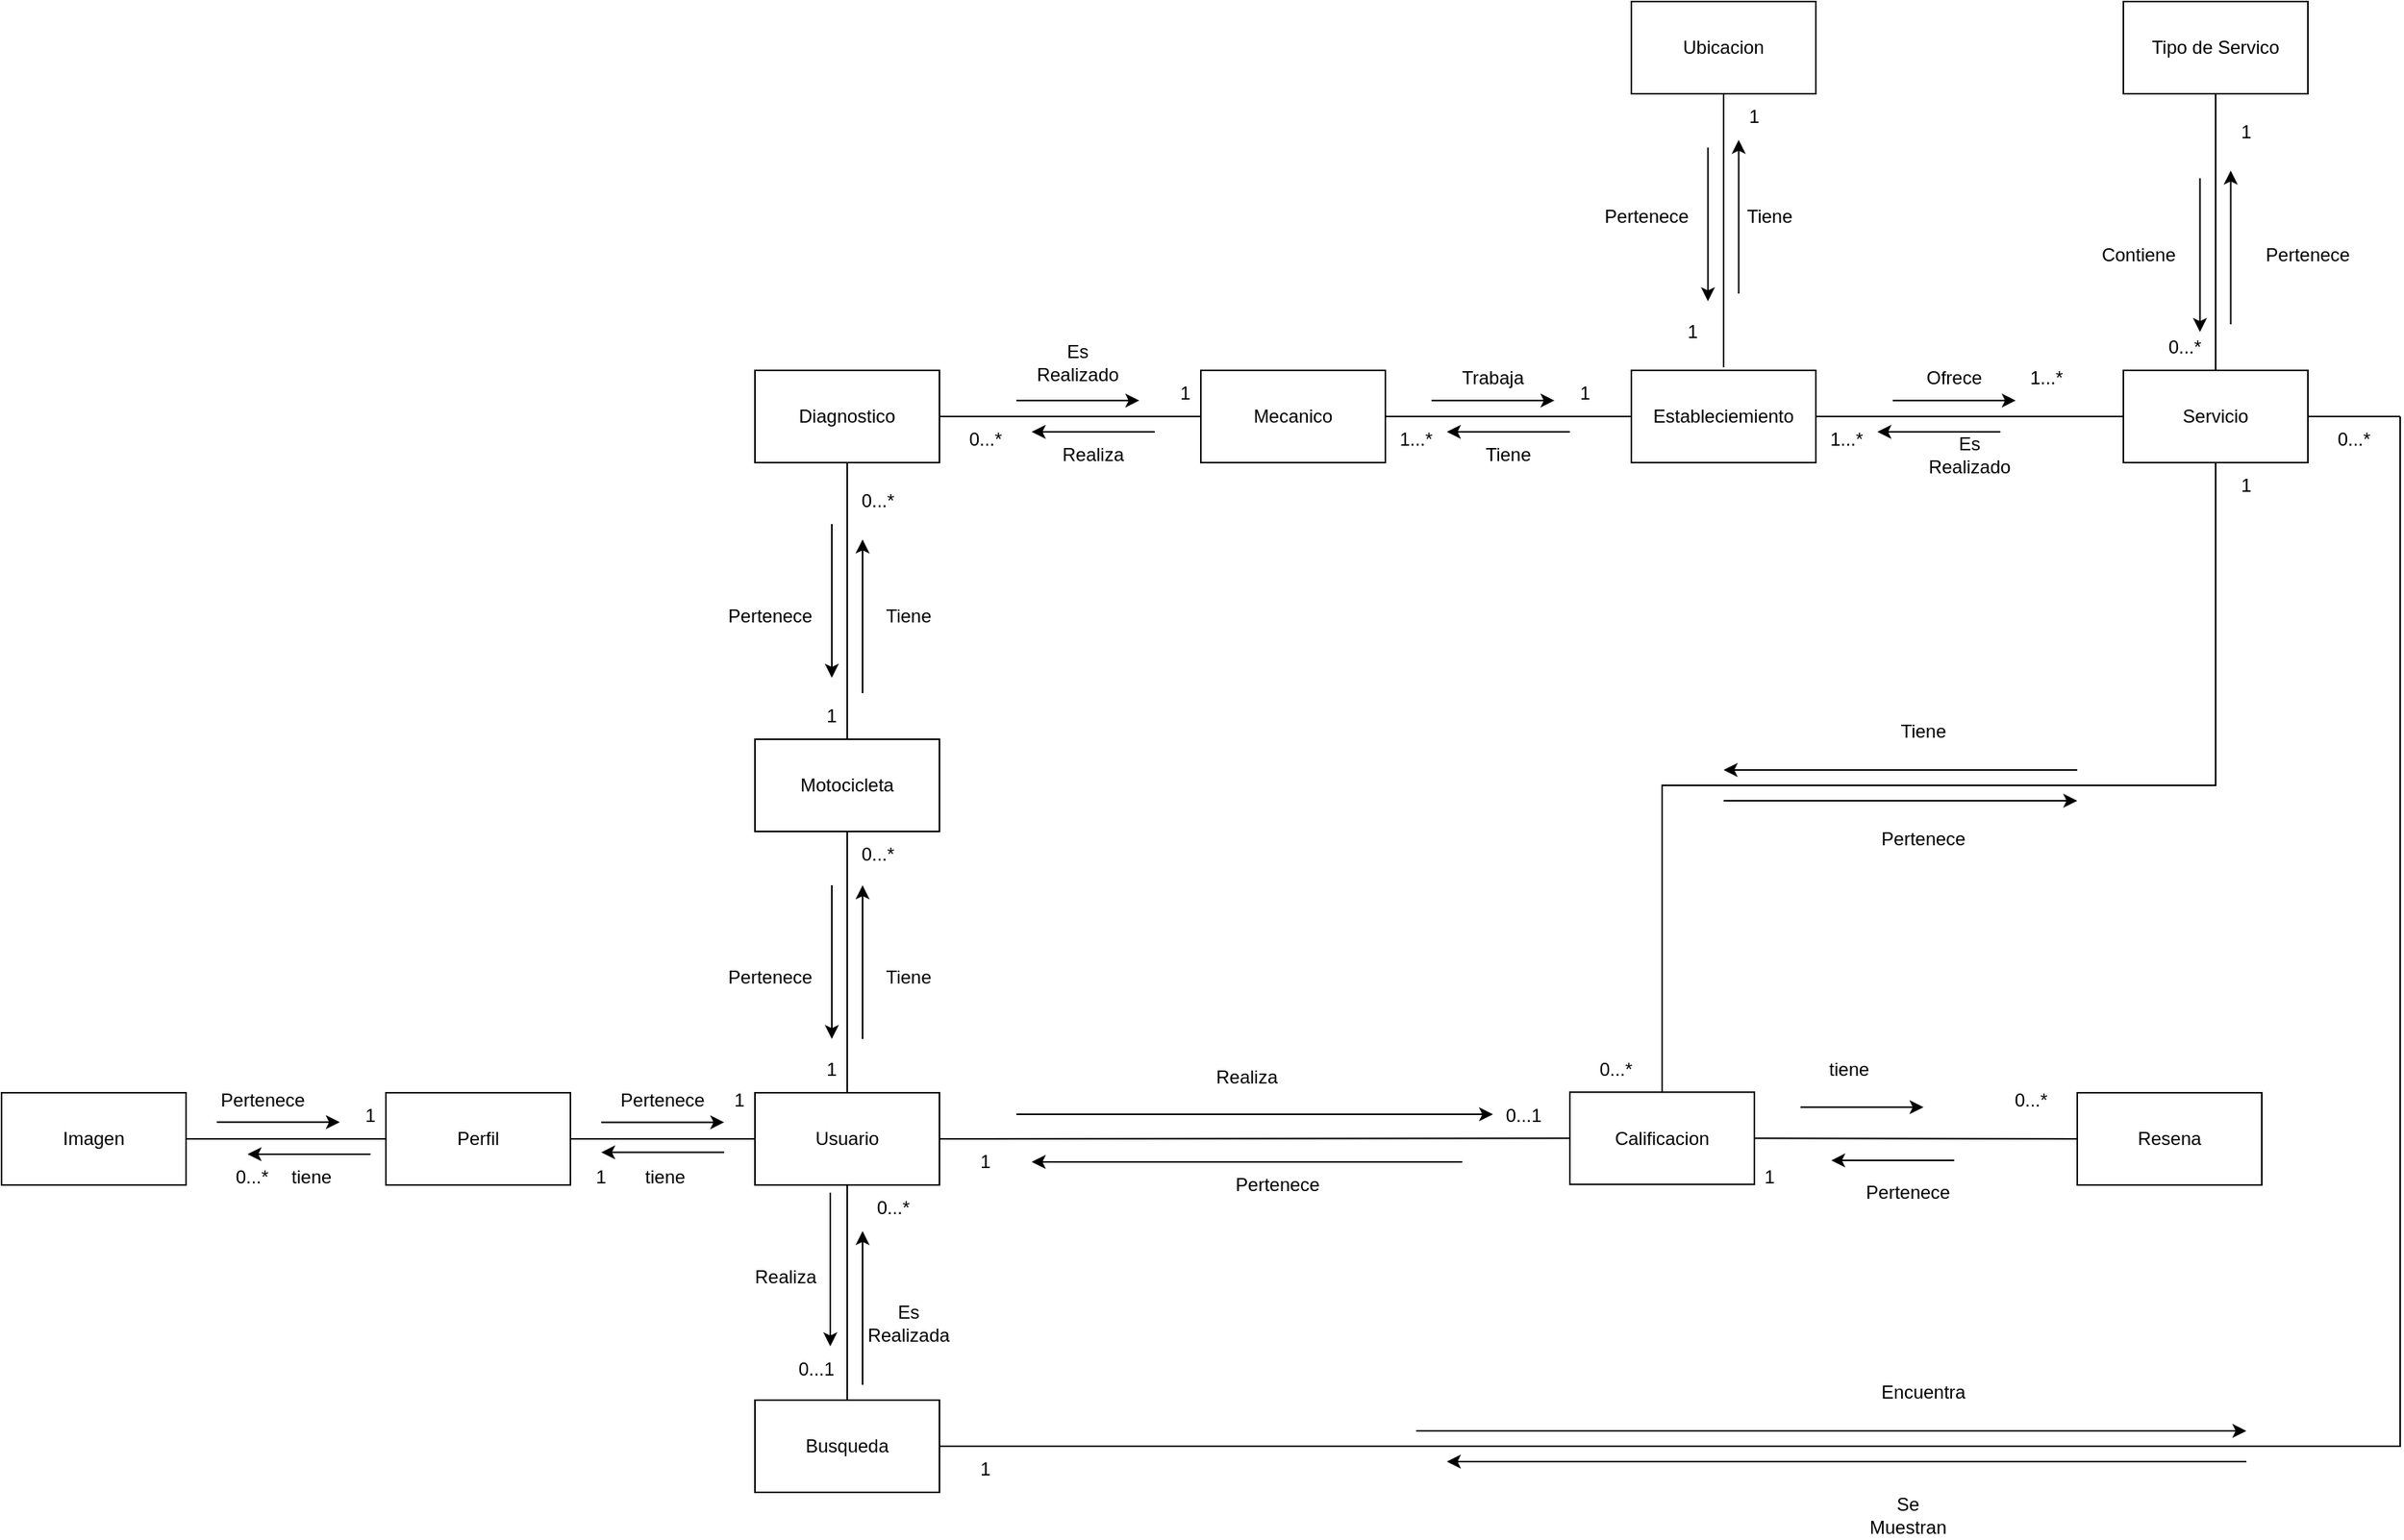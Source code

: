 <mxfile version="25.0.1" pages="9">
  <diagram name="Modelo de Dominio" id="S0Uy2LUuUVSy4AQ6_C-F">
    <mxGraphModel dx="3385" dy="819" grid="1" gridSize="10" guides="1" tooltips="1" connect="1" arrows="1" fold="1" page="1" pageScale="1" pageWidth="827" pageHeight="1169" math="0" shadow="0">
      <root>
        <mxCell id="0" />
        <mxCell id="1" parent="0" />
        <mxCell id="yRF2DjxuFHSeK7UutHfT-1" value="Motocicleta" style="rounded=0;whiteSpace=wrap;html=1;" parent="1" vertex="1">
          <mxGeometry x="-470" y="490" width="120" height="60" as="geometry" />
        </mxCell>
        <mxCell id="yRF2DjxuFHSeK7UutHfT-2" value="Diagnostico" style="rounded=0;whiteSpace=wrap;html=1;" parent="1" vertex="1">
          <mxGeometry x="-470" y="250" width="120" height="60" as="geometry" />
        </mxCell>
        <mxCell id="yRF2DjxuFHSeK7UutHfT-6" value="Estableciemiento" style="rounded=0;whiteSpace=wrap;html=1;" parent="1" vertex="1">
          <mxGeometry x="100" y="250" width="120" height="60" as="geometry" />
        </mxCell>
        <mxCell id="yRF2DjxuFHSeK7UutHfT-7" value="Usuario" style="rounded=0;whiteSpace=wrap;html=1;" parent="1" vertex="1">
          <mxGeometry x="-470" y="720" width="120" height="60" as="geometry" />
        </mxCell>
        <mxCell id="yRF2DjxuFHSeK7UutHfT-12" value="Busqueda" style="rounded=0;whiteSpace=wrap;html=1;" parent="1" vertex="1">
          <mxGeometry x="-470" y="920" width="120" height="60" as="geometry" />
        </mxCell>
        <mxCell id="ZAS43RlnrxwdhzB3AwsX-1" value="Mecanico" style="rounded=0;whiteSpace=wrap;html=1;" parent="1" vertex="1">
          <mxGeometry x="-180" y="250" width="120" height="60" as="geometry" />
        </mxCell>
        <mxCell id="ZAS43RlnrxwdhzB3AwsX-2" value="Calificacion" style="rounded=0;whiteSpace=wrap;html=1;" parent="1" vertex="1">
          <mxGeometry x="60" y="719.63" width="120" height="60" as="geometry" />
        </mxCell>
        <mxCell id="ZAS43RlnrxwdhzB3AwsX-3" value="Ubicacion" style="rounded=0;whiteSpace=wrap;html=1;" parent="1" vertex="1">
          <mxGeometry x="100" y="10" width="120" height="60" as="geometry" />
        </mxCell>
        <mxCell id="ZAS43RlnrxwdhzB3AwsX-5" value="" style="endArrow=none;html=1;rounded=0;exitX=1;exitY=0.5;exitDx=0;exitDy=0;entryX=0;entryY=0.5;entryDx=0;entryDy=0;" parent="1" source="yRF2DjxuFHSeK7UutHfT-2" target="ZAS43RlnrxwdhzB3AwsX-1" edge="1">
          <mxGeometry width="50" height="50" relative="1" as="geometry">
            <mxPoint x="-250" y="450" as="sourcePoint" />
            <mxPoint x="-200" y="400" as="targetPoint" />
          </mxGeometry>
        </mxCell>
        <mxCell id="ZAS43RlnrxwdhzB3AwsX-10" value="" style="endArrow=none;html=1;rounded=0;exitX=1;exitY=0.5;exitDx=0;exitDy=0;" parent="1" source="ZAS43RlnrxwdhzB3AwsX-1" target="yRF2DjxuFHSeK7UutHfT-6" edge="1">
          <mxGeometry width="50" height="50" relative="1" as="geometry">
            <mxPoint x="-50" y="280" as="sourcePoint" />
            <mxPoint x="40" y="279.5" as="targetPoint" />
          </mxGeometry>
        </mxCell>
        <mxCell id="ZAS43RlnrxwdhzB3AwsX-14" value="" style="endArrow=none;html=1;rounded=0;entryX=0.5;entryY=1;entryDx=0;entryDy=0;exitX=0.5;exitY=0;exitDx=0;exitDy=0;" parent="1" source="yRF2DjxuFHSeK7UutHfT-1" target="yRF2DjxuFHSeK7UutHfT-2" edge="1">
          <mxGeometry width="50" height="50" relative="1" as="geometry">
            <mxPoint x="-450" y="420" as="sourcePoint" />
            <mxPoint x="-400" y="370" as="targetPoint" />
          </mxGeometry>
        </mxCell>
        <mxCell id="ZAS43RlnrxwdhzB3AwsX-15" value="" style="endArrow=none;html=1;rounded=0;entryX=0.5;entryY=1;entryDx=0;entryDy=0;exitX=0.5;exitY=0;exitDx=0;exitDy=0;" parent="1" source="yRF2DjxuFHSeK7UutHfT-7" target="yRF2DjxuFHSeK7UutHfT-1" edge="1">
          <mxGeometry width="50" height="50" relative="1" as="geometry">
            <mxPoint x="-380" y="670" as="sourcePoint" />
            <mxPoint x="-330" y="620" as="targetPoint" />
          </mxGeometry>
        </mxCell>
        <mxCell id="ZAS43RlnrxwdhzB3AwsX-16" value="" style="endArrow=none;html=1;rounded=0;entryX=0.5;entryY=1;entryDx=0;entryDy=0;exitX=0.5;exitY=0;exitDx=0;exitDy=0;" parent="1" source="yRF2DjxuFHSeK7UutHfT-12" target="yRF2DjxuFHSeK7UutHfT-7" edge="1">
          <mxGeometry width="50" height="50" relative="1" as="geometry">
            <mxPoint x="-320" y="820" as="sourcePoint" />
            <mxPoint x="-270" y="770" as="targetPoint" />
          </mxGeometry>
        </mxCell>
        <mxCell id="ZAS43RlnrxwdhzB3AwsX-17" value="" style="endArrow=none;html=1;rounded=0;exitX=1;exitY=0.5;exitDx=0;exitDy=0;entryX=0;entryY=0.5;entryDx=0;entryDy=0;" parent="1" source="yRF2DjxuFHSeK7UutHfT-7" target="ZAS43RlnrxwdhzB3AwsX-2" edge="1">
          <mxGeometry width="50" height="50" relative="1" as="geometry">
            <mxPoint x="-253" y="750" as="sourcePoint" />
            <mxPoint y="770" as="targetPoint" />
          </mxGeometry>
        </mxCell>
        <mxCell id="ZAS43RlnrxwdhzB3AwsX-19" value="" style="endArrow=none;html=1;rounded=0;exitX=1;exitY=0.5;exitDx=0;exitDy=0;" parent="1" source="yRF2DjxuFHSeK7UutHfT-6" target="k9yYcVqB3O953vlxweJf-85" edge="1">
          <mxGeometry width="50" height="50" relative="1" as="geometry">
            <mxPoint x="310" y="410" as="sourcePoint" />
            <mxPoint x="390" y="280" as="targetPoint" />
          </mxGeometry>
        </mxCell>
        <mxCell id="ZAS43RlnrxwdhzB3AwsX-23" value="" style="endArrow=none;html=1;rounded=0;entryX=0.5;entryY=1;entryDx=0;entryDy=0;exitX=0.5;exitY=-0.034;exitDx=0;exitDy=0;exitPerimeter=0;" parent="1" source="yRF2DjxuFHSeK7UutHfT-6" target="ZAS43RlnrxwdhzB3AwsX-3" edge="1">
          <mxGeometry width="50" height="50" relative="1" as="geometry">
            <mxPoint x="130" y="220" as="sourcePoint" />
            <mxPoint x="180" y="170" as="targetPoint" />
          </mxGeometry>
        </mxCell>
        <mxCell id="ZAS43RlnrxwdhzB3AwsX-24" value="" style="endArrow=none;html=1;rounded=0;entryX=0.5;entryY=1;entryDx=0;entryDy=0;" parent="1" edge="1">
          <mxGeometry width="50" height="50" relative="1" as="geometry">
            <mxPoint x="480" y="250" as="sourcePoint" />
            <mxPoint x="480" y="70" as="targetPoint" />
          </mxGeometry>
        </mxCell>
        <mxCell id="k9yYcVqB3O953vlxweJf-7" value="Tiene" style="text;html=1;align=center;verticalAlign=middle;whiteSpace=wrap;rounded=0;" parent="1" vertex="1">
          <mxGeometry x="-400" y="630" width="60" height="30" as="geometry" />
        </mxCell>
        <mxCell id="k9yYcVqB3O953vlxweJf-8" value="" style="endArrow=classic;html=1;rounded=0;" parent="1" edge="1">
          <mxGeometry width="50" height="50" relative="1" as="geometry">
            <mxPoint x="489.8" y="220" as="sourcePoint" />
            <mxPoint x="489.8" y="120" as="targetPoint" />
          </mxGeometry>
        </mxCell>
        <mxCell id="k9yYcVqB3O953vlxweJf-9" value="" style="endArrow=classic;html=1;rounded=0;" parent="1" edge="1">
          <mxGeometry width="50" height="50" relative="1" as="geometry">
            <mxPoint x="469.8" y="125" as="sourcePoint" />
            <mxPoint x="469.8" y="225" as="targetPoint" />
          </mxGeometry>
        </mxCell>
        <mxCell id="k9yYcVqB3O953vlxweJf-11" value="0...*" style="text;html=1;align=center;verticalAlign=middle;whiteSpace=wrap;rounded=0;" parent="1" vertex="1">
          <mxGeometry x="-420" y="320" width="60" height="30" as="geometry" />
        </mxCell>
        <mxCell id="k9yYcVqB3O953vlxweJf-13" value="1" style="text;html=1;align=center;verticalAlign=middle;whiteSpace=wrap;rounded=0;" parent="1" vertex="1">
          <mxGeometry x="-450" y="460" width="60" height="30" as="geometry" />
        </mxCell>
        <mxCell id="k9yYcVqB3O953vlxweJf-14" value="" style="endArrow=classic;html=1;rounded=0;" parent="1" edge="1">
          <mxGeometry width="50" height="50" relative="1" as="geometry">
            <mxPoint x="-400" y="685" as="sourcePoint" />
            <mxPoint x="-400" y="585" as="targetPoint" />
          </mxGeometry>
        </mxCell>
        <mxCell id="k9yYcVqB3O953vlxweJf-15" value="" style="endArrow=classic;html=1;rounded=0;" parent="1" edge="1">
          <mxGeometry width="50" height="50" relative="1" as="geometry">
            <mxPoint x="-420" y="585" as="sourcePoint" />
            <mxPoint x="-420" y="685" as="targetPoint" />
          </mxGeometry>
        </mxCell>
        <mxCell id="k9yYcVqB3O953vlxweJf-16" value="0...*" style="text;html=1;align=center;verticalAlign=middle;whiteSpace=wrap;rounded=0;" parent="1" vertex="1">
          <mxGeometry x="-420" y="550" width="60" height="30" as="geometry" />
        </mxCell>
        <mxCell id="k9yYcVqB3O953vlxweJf-17" value="Pertenece" style="text;html=1;align=center;verticalAlign=middle;whiteSpace=wrap;rounded=0;" parent="1" vertex="1">
          <mxGeometry x="-490" y="630" width="60" height="30" as="geometry" />
        </mxCell>
        <mxCell id="k9yYcVqB3O953vlxweJf-18" value="1" style="text;html=1;align=center;verticalAlign=middle;whiteSpace=wrap;rounded=0;" parent="1" vertex="1">
          <mxGeometry x="-450" y="690" width="60" height="30" as="geometry" />
        </mxCell>
        <mxCell id="k9yYcVqB3O953vlxweJf-19" value="" style="endArrow=classic;html=1;rounded=0;" parent="1" edge="1">
          <mxGeometry width="50" height="50" relative="1" as="geometry">
            <mxPoint x="-300" y="269.6" as="sourcePoint" />
            <mxPoint x="-220" y="269.6" as="targetPoint" />
          </mxGeometry>
        </mxCell>
        <mxCell id="k9yYcVqB3O953vlxweJf-20" value="" style="endArrow=classic;html=1;rounded=0;" parent="1" edge="1">
          <mxGeometry width="50" height="50" relative="1" as="geometry">
            <mxPoint x="-210" y="290" as="sourcePoint" />
            <mxPoint x="-290" y="290" as="targetPoint" />
          </mxGeometry>
        </mxCell>
        <mxCell id="k9yYcVqB3O953vlxweJf-21" value="Realiza" style="text;html=1;align=center;verticalAlign=middle;whiteSpace=wrap;rounded=0;" parent="1" vertex="1">
          <mxGeometry x="-280" y="290" width="60" height="30" as="geometry" />
        </mxCell>
        <mxCell id="k9yYcVqB3O953vlxweJf-22" value="Es Realizado" style="text;html=1;align=center;verticalAlign=middle;whiteSpace=wrap;rounded=0;" parent="1" vertex="1">
          <mxGeometry x="-290" y="230" width="60" height="30" as="geometry" />
        </mxCell>
        <mxCell id="k9yYcVqB3O953vlxweJf-28" value="0...*" style="text;html=1;align=center;verticalAlign=middle;whiteSpace=wrap;rounded=0;" parent="1" vertex="1">
          <mxGeometry x="-350" y="280" width="60" height="30" as="geometry" />
        </mxCell>
        <mxCell id="k9yYcVqB3O953vlxweJf-29" value="1" style="text;html=1;align=center;verticalAlign=middle;whiteSpace=wrap;rounded=0;" parent="1" vertex="1">
          <mxGeometry x="-220" y="250" width="60" height="30" as="geometry" />
        </mxCell>
        <mxCell id="k9yYcVqB3O953vlxweJf-35" value="" style="endArrow=classic;html=1;rounded=0;" parent="1" edge="1">
          <mxGeometry width="50" height="50" relative="1" as="geometry">
            <mxPoint x="160" y="530" as="sourcePoint" />
            <mxPoint x="390" y="530" as="targetPoint" />
          </mxGeometry>
        </mxCell>
        <mxCell id="k9yYcVqB3O953vlxweJf-36" value="" style="endArrow=classic;html=1;rounded=0;" parent="1" edge="1">
          <mxGeometry width="50" height="50" relative="1" as="geometry">
            <mxPoint x="390" y="510" as="sourcePoint" />
            <mxPoint x="160" y="510" as="targetPoint" />
          </mxGeometry>
        </mxCell>
        <mxCell id="k9yYcVqB3O953vlxweJf-37" value="Pertenece" style="text;html=1;align=center;verticalAlign=middle;whiteSpace=wrap;rounded=0;" parent="1" vertex="1">
          <mxGeometry x="260" y="540" width="60" height="30" as="geometry" />
        </mxCell>
        <mxCell id="k9yYcVqB3O953vlxweJf-38" value="Tiene" style="text;html=1;align=center;verticalAlign=middle;whiteSpace=wrap;rounded=0;" parent="1" vertex="1">
          <mxGeometry x="260" y="470" width="60" height="30" as="geometry" />
        </mxCell>
        <mxCell id="k9yYcVqB3O953vlxweJf-39" value="0...*" style="text;html=1;align=center;verticalAlign=middle;whiteSpace=wrap;rounded=0;" parent="1" vertex="1">
          <mxGeometry x="60" y="689.63" width="60" height="30" as="geometry" />
        </mxCell>
        <mxCell id="k9yYcVqB3O953vlxweJf-43" value="" style="endArrow=classic;html=1;rounded=0;" parent="1" edge="1">
          <mxGeometry width="50" height="50" relative="1" as="geometry">
            <mxPoint x="-30" y="269.6" as="sourcePoint" />
            <mxPoint x="50" y="269.6" as="targetPoint" />
          </mxGeometry>
        </mxCell>
        <mxCell id="k9yYcVqB3O953vlxweJf-44" value="" style="endArrow=classic;html=1;rounded=0;" parent="1" edge="1">
          <mxGeometry width="50" height="50" relative="1" as="geometry">
            <mxPoint x="60" y="290" as="sourcePoint" />
            <mxPoint x="-20" y="290" as="targetPoint" />
          </mxGeometry>
        </mxCell>
        <mxCell id="k9yYcVqB3O953vlxweJf-45" value="Tiene" style="text;html=1;align=center;verticalAlign=middle;whiteSpace=wrap;rounded=0;" parent="1" vertex="1">
          <mxGeometry x="-10" y="290" width="60" height="30" as="geometry" />
        </mxCell>
        <mxCell id="k9yYcVqB3O953vlxweJf-46" value="Trabaja" style="text;html=1;align=center;verticalAlign=middle;whiteSpace=wrap;rounded=0;" parent="1" vertex="1">
          <mxGeometry x="-20" y="240" width="60" height="30" as="geometry" />
        </mxCell>
        <mxCell id="k9yYcVqB3O953vlxweJf-49" value="1...*" style="text;html=1;align=center;verticalAlign=middle;whiteSpace=wrap;rounded=0;" parent="1" vertex="1">
          <mxGeometry x="-70" y="280" width="60" height="30" as="geometry" />
        </mxCell>
        <mxCell id="k9yYcVqB3O953vlxweJf-50" value="1" style="text;html=1;align=center;verticalAlign=middle;whiteSpace=wrap;rounded=0;" parent="1" vertex="1">
          <mxGeometry x="40" y="250" width="60" height="30" as="geometry" />
        </mxCell>
        <mxCell id="k9yYcVqB3O953vlxweJf-51" value="" style="endArrow=classic;html=1;rounded=0;" parent="1" edge="1">
          <mxGeometry width="50" height="50" relative="1" as="geometry">
            <mxPoint x="169.8" y="200" as="sourcePoint" />
            <mxPoint x="169.8" y="100" as="targetPoint" />
          </mxGeometry>
        </mxCell>
        <mxCell id="k9yYcVqB3O953vlxweJf-52" value="" style="endArrow=classic;html=1;rounded=0;" parent="1" edge="1">
          <mxGeometry width="50" height="50" relative="1" as="geometry">
            <mxPoint x="149.8" y="105" as="sourcePoint" />
            <mxPoint x="149.8" y="205" as="targetPoint" />
          </mxGeometry>
        </mxCell>
        <mxCell id="k9yYcVqB3O953vlxweJf-53" value="Tiene" style="text;html=1;align=center;verticalAlign=middle;whiteSpace=wrap;rounded=0;" parent="1" vertex="1">
          <mxGeometry x="160" y="135" width="60" height="30" as="geometry" />
        </mxCell>
        <mxCell id="k9yYcVqB3O953vlxweJf-54" value="Pertenece" style="text;html=1;align=center;verticalAlign=middle;whiteSpace=wrap;rounded=0;" parent="1" vertex="1">
          <mxGeometry x="80" y="135" width="60" height="30" as="geometry" />
        </mxCell>
        <mxCell id="k9yYcVqB3O953vlxweJf-55" value="1" style="text;html=1;align=center;verticalAlign=middle;whiteSpace=wrap;rounded=0;" parent="1" vertex="1">
          <mxGeometry x="150" y="70" width="60" height="30" as="geometry" />
        </mxCell>
        <mxCell id="k9yYcVqB3O953vlxweJf-57" value="1" style="text;html=1;align=center;verticalAlign=middle;whiteSpace=wrap;rounded=0;" parent="1" vertex="1">
          <mxGeometry x="110" y="210" width="60" height="30" as="geometry" />
        </mxCell>
        <mxCell id="k9yYcVqB3O953vlxweJf-58" value="" style="endArrow=classic;html=1;rounded=0;" parent="1" edge="1">
          <mxGeometry width="50" height="50" relative="1" as="geometry">
            <mxPoint x="270" y="269.6" as="sourcePoint" />
            <mxPoint x="350" y="269.6" as="targetPoint" />
          </mxGeometry>
        </mxCell>
        <mxCell id="k9yYcVqB3O953vlxweJf-59" value="" style="endArrow=classic;html=1;rounded=0;" parent="1" edge="1">
          <mxGeometry width="50" height="50" relative="1" as="geometry">
            <mxPoint x="340" y="290" as="sourcePoint" />
            <mxPoint x="260" y="290" as="targetPoint" />
          </mxGeometry>
        </mxCell>
        <mxCell id="k9yYcVqB3O953vlxweJf-60" value="Es Realizado" style="text;html=1;align=center;verticalAlign=middle;whiteSpace=wrap;rounded=0;" parent="1" vertex="1">
          <mxGeometry x="290" y="290" width="60" height="30" as="geometry" />
        </mxCell>
        <mxCell id="k9yYcVqB3O953vlxweJf-61" value="Ofrece" style="text;html=1;align=center;verticalAlign=middle;whiteSpace=wrap;rounded=0;" parent="1" vertex="1">
          <mxGeometry x="280" y="240" width="60" height="30" as="geometry" />
        </mxCell>
        <mxCell id="k9yYcVqB3O953vlxweJf-62" value="1...*" style="text;html=1;align=center;verticalAlign=middle;whiteSpace=wrap;rounded=0;" parent="1" vertex="1">
          <mxGeometry x="340" y="240" width="60" height="30" as="geometry" />
        </mxCell>
        <mxCell id="k9yYcVqB3O953vlxweJf-63" value="1...*" style="text;html=1;align=center;verticalAlign=middle;whiteSpace=wrap;rounded=0;" parent="1" vertex="1">
          <mxGeometry x="210" y="280" width="60" height="30" as="geometry" />
        </mxCell>
        <mxCell id="k9yYcVqB3O953vlxweJf-68" value="Pertenece" style="text;html=1;align=center;verticalAlign=middle;whiteSpace=wrap;rounded=0;" parent="1" vertex="1">
          <mxGeometry x="-160" y="765" width="60" height="30" as="geometry" />
        </mxCell>
        <mxCell id="k9yYcVqB3O953vlxweJf-69" value="Realiza" style="text;html=1;align=center;verticalAlign=middle;whiteSpace=wrap;rounded=0;" parent="1" vertex="1">
          <mxGeometry x="-180" y="695" width="60" height="30" as="geometry" />
        </mxCell>
        <mxCell id="k9yYcVqB3O953vlxweJf-70" value="" style="endArrow=classic;html=1;rounded=0;" parent="1" edge="1">
          <mxGeometry width="50" height="50" relative="1" as="geometry">
            <mxPoint x="-300" y="734.05" as="sourcePoint" />
            <mxPoint x="10" y="734.05" as="targetPoint" />
          </mxGeometry>
        </mxCell>
        <mxCell id="k9yYcVqB3O953vlxweJf-71" value="" style="endArrow=classic;html=1;rounded=0;" parent="1" edge="1">
          <mxGeometry width="50" height="50" relative="1" as="geometry">
            <mxPoint x="-10" y="765" as="sourcePoint" />
            <mxPoint x="-290" y="765" as="targetPoint" />
          </mxGeometry>
        </mxCell>
        <mxCell id="k9yYcVqB3O953vlxweJf-72" value="0...1" style="text;html=1;align=center;verticalAlign=middle;whiteSpace=wrap;rounded=0;" parent="1" vertex="1">
          <mxGeometry y="719.63" width="60" height="30" as="geometry" />
        </mxCell>
        <mxCell id="k9yYcVqB3O953vlxweJf-73" value="1" style="text;html=1;align=center;verticalAlign=middle;whiteSpace=wrap;rounded=0;" parent="1" vertex="1">
          <mxGeometry x="-350" y="750" width="60" height="30" as="geometry" />
        </mxCell>
        <mxCell id="k9yYcVqB3O953vlxweJf-74" value="Se Muestran" style="text;html=1;align=center;verticalAlign=middle;whiteSpace=wrap;rounded=0;" parent="1" vertex="1">
          <mxGeometry x="250" y="980" width="60" height="30" as="geometry" />
        </mxCell>
        <mxCell id="k9yYcVqB3O953vlxweJf-75" value="Encuentra" style="text;html=1;align=center;verticalAlign=middle;whiteSpace=wrap;rounded=0;" parent="1" vertex="1">
          <mxGeometry x="260" y="900" width="60" height="30" as="geometry" />
        </mxCell>
        <mxCell id="k9yYcVqB3O953vlxweJf-76" value="" style="endArrow=classic;html=1;rounded=0;" parent="1" edge="1">
          <mxGeometry width="50" height="50" relative="1" as="geometry">
            <mxPoint x="-40" y="940" as="sourcePoint" />
            <mxPoint x="500" y="940" as="targetPoint" />
          </mxGeometry>
        </mxCell>
        <mxCell id="k9yYcVqB3O953vlxweJf-77" value="" style="endArrow=classic;html=1;rounded=0;" parent="1" edge="1">
          <mxGeometry width="50" height="50" relative="1" as="geometry">
            <mxPoint x="500" y="960" as="sourcePoint" />
            <mxPoint x="-20" y="960" as="targetPoint" />
          </mxGeometry>
        </mxCell>
        <mxCell id="k9yYcVqB3O953vlxweJf-78" value="Es Realizada" style="text;html=1;align=center;verticalAlign=middle;whiteSpace=wrap;rounded=0;" parent="1" vertex="1">
          <mxGeometry x="-400" y="855" width="60" height="30" as="geometry" />
        </mxCell>
        <mxCell id="k9yYcVqB3O953vlxweJf-79" value="" style="endArrow=classic;html=1;rounded=0;" parent="1" edge="1">
          <mxGeometry width="50" height="50" relative="1" as="geometry">
            <mxPoint x="-400" y="910" as="sourcePoint" />
            <mxPoint x="-400" y="810" as="targetPoint" />
          </mxGeometry>
        </mxCell>
        <mxCell id="k9yYcVqB3O953vlxweJf-80" value="" style="endArrow=classic;html=1;rounded=0;" parent="1" edge="1">
          <mxGeometry width="50" height="50" relative="1" as="geometry">
            <mxPoint x="-421" y="785" as="sourcePoint" />
            <mxPoint x="-421" y="885" as="targetPoint" />
          </mxGeometry>
        </mxCell>
        <mxCell id="k9yYcVqB3O953vlxweJf-81" value="Realiza" style="text;html=1;align=center;verticalAlign=middle;whiteSpace=wrap;rounded=0;" parent="1" vertex="1">
          <mxGeometry x="-480" y="825" width="60" height="30" as="geometry" />
        </mxCell>
        <mxCell id="k9yYcVqB3O953vlxweJf-82" value="0...1" style="text;html=1;align=center;verticalAlign=middle;whiteSpace=wrap;rounded=0;" parent="1" vertex="1">
          <mxGeometry x="-460" y="885" width="60" height="30" as="geometry" />
        </mxCell>
        <mxCell id="k9yYcVqB3O953vlxweJf-84" value="0...*" style="text;html=1;align=center;verticalAlign=middle;whiteSpace=wrap;rounded=0;" parent="1" vertex="1">
          <mxGeometry x="-410" y="780" width="60" height="30" as="geometry" />
        </mxCell>
        <mxCell id="k9yYcVqB3O953vlxweJf-85" value="Servicio" style="rounded=0;whiteSpace=wrap;html=1;" parent="1" vertex="1">
          <mxGeometry x="420" y="250" width="120" height="60" as="geometry" />
        </mxCell>
        <mxCell id="k9yYcVqB3O953vlxweJf-86" value="Tipo de Servico" style="rounded=0;whiteSpace=wrap;html=1;" parent="1" vertex="1">
          <mxGeometry x="420" y="10" width="120" height="60" as="geometry" />
        </mxCell>
        <mxCell id="k9yYcVqB3O953vlxweJf-87" value="0...*" style="text;html=1;align=center;verticalAlign=middle;whiteSpace=wrap;rounded=0;" parent="1" vertex="1">
          <mxGeometry x="540" y="280" width="60" height="30" as="geometry" />
        </mxCell>
        <mxCell id="k9yYcVqB3O953vlxweJf-88" value="1" style="text;html=1;align=center;verticalAlign=middle;whiteSpace=wrap;rounded=0;" parent="1" vertex="1">
          <mxGeometry x="-350" y="950" width="60" height="30" as="geometry" />
        </mxCell>
        <mxCell id="k9yYcVqB3O953vlxweJf-89" value="Pertenece" style="text;html=1;align=center;verticalAlign=middle;whiteSpace=wrap;rounded=0;" parent="1" vertex="1">
          <mxGeometry x="510" y="160" width="60" height="30" as="geometry" />
        </mxCell>
        <mxCell id="k9yYcVqB3O953vlxweJf-90" value="&lt;div&gt;Contiene&lt;/div&gt;" style="text;html=1;align=center;verticalAlign=middle;whiteSpace=wrap;rounded=0;" parent="1" vertex="1">
          <mxGeometry x="400" y="160" width="60" height="30" as="geometry" />
        </mxCell>
        <mxCell id="k9yYcVqB3O953vlxweJf-91" value="0...*" style="text;html=1;align=center;verticalAlign=middle;whiteSpace=wrap;rounded=0;" parent="1" vertex="1">
          <mxGeometry x="430" y="220" width="60" height="30" as="geometry" />
        </mxCell>
        <mxCell id="k9yYcVqB3O953vlxweJf-92" value="1" style="text;html=1;align=center;verticalAlign=middle;whiteSpace=wrap;rounded=0;" parent="1" vertex="1">
          <mxGeometry x="470" y="80" width="60" height="30" as="geometry" />
        </mxCell>
        <mxCell id="yZoxhh9gttR5O9hICpHm-1" value="Resena" style="rounded=0;whiteSpace=wrap;html=1;" parent="1" vertex="1">
          <mxGeometry x="390" y="720" width="120" height="60" as="geometry" />
        </mxCell>
        <mxCell id="yZoxhh9gttR5O9hICpHm-2" value="" style="endArrow=none;html=1;rounded=0;entryX=0;entryY=0.5;entryDx=0;entryDy=0;exitX=1;exitY=0.5;exitDx=0;exitDy=0;" parent="1" source="ZAS43RlnrxwdhzB3AwsX-2" target="yZoxhh9gttR5O9hICpHm-1" edge="1">
          <mxGeometry width="50" height="50" relative="1" as="geometry">
            <mxPoint x="-380" y="810" as="sourcePoint" />
            <mxPoint x="-330" y="760" as="targetPoint" />
          </mxGeometry>
        </mxCell>
        <mxCell id="yZoxhh9gttR5O9hICpHm-3" value="Pertenece" style="text;html=1;align=center;verticalAlign=middle;whiteSpace=wrap;rounded=0;" parent="1" vertex="1">
          <mxGeometry x="250" y="770" width="60" height="30" as="geometry" />
        </mxCell>
        <mxCell id="yZoxhh9gttR5O9hICpHm-4" value="&amp;nbsp;tiene" style="text;html=1;align=center;verticalAlign=middle;whiteSpace=wrap;rounded=0;" parent="1" vertex="1">
          <mxGeometry x="210" y="690" width="60" height="30" as="geometry" />
        </mxCell>
        <mxCell id="yZoxhh9gttR5O9hICpHm-5" value="" style="endArrow=classic;html=1;rounded=0;" parent="1" edge="1">
          <mxGeometry width="50" height="50" relative="1" as="geometry">
            <mxPoint x="210" y="729.39" as="sourcePoint" />
            <mxPoint x="290" y="729.39" as="targetPoint" />
          </mxGeometry>
        </mxCell>
        <mxCell id="yZoxhh9gttR5O9hICpHm-6" value="" style="endArrow=classic;html=1;rounded=0;" parent="1" edge="1">
          <mxGeometry width="50" height="50" relative="1" as="geometry">
            <mxPoint x="310" y="764.04" as="sourcePoint" />
            <mxPoint x="230" y="764.04" as="targetPoint" />
          </mxGeometry>
        </mxCell>
        <mxCell id="yZoxhh9gttR5O9hICpHm-7" value="0...*" style="text;html=1;align=center;verticalAlign=middle;whiteSpace=wrap;rounded=0;" parent="1" vertex="1">
          <mxGeometry x="330" y="710" width="60" height="30" as="geometry" />
        </mxCell>
        <mxCell id="yZoxhh9gttR5O9hICpHm-9" value="1" style="text;html=1;align=center;verticalAlign=middle;whiteSpace=wrap;rounded=0;" parent="1" vertex="1">
          <mxGeometry x="160" y="760" width="60" height="30" as="geometry" />
        </mxCell>
        <mxCell id="yZoxhh9gttR5O9hICpHm-26" value="1" style="text;html=1;align=center;verticalAlign=middle;whiteSpace=wrap;rounded=0;" parent="1" vertex="1">
          <mxGeometry x="-750" y="720" width="60" height="30" as="geometry" />
        </mxCell>
        <mxCell id="yZoxhh9gttR5O9hICpHm-27" value="Pertenece" style="text;html=1;align=center;verticalAlign=middle;whiteSpace=wrap;rounded=0;" parent="1" vertex="1">
          <mxGeometry x="-820" y="710" width="60" height="30" as="geometry" />
        </mxCell>
        <mxCell id="yZoxhh9gttR5O9hICpHm-28" value="&amp;nbsp;tiene" style="text;html=1;align=center;verticalAlign=middle;whiteSpace=wrap;rounded=0;" parent="1" vertex="1">
          <mxGeometry x="-790" y="759.63" width="60" height="30" as="geometry" />
        </mxCell>
        <mxCell id="yZoxhh9gttR5O9hICpHm-29" value="" style="endArrow=classic;html=1;rounded=0;" parent="1" edge="1">
          <mxGeometry width="50" height="50" relative="1" as="geometry">
            <mxPoint x="-820" y="739.13" as="sourcePoint" />
            <mxPoint x="-740" y="739.13" as="targetPoint" />
          </mxGeometry>
        </mxCell>
        <mxCell id="yZoxhh9gttR5O9hICpHm-30" value="" style="endArrow=classic;html=1;rounded=0;" parent="1" edge="1">
          <mxGeometry width="50" height="50" relative="1" as="geometry">
            <mxPoint x="-720" y="760" as="sourcePoint" />
            <mxPoint x="-800" y="760" as="targetPoint" />
          </mxGeometry>
        </mxCell>
        <mxCell id="yZoxhh9gttR5O9hICpHm-43" value="Tiene" style="text;html=1;align=center;verticalAlign=middle;whiteSpace=wrap;rounded=0;" parent="1" vertex="1">
          <mxGeometry x="-400" y="395" width="60" height="30" as="geometry" />
        </mxCell>
        <mxCell id="yZoxhh9gttR5O9hICpHm-44" value="" style="endArrow=classic;html=1;rounded=0;" parent="1" edge="1">
          <mxGeometry width="50" height="50" relative="1" as="geometry">
            <mxPoint x="-400" y="460" as="sourcePoint" />
            <mxPoint x="-400" y="360" as="targetPoint" />
          </mxGeometry>
        </mxCell>
        <mxCell id="yZoxhh9gttR5O9hICpHm-45" value="" style="endArrow=classic;html=1;rounded=0;" parent="1" edge="1">
          <mxGeometry width="50" height="50" relative="1" as="geometry">
            <mxPoint x="-420" y="350" as="sourcePoint" />
            <mxPoint x="-420" y="450" as="targetPoint" />
          </mxGeometry>
        </mxCell>
        <mxCell id="yZoxhh9gttR5O9hICpHm-46" value="Pertenece" style="text;html=1;align=center;verticalAlign=middle;whiteSpace=wrap;rounded=0;" parent="1" vertex="1">
          <mxGeometry x="-490" y="395" width="60" height="30" as="geometry" />
        </mxCell>
        <mxCell id="yZoxhh9gttR5O9hICpHm-55" value="Perfil" style="rounded=0;whiteSpace=wrap;html=1;" parent="1" vertex="1">
          <mxGeometry x="-710" y="720" width="120" height="60" as="geometry" />
        </mxCell>
        <mxCell id="yZoxhh9gttR5O9hICpHm-56" value="Imagen" style="rounded=0;whiteSpace=wrap;html=1;" parent="1" vertex="1">
          <mxGeometry x="-960" y="720" width="120" height="60" as="geometry" />
        </mxCell>
        <mxCell id="phhtPU2zTl_4kEs5L6zv-8" value="" style="endArrow=none;html=1;rounded=0;entryX=0;entryY=0.5;entryDx=0;entryDy=0;exitX=1;exitY=0.5;exitDx=0;exitDy=0;" parent="1" source="yZoxhh9gttR5O9hICpHm-55" target="yRF2DjxuFHSeK7UutHfT-7" edge="1">
          <mxGeometry width="50" height="50" relative="1" as="geometry">
            <mxPoint x="-640" y="910" as="sourcePoint" />
            <mxPoint x="-590" y="860" as="targetPoint" />
          </mxGeometry>
        </mxCell>
        <mxCell id="phhtPU2zTl_4kEs5L6zv-9" value="Pertenece" style="text;html=1;align=center;verticalAlign=middle;whiteSpace=wrap;rounded=0;" parent="1" vertex="1">
          <mxGeometry x="-560" y="710" width="60" height="30" as="geometry" />
        </mxCell>
        <mxCell id="phhtPU2zTl_4kEs5L6zv-10" value="&amp;nbsp;tiene" style="text;html=1;align=center;verticalAlign=middle;whiteSpace=wrap;rounded=0;" parent="1" vertex="1">
          <mxGeometry x="-560" y="760" width="60" height="30" as="geometry" />
        </mxCell>
        <mxCell id="phhtPU2zTl_4kEs5L6zv-11" value="" style="endArrow=classic;html=1;rounded=0;" parent="1" edge="1">
          <mxGeometry width="50" height="50" relative="1" as="geometry">
            <mxPoint x="-570" y="739.21" as="sourcePoint" />
            <mxPoint x="-490" y="739.21" as="targetPoint" />
          </mxGeometry>
        </mxCell>
        <mxCell id="phhtPU2zTl_4kEs5L6zv-12" value="" style="endArrow=classic;html=1;rounded=0;" parent="1" edge="1">
          <mxGeometry width="50" height="50" relative="1" as="geometry">
            <mxPoint x="-490" y="758.76" as="sourcePoint" />
            <mxPoint x="-570" y="758.76" as="targetPoint" />
          </mxGeometry>
        </mxCell>
        <mxCell id="phhtPU2zTl_4kEs5L6zv-13" value="" style="endArrow=none;html=1;rounded=0;entryX=0;entryY=0.5;entryDx=0;entryDy=0;" parent="1" source="yZoxhh9gttR5O9hICpHm-56" target="yZoxhh9gttR5O9hICpHm-55" edge="1">
          <mxGeometry width="50" height="50" relative="1" as="geometry">
            <mxPoint x="-810" y="890" as="sourcePoint" />
            <mxPoint x="-760" y="840" as="targetPoint" />
          </mxGeometry>
        </mxCell>
        <mxCell id="phhtPU2zTl_4kEs5L6zv-14" value="0...*" style="text;html=1;align=center;verticalAlign=middle;whiteSpace=wrap;rounded=0;" parent="1" vertex="1">
          <mxGeometry x="-827" y="759.63" width="60" height="30" as="geometry" />
        </mxCell>
        <mxCell id="phhtPU2zTl_4kEs5L6zv-15" value="1" style="text;html=1;align=center;verticalAlign=middle;whiteSpace=wrap;rounded=0;" parent="1" vertex="1">
          <mxGeometry x="-510" y="710" width="60" height="30" as="geometry" />
        </mxCell>
        <mxCell id="phhtPU2zTl_4kEs5L6zv-16" value="1" style="text;html=1;align=center;verticalAlign=middle;whiteSpace=wrap;rounded=0;" parent="1" vertex="1">
          <mxGeometry x="-600" y="760" width="60" height="30" as="geometry" />
        </mxCell>
        <mxCell id="-8zxWt-qbLTN9HoAD0no-4" value="" style="endArrow=none;html=1;rounded=0;exitX=0.5;exitY=0;exitDx=0;exitDy=0;entryX=0.5;entryY=1;entryDx=0;entryDy=0;" parent="1" source="ZAS43RlnrxwdhzB3AwsX-2" target="k9yYcVqB3O953vlxweJf-85" edge="1">
          <mxGeometry width="50" height="50" relative="1" as="geometry">
            <mxPoint x="710" y="720" as="sourcePoint" />
            <mxPoint x="710" y="280" as="targetPoint" />
            <Array as="points">
              <mxPoint x="120" y="520" />
              <mxPoint x="480" y="520" />
            </Array>
          </mxGeometry>
        </mxCell>
        <mxCell id="-8zxWt-qbLTN9HoAD0no-5" value="" style="endArrow=none;html=1;rounded=0;exitX=1;exitY=1;exitDx=0;exitDy=0;entryX=1;entryY=0.5;entryDx=0;entryDy=0;" parent="1" target="yRF2DjxuFHSeK7UutHfT-12" edge="1">
          <mxGeometry width="50" height="50" relative="1" as="geometry">
            <mxPoint x="600" y="280" as="sourcePoint" />
            <mxPoint x="710" y="280" as="targetPoint" />
            <Array as="points">
              <mxPoint x="600" y="950" />
            </Array>
          </mxGeometry>
        </mxCell>
        <mxCell id="UvfP_djkdN2Jw8y6o1nB-1" value="" style="endArrow=none;html=1;rounded=0;exitX=1;exitY=0.5;exitDx=0;exitDy=0;" parent="1" source="k9yYcVqB3O953vlxweJf-85" edge="1">
          <mxGeometry width="50" height="50" relative="1" as="geometry">
            <mxPoint x="550" y="330" as="sourcePoint" />
            <mxPoint x="600" y="280" as="targetPoint" />
          </mxGeometry>
        </mxCell>
        <mxCell id="UvfP_djkdN2Jw8y6o1nB-2" value="1" style="text;html=1;align=center;verticalAlign=middle;whiteSpace=wrap;rounded=0;" parent="1" vertex="1">
          <mxGeometry x="470" y="310" width="60" height="30" as="geometry" />
        </mxCell>
      </root>
    </mxGraphModel>
  </diagram>
  <diagram name="Copy of Modelo de Dominio" id="xrTnRlgf6JzPmA5lY5Ht">
    <mxGraphModel grid="1" page="1" gridSize="10" guides="1" tooltips="1" connect="1" arrows="1" fold="1" pageScale="1" pageWidth="827" pageHeight="1169" math="0" shadow="0">
      <root>
        <mxCell id="l2W6QiiRdxv0uydRR08I-0" />
        <mxCell id="l2W6QiiRdxv0uydRR08I-1" parent="l2W6QiiRdxv0uydRR08I-0" />
        <mxCell id="T_2_fAwWczknLUpPYPn8-8" style="edgeStyle=orthogonalEdgeStyle;rounded=0;orthogonalLoop=1;jettySize=auto;html=1;endArrow=none;endFill=0;" edge="1" parent="l2W6QiiRdxv0uydRR08I-1" source="l2W6QiiRdxv0uydRR08I-2" target="T_2_fAwWczknLUpPYPn8-0">
          <mxGeometry relative="1" as="geometry">
            <Array as="points">
              <mxPoint x="-310" y="210" />
              <mxPoint x="-310" y="120" />
            </Array>
          </mxGeometry>
        </mxCell>
        <mxCell id="l2W6QiiRdxv0uydRR08I-2" value="Motocicleta" style="rounded=0;whiteSpace=wrap;html=1;" parent="l2W6QiiRdxv0uydRR08I-1" vertex="1">
          <mxGeometry x="-470" y="200" width="120" height="60" as="geometry" />
        </mxCell>
        <mxCell id="l2W6QiiRdxv0uydRR08I-3" value="Diagnostico" style="rounded=0;whiteSpace=wrap;html=1;" parent="l2W6QiiRdxv0uydRR08I-1" vertex="1">
          <mxGeometry x="-470" y="-40" width="120" height="60" as="geometry" />
        </mxCell>
        <mxCell id="l2W6QiiRdxv0uydRR08I-4" value="Estableciemiento" style="rounded=0;whiteSpace=wrap;html=1;" parent="l2W6QiiRdxv0uydRR08I-1" vertex="1">
          <mxGeometry x="100" y="-40" width="120" height="60" as="geometry" />
        </mxCell>
        <mxCell id="l2W6QiiRdxv0uydRR08I-5" value="Usuario" style="rounded=0;whiteSpace=wrap;html=1;" parent="l2W6QiiRdxv0uydRR08I-1" vertex="1">
          <mxGeometry x="-470" y="720" width="120" height="60" as="geometry" />
        </mxCell>
        <mxCell id="l2W6QiiRdxv0uydRR08I-8" value="Calificacion" style="rounded=0;whiteSpace=wrap;html=1;" parent="l2W6QiiRdxv0uydRR08I-1" vertex="1">
          <mxGeometry x="60" y="719.63" width="120" height="60" as="geometry" />
        </mxCell>
        <mxCell id="l2W6QiiRdxv0uydRR08I-9" value="Ubicacion" style="rounded=0;whiteSpace=wrap;html=1;" parent="l2W6QiiRdxv0uydRR08I-1" vertex="1">
          <mxGeometry x="100" y="-280" width="120" height="60" as="geometry" />
        </mxCell>
        <mxCell id="l2W6QiiRdxv0uydRR08I-11" value="" style="endArrow=none;html=1;rounded=0;" parent="l2W6QiiRdxv0uydRR08I-1" source="l2W6QiiRdxv0uydRR08I-3" target="l2W6QiiRdxv0uydRR08I-4" edge="1">
          <mxGeometry width="50" height="50" relative="1" as="geometry">
            <mxPoint x="-60.0" y="-10" as="sourcePoint" />
            <mxPoint x="40" y="-10.5" as="targetPoint" />
          </mxGeometry>
        </mxCell>
        <mxCell id="l2W6QiiRdxv0uydRR08I-12" value="" style="endArrow=none;html=1;rounded=0;entryX=0.5;entryY=1;entryDx=0;entryDy=0;exitX=0.5;exitY=0;exitDx=0;exitDy=0;" parent="l2W6QiiRdxv0uydRR08I-1" source="l2W6QiiRdxv0uydRR08I-2" target="l2W6QiiRdxv0uydRR08I-3" edge="1">
          <mxGeometry width="50" height="50" relative="1" as="geometry">
            <mxPoint x="-450" y="130" as="sourcePoint" />
            <mxPoint x="-400" y="80" as="targetPoint" />
          </mxGeometry>
        </mxCell>
        <mxCell id="l2W6QiiRdxv0uydRR08I-13" value="" style="endArrow=none;html=1;rounded=0;entryX=0.5;entryY=1;entryDx=0;entryDy=0;exitX=0.5;exitY=0;exitDx=0;exitDy=0;" parent="l2W6QiiRdxv0uydRR08I-1" source="l2W6QiiRdxv0uydRR08I-5" target="l2W6QiiRdxv0uydRR08I-2" edge="1">
          <mxGeometry width="50" height="50" relative="1" as="geometry">
            <mxPoint x="-380" y="670" as="sourcePoint" />
            <mxPoint x="-330" y="620" as="targetPoint" />
          </mxGeometry>
        </mxCell>
        <mxCell id="l2W6QiiRdxv0uydRR08I-14" value="" style="endArrow=none;html=1;rounded=0;entryX=0.5;entryY=1;entryDx=0;entryDy=0;" parent="l2W6QiiRdxv0uydRR08I-1" target="l2W6QiiRdxv0uydRR08I-5" edge="1">
          <mxGeometry width="50" height="50" relative="1" as="geometry">
            <mxPoint x="-410" y="950" as="sourcePoint" />
            <mxPoint x="-270" y="770" as="targetPoint" />
          </mxGeometry>
        </mxCell>
        <mxCell id="l2W6QiiRdxv0uydRR08I-15" value="" style="endArrow=none;html=1;rounded=0;exitX=1;exitY=0.5;exitDx=0;exitDy=0;entryX=0;entryY=0.5;entryDx=0;entryDy=0;" parent="l2W6QiiRdxv0uydRR08I-1" source="l2W6QiiRdxv0uydRR08I-5" target="l2W6QiiRdxv0uydRR08I-8" edge="1">
          <mxGeometry width="50" height="50" relative="1" as="geometry">
            <mxPoint x="-253" y="750" as="sourcePoint" />
            <mxPoint y="770" as="targetPoint" />
          </mxGeometry>
        </mxCell>
        <mxCell id="l2W6QiiRdxv0uydRR08I-16" value="" style="endArrow=none;html=1;rounded=0;exitX=1;exitY=0.5;exitDx=0;exitDy=0;" parent="l2W6QiiRdxv0uydRR08I-1" source="l2W6QiiRdxv0uydRR08I-4" target="l2W6QiiRdxv0uydRR08I-74" edge="1">
          <mxGeometry width="50" height="50" relative="1" as="geometry">
            <mxPoint x="310" y="120" as="sourcePoint" />
            <mxPoint x="390" y="-10" as="targetPoint" />
          </mxGeometry>
        </mxCell>
        <mxCell id="l2W6QiiRdxv0uydRR08I-17" value="" style="endArrow=none;html=1;rounded=0;entryX=0.5;entryY=1;entryDx=0;entryDy=0;exitX=0.5;exitY=-0.034;exitDx=0;exitDy=0;exitPerimeter=0;" parent="l2W6QiiRdxv0uydRR08I-1" source="l2W6QiiRdxv0uydRR08I-4" target="l2W6QiiRdxv0uydRR08I-9" edge="1">
          <mxGeometry width="50" height="50" relative="1" as="geometry">
            <mxPoint x="130" y="-70" as="sourcePoint" />
            <mxPoint x="180" y="-120" as="targetPoint" />
          </mxGeometry>
        </mxCell>
        <mxCell id="l2W6QiiRdxv0uydRR08I-18" value="" style="endArrow=none;html=1;rounded=0;entryX=0.5;entryY=1;entryDx=0;entryDy=0;" parent="l2W6QiiRdxv0uydRR08I-1" edge="1">
          <mxGeometry width="50" height="50" relative="1" as="geometry">
            <mxPoint x="480" y="-40" as="sourcePoint" />
            <mxPoint x="480" y="-220" as="targetPoint" />
          </mxGeometry>
        </mxCell>
        <mxCell id="l2W6QiiRdxv0uydRR08I-19" value="Tiene" style="text;html=1;align=center;verticalAlign=middle;whiteSpace=wrap;rounded=0;" parent="l2W6QiiRdxv0uydRR08I-1" vertex="1">
          <mxGeometry x="-400" y="570" width="60" height="30" as="geometry" />
        </mxCell>
        <mxCell id="l2W6QiiRdxv0uydRR08I-20" value="" style="endArrow=classic;html=1;rounded=0;" parent="l2W6QiiRdxv0uydRR08I-1" edge="1">
          <mxGeometry width="50" height="50" relative="1" as="geometry">
            <mxPoint x="489.8" y="-70" as="sourcePoint" />
            <mxPoint x="489.8" y="-170" as="targetPoint" />
          </mxGeometry>
        </mxCell>
        <mxCell id="l2W6QiiRdxv0uydRR08I-21" value="" style="endArrow=classic;html=1;rounded=0;" parent="l2W6QiiRdxv0uydRR08I-1" edge="1">
          <mxGeometry width="50" height="50" relative="1" as="geometry">
            <mxPoint x="469.8" y="-165" as="sourcePoint" />
            <mxPoint x="469.8" y="-65" as="targetPoint" />
          </mxGeometry>
        </mxCell>
        <mxCell id="l2W6QiiRdxv0uydRR08I-22" value="0...*" style="text;html=1;align=center;verticalAlign=middle;whiteSpace=wrap;rounded=0;" parent="l2W6QiiRdxv0uydRR08I-1" vertex="1">
          <mxGeometry x="-420" y="30" width="60" height="30" as="geometry" />
        </mxCell>
        <mxCell id="l2W6QiiRdxv0uydRR08I-23" value="1" style="text;html=1;align=center;verticalAlign=middle;whiteSpace=wrap;rounded=0;" parent="l2W6QiiRdxv0uydRR08I-1" vertex="1">
          <mxGeometry x="-450" y="170" width="60" height="30" as="geometry" />
        </mxCell>
        <mxCell id="l2W6QiiRdxv0uydRR08I-24" value="" style="endArrow=classic;html=1;rounded=0;" parent="l2W6QiiRdxv0uydRR08I-1" edge="1">
          <mxGeometry width="50" height="50" relative="1" as="geometry">
            <mxPoint x="-400" y="682.449" as="sourcePoint" />
            <mxPoint x="-400" y="310" as="targetPoint" />
          </mxGeometry>
        </mxCell>
        <mxCell id="l2W6QiiRdxv0uydRR08I-25" value="" style="endArrow=classic;html=1;rounded=0;" parent="l2W6QiiRdxv0uydRR08I-1" edge="1">
          <mxGeometry width="50" height="50" relative="1" as="geometry">
            <mxPoint x="-420" y="365" as="sourcePoint" />
            <mxPoint x="-420" y="660" as="targetPoint" />
          </mxGeometry>
        </mxCell>
        <mxCell id="l2W6QiiRdxv0uydRR08I-26" value="0...*" style="text;html=1;align=center;verticalAlign=middle;whiteSpace=wrap;rounded=0;" parent="l2W6QiiRdxv0uydRR08I-1" vertex="1">
          <mxGeometry x="-420" y="260" width="60" height="30" as="geometry" />
        </mxCell>
        <mxCell id="l2W6QiiRdxv0uydRR08I-27" value="&lt;br&gt;Es" style="text;html=1;align=center;verticalAlign=middle;whiteSpace=wrap;rounded=0;" parent="l2W6QiiRdxv0uydRR08I-1" vertex="1">
          <mxGeometry x="-480" y="560" width="60" height="30" as="geometry" />
        </mxCell>
        <mxCell id="l2W6QiiRdxv0uydRR08I-28" value="1" style="text;html=1;align=center;verticalAlign=middle;whiteSpace=wrap;rounded=0;" parent="l2W6QiiRdxv0uydRR08I-1" vertex="1">
          <mxGeometry x="-450" y="690" width="60" height="30" as="geometry" />
        </mxCell>
        <mxCell id="l2W6QiiRdxv0uydRR08I-29" value="" style="endArrow=classic;html=1;rounded=0;" parent="l2W6QiiRdxv0uydRR08I-1" edge="1">
          <mxGeometry width="50" height="50" relative="1" as="geometry">
            <mxPoint x="-110" y="-20.0" as="sourcePoint" />
            <mxPoint x="-30" y="-20.0" as="targetPoint" />
          </mxGeometry>
        </mxCell>
        <mxCell id="l2W6QiiRdxv0uydRR08I-30" value="" style="endArrow=classic;html=1;rounded=0;" parent="l2W6QiiRdxv0uydRR08I-1" edge="1">
          <mxGeometry width="50" height="50" relative="1" as="geometry">
            <mxPoint x="-20" as="sourcePoint" />
            <mxPoint x="-100" as="targetPoint" />
          </mxGeometry>
        </mxCell>
        <mxCell id="l2W6QiiRdxv0uydRR08I-31" value="Realiza" style="text;html=1;align=center;verticalAlign=middle;whiteSpace=wrap;rounded=0;" parent="l2W6QiiRdxv0uydRR08I-1" vertex="1">
          <mxGeometry x="-90" width="60" height="30" as="geometry" />
        </mxCell>
        <mxCell id="l2W6QiiRdxv0uydRR08I-32" value="Es Realizado" style="text;html=1;align=center;verticalAlign=middle;whiteSpace=wrap;rounded=0;" parent="l2W6QiiRdxv0uydRR08I-1" vertex="1">
          <mxGeometry x="-90" y="-60" width="60" height="30" as="geometry" />
        </mxCell>
        <mxCell id="l2W6QiiRdxv0uydRR08I-33" value="0...*" style="text;html=1;align=center;verticalAlign=middle;whiteSpace=wrap;rounded=0;" parent="l2W6QiiRdxv0uydRR08I-1" vertex="1">
          <mxGeometry x="-350" y="-10" width="60" height="30" as="geometry" />
        </mxCell>
        <mxCell id="l2W6QiiRdxv0uydRR08I-34" value="1" style="text;html=1;align=center;verticalAlign=middle;whiteSpace=wrap;rounded=0;" parent="l2W6QiiRdxv0uydRR08I-1" vertex="1">
          <mxGeometry x="40" y="-40" width="60" height="30" as="geometry" />
        </mxCell>
        <mxCell id="l2W6QiiRdxv0uydRR08I-35" value="" style="endArrow=classic;html=1;rounded=0;" parent="l2W6QiiRdxv0uydRR08I-1" edge="1">
          <mxGeometry width="50" height="50" relative="1" as="geometry">
            <mxPoint x="780" y="280" as="sourcePoint" />
            <mxPoint x="1010" y="280" as="targetPoint" />
          </mxGeometry>
        </mxCell>
        <mxCell id="l2W6QiiRdxv0uydRR08I-36" value="" style="endArrow=classic;html=1;rounded=0;" parent="l2W6QiiRdxv0uydRR08I-1" edge="1">
          <mxGeometry width="50" height="50" relative="1" as="geometry">
            <mxPoint x="1010" y="260" as="sourcePoint" />
            <mxPoint x="780" y="260" as="targetPoint" />
          </mxGeometry>
        </mxCell>
        <mxCell id="l2W6QiiRdxv0uydRR08I-37" value="Pertenece" style="text;html=1;align=center;verticalAlign=middle;whiteSpace=wrap;rounded=0;" parent="l2W6QiiRdxv0uydRR08I-1" vertex="1">
          <mxGeometry x="880" y="290" width="60" height="30" as="geometry" />
        </mxCell>
        <mxCell id="l2W6QiiRdxv0uydRR08I-38" value="Tiene" style="text;html=1;align=center;verticalAlign=middle;whiteSpace=wrap;rounded=0;" parent="l2W6QiiRdxv0uydRR08I-1" vertex="1">
          <mxGeometry x="880" y="220" width="60" height="30" as="geometry" />
        </mxCell>
        <mxCell id="l2W6QiiRdxv0uydRR08I-39" value="0...*" style="text;html=1;align=center;verticalAlign=middle;whiteSpace=wrap;rounded=0;" parent="l2W6QiiRdxv0uydRR08I-1" vertex="1">
          <mxGeometry x="60" y="689.63" width="60" height="30" as="geometry" />
        </mxCell>
        <mxCell id="l2W6QiiRdxv0uydRR08I-46" value="" style="endArrow=classic;html=1;rounded=0;" parent="l2W6QiiRdxv0uydRR08I-1" edge="1">
          <mxGeometry width="50" height="50" relative="1" as="geometry">
            <mxPoint x="169.8" y="-90" as="sourcePoint" />
            <mxPoint x="169.8" y="-190" as="targetPoint" />
          </mxGeometry>
        </mxCell>
        <mxCell id="l2W6QiiRdxv0uydRR08I-47" value="" style="endArrow=classic;html=1;rounded=0;" parent="l2W6QiiRdxv0uydRR08I-1" edge="1">
          <mxGeometry width="50" height="50" relative="1" as="geometry">
            <mxPoint x="149.8" y="-185" as="sourcePoint" />
            <mxPoint x="149.8" y="-85" as="targetPoint" />
          </mxGeometry>
        </mxCell>
        <mxCell id="l2W6QiiRdxv0uydRR08I-48" value="Tiene" style="text;html=1;align=center;verticalAlign=middle;whiteSpace=wrap;rounded=0;" parent="l2W6QiiRdxv0uydRR08I-1" vertex="1">
          <mxGeometry x="160" y="-155" width="60" height="30" as="geometry" />
        </mxCell>
        <mxCell id="l2W6QiiRdxv0uydRR08I-49" value="Pertenece" style="text;html=1;align=center;verticalAlign=middle;whiteSpace=wrap;rounded=0;" parent="l2W6QiiRdxv0uydRR08I-1" vertex="1">
          <mxGeometry x="80" y="-155" width="60" height="30" as="geometry" />
        </mxCell>
        <mxCell id="l2W6QiiRdxv0uydRR08I-50" value="1" style="text;html=1;align=center;verticalAlign=middle;whiteSpace=wrap;rounded=0;" parent="l2W6QiiRdxv0uydRR08I-1" vertex="1">
          <mxGeometry x="150" y="-220" width="60" height="30" as="geometry" />
        </mxCell>
        <mxCell id="l2W6QiiRdxv0uydRR08I-51" value="1" style="text;html=1;align=center;verticalAlign=middle;whiteSpace=wrap;rounded=0;" parent="l2W6QiiRdxv0uydRR08I-1" vertex="1">
          <mxGeometry x="110" y="-80" width="60" height="30" as="geometry" />
        </mxCell>
        <mxCell id="l2W6QiiRdxv0uydRR08I-52" value="" style="endArrow=classic;html=1;rounded=0;" parent="l2W6QiiRdxv0uydRR08I-1" edge="1">
          <mxGeometry width="50" height="50" relative="1" as="geometry">
            <mxPoint x="270" y="-20.4" as="sourcePoint" />
            <mxPoint x="350" y="-20.4" as="targetPoint" />
          </mxGeometry>
        </mxCell>
        <mxCell id="l2W6QiiRdxv0uydRR08I-53" value="" style="endArrow=classic;html=1;rounded=0;" parent="l2W6QiiRdxv0uydRR08I-1" edge="1">
          <mxGeometry width="50" height="50" relative="1" as="geometry">
            <mxPoint x="340" as="sourcePoint" />
            <mxPoint x="260" as="targetPoint" />
          </mxGeometry>
        </mxCell>
        <mxCell id="l2W6QiiRdxv0uydRR08I-54" value="Es Realizado" style="text;html=1;align=center;verticalAlign=middle;whiteSpace=wrap;rounded=0;" parent="l2W6QiiRdxv0uydRR08I-1" vertex="1">
          <mxGeometry x="290" width="60" height="30" as="geometry" />
        </mxCell>
        <mxCell id="l2W6QiiRdxv0uydRR08I-55" value="Ofrece" style="text;html=1;align=center;verticalAlign=middle;whiteSpace=wrap;rounded=0;" parent="l2W6QiiRdxv0uydRR08I-1" vertex="1">
          <mxGeometry x="280" y="-50" width="60" height="30" as="geometry" />
        </mxCell>
        <mxCell id="l2W6QiiRdxv0uydRR08I-56" value="1...*" style="text;html=1;align=center;verticalAlign=middle;whiteSpace=wrap;rounded=0;" parent="l2W6QiiRdxv0uydRR08I-1" vertex="1">
          <mxGeometry x="340" y="-50" width="60" height="30" as="geometry" />
        </mxCell>
        <mxCell id="l2W6QiiRdxv0uydRR08I-57" value="1...*" style="text;html=1;align=center;verticalAlign=middle;whiteSpace=wrap;rounded=0;" parent="l2W6QiiRdxv0uydRR08I-1" vertex="1">
          <mxGeometry x="210" y="-10" width="60" height="30" as="geometry" />
        </mxCell>
        <mxCell id="l2W6QiiRdxv0uydRR08I-58" value="Es registrada por" style="text;html=1;align=center;verticalAlign=middle;whiteSpace=wrap;rounded=0;" parent="l2W6QiiRdxv0uydRR08I-1" vertex="1">
          <mxGeometry x="-160" y="780" width="60" height="30" as="geometry" />
        </mxCell>
        <mxCell id="l2W6QiiRdxv0uydRR08I-59" value="Realiza" style="text;html=1;align=center;verticalAlign=middle;whiteSpace=wrap;rounded=0;" parent="l2W6QiiRdxv0uydRR08I-1" vertex="1">
          <mxGeometry x="-160" y="700" width="60" height="30" as="geometry" />
        </mxCell>
        <mxCell id="l2W6QiiRdxv0uydRR08I-60" value="" style="endArrow=classic;html=1;rounded=0;" parent="l2W6QiiRdxv0uydRR08I-1" edge="1">
          <mxGeometry width="50" height="50" relative="1" as="geometry">
            <mxPoint x="-300" y="734.05" as="sourcePoint" />
            <mxPoint x="10" y="734.05" as="targetPoint" />
          </mxGeometry>
        </mxCell>
        <mxCell id="l2W6QiiRdxv0uydRR08I-61" value="" style="endArrow=classic;html=1;rounded=0;" parent="l2W6QiiRdxv0uydRR08I-1" edge="1">
          <mxGeometry width="50" height="50" relative="1" as="geometry">
            <mxPoint x="-10" y="765" as="sourcePoint" />
            <mxPoint x="-290" y="765" as="targetPoint" />
          </mxGeometry>
        </mxCell>
        <mxCell id="l2W6QiiRdxv0uydRR08I-62" value="0...1" style="text;html=1;align=center;verticalAlign=middle;whiteSpace=wrap;rounded=0;" parent="l2W6QiiRdxv0uydRR08I-1" vertex="1">
          <mxGeometry y="719.63" width="60" height="30" as="geometry" />
        </mxCell>
        <mxCell id="l2W6QiiRdxv0uydRR08I-63" value="1" style="text;html=1;align=center;verticalAlign=middle;whiteSpace=wrap;rounded=0;" parent="l2W6QiiRdxv0uydRR08I-1" vertex="1">
          <mxGeometry x="-350" y="750" width="60" height="30" as="geometry" />
        </mxCell>
        <mxCell id="l2W6QiiRdxv0uydRR08I-64" value="Es Prestado" style="text;html=1;align=center;verticalAlign=middle;whiteSpace=wrap;rounded=0;" parent="l2W6QiiRdxv0uydRR08I-1" vertex="1">
          <mxGeometry x="10" y="980" width="60" height="30" as="geometry" />
        </mxCell>
        <mxCell id="l2W6QiiRdxv0uydRR08I-65" value="&lt;div&gt;&lt;br&gt;&lt;/div&gt;&lt;div&gt;Requiere&lt;/div&gt;" style="text;html=1;align=center;verticalAlign=middle;whiteSpace=wrap;rounded=0;" parent="l2W6QiiRdxv0uydRR08I-1" vertex="1">
          <mxGeometry x="10" y="890" width="60" height="30" as="geometry" />
        </mxCell>
        <mxCell id="l2W6QiiRdxv0uydRR08I-66" value="" style="endArrow=classic;html=1;rounded=0;" parent="l2W6QiiRdxv0uydRR08I-1" edge="1">
          <mxGeometry width="50" height="50" relative="1" as="geometry">
            <mxPoint x="-280" y="940" as="sourcePoint" />
            <mxPoint x="260" y="940" as="targetPoint" />
          </mxGeometry>
        </mxCell>
        <mxCell id="l2W6QiiRdxv0uydRR08I-67" value="" style="endArrow=classic;html=1;rounded=0;" parent="l2W6QiiRdxv0uydRR08I-1" edge="1">
          <mxGeometry width="50" height="50" relative="1" as="geometry">
            <mxPoint x="260" y="960" as="sourcePoint" />
            <mxPoint x="-260" y="960" as="targetPoint" />
          </mxGeometry>
        </mxCell>
        <mxCell id="l2W6QiiRdxv0uydRR08I-68" value="Es Realizada" style="text;html=1;align=center;verticalAlign=middle;whiteSpace=wrap;rounded=0;" parent="l2W6QiiRdxv0uydRR08I-1" vertex="1">
          <mxGeometry x="-370" y="855" width="60" height="30" as="geometry" />
        </mxCell>
        <mxCell id="l2W6QiiRdxv0uydRR08I-69" value="" style="endArrow=classic;html=1;rounded=0;" parent="l2W6QiiRdxv0uydRR08I-1" edge="1">
          <mxGeometry width="50" height="50" relative="1" as="geometry">
            <mxPoint x="-390" y="910" as="sourcePoint" />
            <mxPoint x="-390" y="810" as="targetPoint" />
          </mxGeometry>
        </mxCell>
        <mxCell id="l2W6QiiRdxv0uydRR08I-70" value="" style="endArrow=classic;html=1;rounded=0;" parent="l2W6QiiRdxv0uydRR08I-1" edge="1">
          <mxGeometry width="50" height="50" relative="1" as="geometry">
            <mxPoint x="-440" y="790" as="sourcePoint" />
            <mxPoint x="-440" y="890" as="targetPoint" />
          </mxGeometry>
        </mxCell>
        <mxCell id="l2W6QiiRdxv0uydRR08I-71" value="Realiza" style="text;html=1;align=center;verticalAlign=middle;whiteSpace=wrap;rounded=0;" parent="l2W6QiiRdxv0uydRR08I-1" vertex="1">
          <mxGeometry x="-510" y="825" width="60" height="30" as="geometry" />
        </mxCell>
        <mxCell id="l2W6QiiRdxv0uydRR08I-72" value="0...1" style="text;html=1;align=center;verticalAlign=middle;whiteSpace=wrap;rounded=0;" parent="l2W6QiiRdxv0uydRR08I-1" vertex="1">
          <mxGeometry x="-460" y="885" width="60" height="30" as="geometry" />
        </mxCell>
        <mxCell id="l2W6QiiRdxv0uydRR08I-73" value="0...*" style="text;html=1;align=center;verticalAlign=middle;whiteSpace=wrap;rounded=0;" parent="l2W6QiiRdxv0uydRR08I-1" vertex="1">
          <mxGeometry x="-410" y="780" width="60" height="30" as="geometry" />
        </mxCell>
        <mxCell id="l2W6QiiRdxv0uydRR08I-74" value="Servicio" style="rounded=0;whiteSpace=wrap;html=1;" parent="l2W6QiiRdxv0uydRR08I-1" vertex="1">
          <mxGeometry x="420" y="-40" width="120" height="60" as="geometry" />
        </mxCell>
        <mxCell id="l2W6QiiRdxv0uydRR08I-75" value="Tipo de Servico" style="rounded=0;whiteSpace=wrap;html=1;" parent="l2W6QiiRdxv0uydRR08I-1" vertex="1">
          <mxGeometry x="420" y="-280" width="120" height="60" as="geometry" />
        </mxCell>
        <mxCell id="l2W6QiiRdxv0uydRR08I-76" value="0...*" style="text;html=1;align=center;verticalAlign=middle;whiteSpace=wrap;rounded=0;" parent="l2W6QiiRdxv0uydRR08I-1" vertex="1">
          <mxGeometry x="540" y="-10" width="60" height="30" as="geometry" />
        </mxCell>
        <mxCell id="l2W6QiiRdxv0uydRR08I-77" value="1" style="text;html=1;align=center;verticalAlign=middle;whiteSpace=wrap;rounded=0;" parent="l2W6QiiRdxv0uydRR08I-1" vertex="1">
          <mxGeometry x="-320" y="970" width="60" height="30" as="geometry" />
        </mxCell>
        <mxCell id="l2W6QiiRdxv0uydRR08I-78" value="Pertenece" style="text;html=1;align=center;verticalAlign=middle;whiteSpace=wrap;rounded=0;" parent="l2W6QiiRdxv0uydRR08I-1" vertex="1">
          <mxGeometry x="510" y="-130" width="60" height="30" as="geometry" />
        </mxCell>
        <mxCell id="l2W6QiiRdxv0uydRR08I-79" value="&lt;div&gt;Contiene&lt;/div&gt;" style="text;html=1;align=center;verticalAlign=middle;whiteSpace=wrap;rounded=0;" parent="l2W6QiiRdxv0uydRR08I-1" vertex="1">
          <mxGeometry x="400" y="-130" width="60" height="30" as="geometry" />
        </mxCell>
        <mxCell id="l2W6QiiRdxv0uydRR08I-80" value="0...*" style="text;html=1;align=center;verticalAlign=middle;whiteSpace=wrap;rounded=0;" parent="l2W6QiiRdxv0uydRR08I-1" vertex="1">
          <mxGeometry x="430" y="-70" width="60" height="30" as="geometry" />
        </mxCell>
        <mxCell id="l2W6QiiRdxv0uydRR08I-81" value="1" style="text;html=1;align=center;verticalAlign=middle;whiteSpace=wrap;rounded=0;" parent="l2W6QiiRdxv0uydRR08I-1" vertex="1">
          <mxGeometry x="470" y="-210" width="60" height="30" as="geometry" />
        </mxCell>
        <mxCell id="l2W6QiiRdxv0uydRR08I-82" value="Resena" style="rounded=0;whiteSpace=wrap;html=1;" parent="l2W6QiiRdxv0uydRR08I-1" vertex="1">
          <mxGeometry x="390" y="720" width="120" height="60" as="geometry" />
        </mxCell>
        <mxCell id="l2W6QiiRdxv0uydRR08I-83" value="" style="endArrow=none;html=1;rounded=0;entryX=0;entryY=0.5;entryDx=0;entryDy=0;exitX=1;exitY=0.5;exitDx=0;exitDy=0;" parent="l2W6QiiRdxv0uydRR08I-1" source="l2W6QiiRdxv0uydRR08I-8" target="l2W6QiiRdxv0uydRR08I-82" edge="1">
          <mxGeometry width="50" height="50" relative="1" as="geometry">
            <mxPoint x="-380" y="810" as="sourcePoint" />
            <mxPoint x="-330" y="760" as="targetPoint" />
          </mxGeometry>
        </mxCell>
        <mxCell id="l2W6QiiRdxv0uydRR08I-84" value="Pertenece" style="text;html=1;align=center;verticalAlign=middle;whiteSpace=wrap;rounded=0;" parent="l2W6QiiRdxv0uydRR08I-1" vertex="1">
          <mxGeometry x="250" y="770" width="60" height="30" as="geometry" />
        </mxCell>
        <mxCell id="l2W6QiiRdxv0uydRR08I-85" value="&amp;nbsp;tiene" style="text;html=1;align=center;verticalAlign=middle;whiteSpace=wrap;rounded=0;" parent="l2W6QiiRdxv0uydRR08I-1" vertex="1">
          <mxGeometry x="210" y="690" width="60" height="30" as="geometry" />
        </mxCell>
        <mxCell id="l2W6QiiRdxv0uydRR08I-86" value="" style="endArrow=classic;html=1;rounded=0;" parent="l2W6QiiRdxv0uydRR08I-1" edge="1">
          <mxGeometry width="50" height="50" relative="1" as="geometry">
            <mxPoint x="210" y="729.39" as="sourcePoint" />
            <mxPoint x="290" y="729.39" as="targetPoint" />
          </mxGeometry>
        </mxCell>
        <mxCell id="l2W6QiiRdxv0uydRR08I-87" value="" style="endArrow=classic;html=1;rounded=0;" parent="l2W6QiiRdxv0uydRR08I-1" edge="1">
          <mxGeometry width="50" height="50" relative="1" as="geometry">
            <mxPoint x="310" y="764.04" as="sourcePoint" />
            <mxPoint x="230" y="764.04" as="targetPoint" />
          </mxGeometry>
        </mxCell>
        <mxCell id="l2W6QiiRdxv0uydRR08I-88" value="0...*" style="text;html=1;align=center;verticalAlign=middle;whiteSpace=wrap;rounded=0;" parent="l2W6QiiRdxv0uydRR08I-1" vertex="1">
          <mxGeometry x="330" y="710" width="60" height="30" as="geometry" />
        </mxCell>
        <mxCell id="l2W6QiiRdxv0uydRR08I-89" value="1" style="text;html=1;align=center;verticalAlign=middle;whiteSpace=wrap;rounded=0;" parent="l2W6QiiRdxv0uydRR08I-1" vertex="1">
          <mxGeometry x="160" y="760" width="60" height="30" as="geometry" />
        </mxCell>
        <mxCell id="l2W6QiiRdxv0uydRR08I-95" value="Tiene" style="text;html=1;align=center;verticalAlign=middle;whiteSpace=wrap;rounded=0;" parent="l2W6QiiRdxv0uydRR08I-1" vertex="1">
          <mxGeometry x="-400" y="105" width="60" height="30" as="geometry" />
        </mxCell>
        <mxCell id="l2W6QiiRdxv0uydRR08I-96" value="" style="endArrow=classic;html=1;rounded=0;" parent="l2W6QiiRdxv0uydRR08I-1" edge="1">
          <mxGeometry width="50" height="50" relative="1" as="geometry">
            <mxPoint x="-400" y="170" as="sourcePoint" />
            <mxPoint x="-400" y="70" as="targetPoint" />
          </mxGeometry>
        </mxCell>
        <mxCell id="l2W6QiiRdxv0uydRR08I-97" value="" style="endArrow=classic;html=1;rounded=0;" parent="l2W6QiiRdxv0uydRR08I-1" edge="1">
          <mxGeometry width="50" height="50" relative="1" as="geometry">
            <mxPoint x="-420" y="60" as="sourcePoint" />
            <mxPoint x="-420" y="160" as="targetPoint" />
          </mxGeometry>
        </mxCell>
        <mxCell id="l2W6QiiRdxv0uydRR08I-98" value="Pertenece" style="text;html=1;align=center;verticalAlign=middle;whiteSpace=wrap;rounded=0;" parent="l2W6QiiRdxv0uydRR08I-1" vertex="1">
          <mxGeometry x="-490" y="105" width="60" height="30" as="geometry" />
        </mxCell>
        <mxCell id="-2GXHbMM9hhywsPzIgw7-0" style="edgeStyle=orthogonalEdgeStyle;rounded=0;orthogonalLoop=1;jettySize=auto;html=1;entryX=1;entryY=0.5;entryDx=0;entryDy=0;endArrow=none;endFill=0;" parent="l2W6QiiRdxv0uydRR08I-1" target="l2W6QiiRdxv0uydRR08I-2" edge="1">
          <mxGeometry relative="1" as="geometry">
            <Array as="points">
              <mxPoint x="-100" y="250" />
              <mxPoint x="-350" y="250" />
            </Array>
            <mxPoint x="-99.952" y="360" as="sourcePoint" />
          </mxGeometry>
        </mxCell>
        <mxCell id="l2W6QiiRdxv0uydRR08I-110" value="" style="endArrow=none;html=1;rounded=0;exitX=0.5;exitY=0;exitDx=0;exitDy=0;entryX=0.5;entryY=1;entryDx=0;entryDy=0;" parent="l2W6QiiRdxv0uydRR08I-1" source="l2W6QiiRdxv0uydRR08I-8" target="l2W6QiiRdxv0uydRR08I-74" edge="1">
          <mxGeometry width="50" height="50" relative="1" as="geometry">
            <mxPoint x="710" y="720" as="sourcePoint" />
            <mxPoint x="710" y="280" as="targetPoint" />
            <Array as="points">
              <mxPoint x="120" y="520" />
              <mxPoint x="480" y="520" />
            </Array>
          </mxGeometry>
        </mxCell>
        <mxCell id="l2W6QiiRdxv0uydRR08I-111" value="" style="endArrow=none;html=1;rounded=0;" parent="l2W6QiiRdxv0uydRR08I-1" edge="1">
          <mxGeometry width="50" height="50" relative="1" as="geometry">
            <mxPoint x="600" y="-10" as="sourcePoint" />
            <mxPoint x="-410" y="950" as="targetPoint" />
            <Array as="points">
              <mxPoint x="600" y="950" />
            </Array>
          </mxGeometry>
        </mxCell>
        <mxCell id="l2W6QiiRdxv0uydRR08I-112" value="" style="endArrow=none;html=1;rounded=0;exitX=1;exitY=0.5;exitDx=0;exitDy=0;" parent="l2W6QiiRdxv0uydRR08I-1" source="l2W6QiiRdxv0uydRR08I-74" edge="1">
          <mxGeometry width="50" height="50" relative="1" as="geometry">
            <mxPoint x="550" y="40" as="sourcePoint" />
            <mxPoint x="600" y="-10" as="targetPoint" />
          </mxGeometry>
        </mxCell>
        <mxCell id="l2W6QiiRdxv0uydRR08I-113" value="1" style="text;html=1;align=center;verticalAlign=middle;whiteSpace=wrap;rounded=0;" parent="l2W6QiiRdxv0uydRR08I-1" vertex="1">
          <mxGeometry x="470" y="20" width="60" height="30" as="geometry" />
        </mxCell>
        <mxCell id="bAu-hEEsQBAJDN5x6Elg-83" style="edgeStyle=orthogonalEdgeStyle;rounded=0;orthogonalLoop=1;jettySize=auto;html=1;entryX=0;entryY=0.5;entryDx=0;entryDy=0;endArrow=none;endFill=0;" parent="l2W6QiiRdxv0uydRR08I-1" edge="1">
          <mxGeometry relative="1" as="geometry">
            <mxPoint x="-1070" y="230" as="sourcePoint" />
            <mxPoint x="-890" y="230" as="targetPoint" />
          </mxGeometry>
        </mxCell>
        <mxCell id="wGrXLNvPj8t8rbCOww2s-1" style="edgeStyle=orthogonalEdgeStyle;rounded=0;orthogonalLoop=1;jettySize=auto;html=1;entryX=0;entryY=0.5;entryDx=0;entryDy=0;endArrow=none;endFill=0;exitX=1;exitY=0.5;exitDx=0;exitDy=0;" parent="l2W6QiiRdxv0uydRR08I-1" target="l2W6QiiRdxv0uydRR08I-2" edge="1">
          <mxGeometry relative="1" as="geometry">
            <mxPoint x="-770" y="230" as="sourcePoint" />
            <mxPoint x="-590.0" y="230" as="targetPoint" />
          </mxGeometry>
        </mxCell>
        <mxCell id="0FkD0pkp6XxbkB2aqWlz-5" value="1...*" style="text;html=1;align=center;verticalAlign=middle;whiteSpace=wrap;rounded=0;" parent="l2W6QiiRdxv0uydRR08I-1" vertex="1">
          <mxGeometry x="-520" y="230" width="60" height="30" as="geometry" />
        </mxCell>
        <mxCell id="0FkD0pkp6XxbkB2aqWlz-10" value="" style="endArrow=classic;html=1;rounded=0;entryX=0.25;entryY=0;entryDx=0;entryDy=0;" parent="l2W6QiiRdxv0uydRR08I-1" edge="1">
          <mxGeometry width="50" height="50" relative="1" as="geometry">
            <mxPoint x="-560" y="220.0" as="sourcePoint" />
            <mxPoint x="-675" y="220.0" as="targetPoint" />
          </mxGeometry>
        </mxCell>
        <mxCell id="0FkD0pkp6XxbkB2aqWlz-11" value="" style="endArrow=classic;html=1;rounded=0;" parent="l2W6QiiRdxv0uydRR08I-1" edge="1">
          <mxGeometry width="50" height="50" relative="1" as="geometry">
            <mxPoint x="-670" y="240" as="sourcePoint" />
            <mxPoint x="-570" y="240" as="targetPoint" />
          </mxGeometry>
        </mxCell>
        <mxCell id="0FkD0pkp6XxbkB2aqWlz-4" value="1" style="text;html=1;align=center;verticalAlign=middle;whiteSpace=wrap;rounded=0;" parent="l2W6QiiRdxv0uydRR08I-1" vertex="1">
          <mxGeometry x="-780" y="200" width="60" height="30" as="geometry" />
        </mxCell>
        <mxCell id="0FkD0pkp6XxbkB2aqWlz-13" value="Es de" style="text;html=1;align=center;verticalAlign=middle;whiteSpace=wrap;rounded=0;" parent="l2W6QiiRdxv0uydRR08I-1" vertex="1">
          <mxGeometry x="-640" y="175" width="60" height="30" as="geometry" />
        </mxCell>
        <mxCell id="0FkD0pkp6XxbkB2aqWlz-17" value="" style="endArrow=classic;html=1;rounded=0;entryX=0.25;entryY=0;entryDx=0;entryDy=0;" parent="l2W6QiiRdxv0uydRR08I-1" edge="1">
          <mxGeometry width="50" height="50" relative="1" as="geometry">
            <mxPoint x="-900" y="219.66" as="sourcePoint" />
            <mxPoint x="-1015" y="219.66" as="targetPoint" />
          </mxGeometry>
        </mxCell>
        <mxCell id="0FkD0pkp6XxbkB2aqWlz-18" value="" style="endArrow=classic;html=1;rounded=0;" parent="l2W6QiiRdxv0uydRR08I-1" edge="1">
          <mxGeometry width="50" height="50" relative="1" as="geometry">
            <mxPoint x="-1020" y="245" as="sourcePoint" />
            <mxPoint x="-920" y="245" as="targetPoint" />
          </mxGeometry>
        </mxCell>
        <mxCell id="0FkD0pkp6XxbkB2aqWlz-19" value="Hace Parte" style="text;html=1;align=center;verticalAlign=middle;whiteSpace=wrap;rounded=0;" parent="l2W6QiiRdxv0uydRR08I-1" vertex="1">
          <mxGeometry x="-990" y="175" width="60" height="30" as="geometry" />
        </mxCell>
        <mxCell id="0FkD0pkp6XxbkB2aqWlz-20" value="Contiene" style="text;html=1;align=center;verticalAlign=middle;whiteSpace=wrap;rounded=0;" parent="l2W6QiiRdxv0uydRR08I-1" vertex="1">
          <mxGeometry x="-1000" y="260" width="60" height="30" as="geometry" />
        </mxCell>
        <mxCell id="0FkD0pkp6XxbkB2aqWlz-23" value="1...*" style="text;html=1;align=center;verticalAlign=middle;whiteSpace=wrap;rounded=0;" parent="l2W6QiiRdxv0uydRR08I-1" vertex="1">
          <mxGeometry x="-930" y="230" width="60" height="30" as="geometry" />
        </mxCell>
        <mxCell id="0FkD0pkp6XxbkB2aqWlz-34" value="1" style="text;html=1;align=center;verticalAlign=middle;whiteSpace=wrap;rounded=0;" parent="l2W6QiiRdxv0uydRR08I-1" vertex="1">
          <mxGeometry x="-1070" y="200" width="60" height="30" as="geometry" />
        </mxCell>
        <mxCell id="0FkD0pkp6XxbkB2aqWlz-35" value="" style="endArrow=classic;html=1;rounded=0;entryX=0.25;entryY=0;entryDx=0;entryDy=0;" parent="l2W6QiiRdxv0uydRR08I-1" edge="1">
          <mxGeometry width="50" height="50" relative="1" as="geometry">
            <mxPoint x="-1150" y="620" as="sourcePoint" />
            <mxPoint x="-1150" y="494.59" as="targetPoint" />
          </mxGeometry>
        </mxCell>
        <mxCell id="0FkD0pkp6XxbkB2aqWlz-42" value="1..*" style="text;html=1;align=center;verticalAlign=middle;whiteSpace=wrap;rounded=0;" parent="l2W6QiiRdxv0uydRR08I-1" vertex="1">
          <mxGeometry x="-1240" y="200" width="60" height="30" as="geometry" />
        </mxCell>
        <mxCell id="s-kW2M3ofWBGrRRXFOVF-7" style="edgeStyle=orthogonalEdgeStyle;rounded=0;orthogonalLoop=1;jettySize=auto;html=1;entryX=0.5;entryY=0;entryDx=0;entryDy=0;endArrow=none;endFill=0;" parent="l2W6QiiRdxv0uydRR08I-1" source="-2GXHbMM9hhywsPzIgw7-3" target="s-kW2M3ofWBGrRRXFOVF-6" edge="1">
          <mxGeometry relative="1" as="geometry" />
        </mxCell>
        <mxCell id="-2GXHbMM9hhywsPzIgw7-3" value="Modelo" style="rounded=0;whiteSpace=wrap;html=1;" parent="l2W6QiiRdxv0uydRR08I-1" vertex="1">
          <mxGeometry x="-890" y="200" width="120" height="60" as="geometry" />
        </mxCell>
        <mxCell id="-2GXHbMM9hhywsPzIgw7-4" value="Hay" style="text;html=1;align=center;verticalAlign=middle;whiteSpace=wrap;rounded=0;" parent="l2W6QiiRdxv0uydRR08I-1" vertex="1">
          <mxGeometry x="-640" y="240" width="60" height="30" as="geometry" />
        </mxCell>
        <mxCell id="wzJMYTEuKNTTv4LtBBgQ-21" value="1" style="text;html=1;align=center;verticalAlign=middle;whiteSpace=wrap;rounded=0;" parent="l2W6QiiRdxv0uydRR08I-1" vertex="1">
          <mxGeometry x="-1450" y="230" width="60" height="30" as="geometry" />
        </mxCell>
        <mxCell id="wuRic6hgNEeTjVl4V83o-0" value="Imagen" style="rounded=0;whiteSpace=wrap;html=1;" parent="l2W6QiiRdxv0uydRR08I-1" vertex="1">
          <mxGeometry x="190" y="360" width="120" height="60" as="geometry" />
        </mxCell>
        <mxCell id="wuRic6hgNEeTjVl4V83o-2" style="edgeStyle=orthogonalEdgeStyle;rounded=0;orthogonalLoop=1;jettySize=auto;html=1;endArrow=none;endFill=0;" parent="l2W6QiiRdxv0uydRR08I-1" source="wuRic6hgNEeTjVl4V83o-1" target="wuRic6hgNEeTjVl4V83o-0" edge="1">
          <mxGeometry relative="1" as="geometry" />
        </mxCell>
        <mxCell id="wuRic6hgNEeTjVl4V83o-1" value="Foto" style="rounded=0;whiteSpace=wrap;html=1;" parent="l2W6QiiRdxv0uydRR08I-1" vertex="1">
          <mxGeometry x="-150" y="360" width="120" height="60" as="geometry" />
        </mxCell>
        <mxCell id="wuRic6hgNEeTjVl4V83o-4" value="Es" style="text;html=1;align=center;verticalAlign=middle;whiteSpace=wrap;rounded=0;" parent="l2W6QiiRdxv0uydRR08I-1" vertex="1">
          <mxGeometry x="-260" y="270" width="60" height="30" as="geometry" />
        </mxCell>
        <mxCell id="wuRic6hgNEeTjVl4V83o-5" value="1" style="text;html=1;align=center;verticalAlign=middle;whiteSpace=wrap;rounded=0;" parent="l2W6QiiRdxv0uydRR08I-1" vertex="1">
          <mxGeometry x="-350" y="250" width="60" height="30" as="geometry" />
        </mxCell>
        <mxCell id="wuRic6hgNEeTjVl4V83o-7" value="" style="endArrow=classic;html=1;rounded=0;" parent="l2W6QiiRdxv0uydRR08I-1" edge="1">
          <mxGeometry width="50" height="50" relative="1" as="geometry">
            <mxPoint x="-190" y="260" as="sourcePoint" />
            <mxPoint x="-280" y="260" as="targetPoint" />
          </mxGeometry>
        </mxCell>
        <mxCell id="wuRic6hgNEeTjVl4V83o-8" value="" style="endArrow=classic;html=1;rounded=0;" parent="l2W6QiiRdxv0uydRR08I-1" edge="1">
          <mxGeometry width="50" height="50" relative="1" as="geometry">
            <mxPoint x="-80.53" y="255" as="sourcePoint" />
            <mxPoint x="-80.53" y="315" as="targetPoint" />
          </mxGeometry>
        </mxCell>
        <mxCell id="wuRic6hgNEeTjVl4V83o-9" value="1" style="text;html=1;align=center;verticalAlign=middle;whiteSpace=wrap;rounded=0;" parent="l2W6QiiRdxv0uydRR08I-1" vertex="1">
          <mxGeometry x="-110" y="330" width="60" height="30" as="geometry" />
        </mxCell>
        <mxCell id="wuRic6hgNEeTjVl4V83o-10" value="Tiene" style="text;html=1;align=center;verticalAlign=middle;whiteSpace=wrap;rounded=0;" parent="l2W6QiiRdxv0uydRR08I-1" vertex="1">
          <mxGeometry x="-70" y="270" width="60" height="30" as="geometry" />
        </mxCell>
        <mxCell id="wuRic6hgNEeTjVl4V83o-11" value="" style="endArrow=classic;html=1;rounded=0;" parent="l2W6QiiRdxv0uydRR08I-1" edge="1">
          <mxGeometry width="50" height="50" relative="1" as="geometry">
            <mxPoint x="40" y="378.95" as="sourcePoint" />
            <mxPoint x="140" y="378.95" as="targetPoint" />
          </mxGeometry>
        </mxCell>
        <mxCell id="wuRic6hgNEeTjVl4V83o-12" value="Es compuesta" style="text;html=1;align=center;verticalAlign=middle;whiteSpace=wrap;rounded=0;" parent="l2W6QiiRdxv0uydRR08I-1" vertex="1">
          <mxGeometry x="50" y="340" width="60" height="30" as="geometry" />
        </mxCell>
        <mxCell id="wuRic6hgNEeTjVl4V83o-13" value="1...*" style="text;html=1;align=center;verticalAlign=middle;whiteSpace=wrap;rounded=0;" parent="l2W6QiiRdxv0uydRR08I-1" vertex="1">
          <mxGeometry x="140" y="360" width="60" height="30" as="geometry" />
        </mxCell>
        <mxCell id="wuRic6hgNEeTjVl4V83o-14" value="1" style="text;html=1;align=center;verticalAlign=middle;whiteSpace=wrap;rounded=0;" parent="l2W6QiiRdxv0uydRR08I-1" vertex="1">
          <mxGeometry x="-30" y="390" width="60" height="30" as="geometry" />
        </mxCell>
        <mxCell id="wuRic6hgNEeTjVl4V83o-15" value="conforma" style="text;html=1;align=center;verticalAlign=middle;whiteSpace=wrap;rounded=0;" parent="l2W6QiiRdxv0uydRR08I-1" vertex="1">
          <mxGeometry x="60" y="400" width="60" height="30" as="geometry" />
        </mxCell>
        <mxCell id="GpJ_M6U3aI2GZOE2_z5F-3" style="edgeStyle=orthogonalEdgeStyle;rounded=0;orthogonalLoop=1;jettySize=auto;html=1;entryX=1;entryY=0.5;entryDx=0;entryDy=0;endArrow=none;endFill=0;" parent="l2W6QiiRdxv0uydRR08I-1" source="GpJ_M6U3aI2GZOE2_z5F-0" target="GpJ_M6U3aI2GZOE2_z5F-2" edge="1">
          <mxGeometry relative="1" as="geometry" />
        </mxCell>
        <mxCell id="GpJ_M6U3aI2GZOE2_z5F-6" style="edgeStyle=orthogonalEdgeStyle;rounded=0;orthogonalLoop=1;jettySize=auto;html=1;endArrow=none;endFill=0;" parent="l2W6QiiRdxv0uydRR08I-1" source="GpJ_M6U3aI2GZOE2_z5F-0" target="GpJ_M6U3aI2GZOE2_z5F-5" edge="1">
          <mxGeometry relative="1" as="geometry" />
        </mxCell>
        <mxCell id="GpJ_M6U3aI2GZOE2_z5F-0" value="Linea" style="rounded=0;whiteSpace=wrap;html=1;" parent="l2W6QiiRdxv0uydRR08I-1" vertex="1">
          <mxGeometry x="-1190" y="200" width="120" height="60" as="geometry" />
        </mxCell>
        <mxCell id="GpJ_M6U3aI2GZOE2_z5F-7" style="edgeStyle=orthogonalEdgeStyle;rounded=0;orthogonalLoop=1;jettySize=auto;html=1;entryX=0.5;entryY=1;entryDx=0;entryDy=0;endArrow=none;endFill=0;" parent="l2W6QiiRdxv0uydRR08I-1" source="GpJ_M6U3aI2GZOE2_z5F-1" target="GpJ_M6U3aI2GZOE2_z5F-5" edge="1">
          <mxGeometry relative="1" as="geometry" />
        </mxCell>
        <mxCell id="GpJ_M6U3aI2GZOE2_z5F-1" value="Categoria" style="rounded=0;whiteSpace=wrap;html=1;" parent="l2W6QiiRdxv0uydRR08I-1" vertex="1">
          <mxGeometry x="-1190" y="629.63" width="120" height="60" as="geometry" />
        </mxCell>
        <mxCell id="GpJ_M6U3aI2GZOE2_z5F-2" value="Marca" style="rounded=0;whiteSpace=wrap;html=1;" parent="l2W6QiiRdxv0uydRR08I-1" vertex="1">
          <mxGeometry x="-1550" y="200" width="120" height="60" as="geometry" />
        </mxCell>
        <mxCell id="GpJ_M6U3aI2GZOE2_z5F-5" value="Linea Categoria" style="rounded=0;whiteSpace=wrap;html=1;" parent="l2W6QiiRdxv0uydRR08I-1" vertex="1">
          <mxGeometry x="-1190" y="420" width="120" height="60" as="geometry" />
        </mxCell>
        <mxCell id="GpJ_M6U3aI2GZOE2_z5F-10" value="Tiene" style="text;html=1;align=center;verticalAlign=middle;whiteSpace=wrap;rounded=0;rotation=0;" parent="l2W6QiiRdxv0uydRR08I-1" vertex="1">
          <mxGeometry x="-1100" y="330" width="60" height="30" as="geometry" />
        </mxCell>
        <mxCell id="GpJ_M6U3aI2GZOE2_z5F-11" value="" style="endArrow=classic;html=1;rounded=0;" parent="l2W6QiiRdxv0uydRR08I-1" edge="1">
          <mxGeometry width="50" height="50" relative="1" as="geometry">
            <mxPoint x="-1110" y="280" as="sourcePoint" />
            <mxPoint x="-1110" y="410" as="targetPoint" />
          </mxGeometry>
        </mxCell>
        <mxCell id="GpJ_M6U3aI2GZOE2_z5F-12" value="1...*" style="text;html=1;align=center;verticalAlign=middle;whiteSpace=wrap;rounded=0;" parent="l2W6QiiRdxv0uydRR08I-1" vertex="1">
          <mxGeometry x="-1110" y="390" width="60" height="30" as="geometry" />
        </mxCell>
        <mxCell id="GpJ_M6U3aI2GZOE2_z5F-15" value="" style="endArrow=classic;html=1;rounded=0;" parent="l2W6QiiRdxv0uydRR08I-1" edge="1">
          <mxGeometry width="50" height="50" relative="1" as="geometry">
            <mxPoint x="-1150" y="400" as="sourcePoint" />
            <mxPoint x="-1150" y="280" as="targetPoint" />
          </mxGeometry>
        </mxCell>
        <mxCell id="GpJ_M6U3aI2GZOE2_z5F-16" value="Estan dentro" style="text;html=1;align=center;verticalAlign=middle;whiteSpace=wrap;rounded=0;rotation=0;" parent="l2W6QiiRdxv0uydRR08I-1" vertex="1">
          <mxGeometry x="-1210" y="340" width="60" height="30" as="geometry" />
        </mxCell>
        <mxCell id="GpJ_M6U3aI2GZOE2_z5F-17" value="1" style="text;html=1;align=center;verticalAlign=middle;whiteSpace=wrap;rounded=0;" parent="l2W6QiiRdxv0uydRR08I-1" vertex="1">
          <mxGeometry x="-1210" y="260" width="60" height="30" as="geometry" />
        </mxCell>
        <mxCell id="GpJ_M6U3aI2GZOE2_z5F-18" value="" style="endArrow=classic;html=1;rounded=0;" parent="l2W6QiiRdxv0uydRR08I-1" edge="1">
          <mxGeometry width="50" height="50" relative="1" as="geometry">
            <mxPoint x="-1110" y="500" as="sourcePoint" />
            <mxPoint x="-1110" y="610" as="targetPoint" />
          </mxGeometry>
        </mxCell>
        <mxCell id="GpJ_M6U3aI2GZOE2_z5F-19" value="Hace Referencia" style="text;html=1;align=center;verticalAlign=middle;whiteSpace=wrap;rounded=0;" parent="l2W6QiiRdxv0uydRR08I-1" vertex="1">
          <mxGeometry x="-1100" y="540" width="60" height="30" as="geometry" />
        </mxCell>
        <mxCell id="GpJ_M6U3aI2GZOE2_z5F-20" value="1" style="text;html=1;align=center;verticalAlign=middle;whiteSpace=wrap;rounded=0;" parent="l2W6QiiRdxv0uydRR08I-1" vertex="1">
          <mxGeometry x="-1100" y="590" width="60" height="30" as="geometry" />
        </mxCell>
        <mxCell id="GpJ_M6U3aI2GZOE2_z5F-21" value="Puede aparecer" style="text;html=1;align=center;verticalAlign=middle;whiteSpace=wrap;rounded=0;" parent="l2W6QiiRdxv0uydRR08I-1" vertex="1">
          <mxGeometry x="-1220" y="540" width="60" height="30" as="geometry" />
        </mxCell>
        <mxCell id="GpJ_M6U3aI2GZOE2_z5F-22" value="1...*" style="text;html=1;align=center;verticalAlign=middle;whiteSpace=wrap;rounded=0;" parent="l2W6QiiRdxv0uydRR08I-1" vertex="1">
          <mxGeometry x="-1210" y="490" width="60" height="30" as="geometry" />
        </mxCell>
        <mxCell id="s-kW2M3ofWBGrRRXFOVF-0" value="" style="endArrow=classic;html=1;rounded=0;entryX=0.25;entryY=0;entryDx=0;entryDy=0;" parent="l2W6QiiRdxv0uydRR08I-1" edge="1">
          <mxGeometry width="50" height="50" relative="1" as="geometry">
            <mxPoint x="-1262.5" y="240" as="sourcePoint" />
            <mxPoint x="-1377.5" y="240" as="targetPoint" />
          </mxGeometry>
        </mxCell>
        <mxCell id="s-kW2M3ofWBGrRRXFOVF-1" value="" style="endArrow=classic;html=1;rounded=0;" parent="l2W6QiiRdxv0uydRR08I-1" edge="1">
          <mxGeometry width="50" height="50" relative="1" as="geometry">
            <mxPoint x="-1370" y="220" as="sourcePoint" />
            <mxPoint x="-1270" y="220" as="targetPoint" />
          </mxGeometry>
        </mxCell>
        <mxCell id="s-kW2M3ofWBGrRRXFOVF-3" value="Es Parte&amp;nbsp;" style="text;html=1;align=center;verticalAlign=middle;whiteSpace=wrap;rounded=0;" parent="l2W6QiiRdxv0uydRR08I-1" vertex="1">
          <mxGeometry x="-1340" y="245" width="60" height="30" as="geometry" />
        </mxCell>
        <mxCell id="s-kW2M3ofWBGrRRXFOVF-4" value="Fabrica" style="text;html=1;align=center;verticalAlign=middle;resizable=0;points=[];autosize=1;strokeColor=none;fillColor=none;" parent="l2W6QiiRdxv0uydRR08I-1" vertex="1">
          <mxGeometry x="-1350" y="185" width="60" height="30" as="geometry" />
        </mxCell>
        <mxCell id="s-kW2M3ofWBGrRRXFOVF-6" value="Rango Cilindraje" style="rounded=0;whiteSpace=wrap;html=1;" parent="l2W6QiiRdxv0uydRR08I-1" vertex="1">
          <mxGeometry x="-890" y="430" width="120" height="60" as="geometry" />
        </mxCell>
        <mxCell id="s-kW2M3ofWBGrRRXFOVF-8" value="Tiene" style="text;html=1;align=center;verticalAlign=middle;whiteSpace=wrap;rounded=0;" parent="l2W6QiiRdxv0uydRR08I-1" vertex="1">
          <mxGeometry x="-920" y="330" width="60" height="30" as="geometry" />
        </mxCell>
        <mxCell id="s-kW2M3ofWBGrRRXFOVF-9" value="" style="endArrow=classic;html=1;rounded=0;" parent="l2W6QiiRdxv0uydRR08I-1" edge="1">
          <mxGeometry width="50" height="50" relative="1" as="geometry">
            <mxPoint x="-810" y="390" as="sourcePoint" />
            <mxPoint x="-810" y="300" as="targetPoint" />
          </mxGeometry>
        </mxCell>
        <mxCell id="s-kW2M3ofWBGrRRXFOVF-10" value="" style="endArrow=classic;html=1;rounded=0;" parent="l2W6QiiRdxv0uydRR08I-1" edge="1">
          <mxGeometry width="50" height="50" relative="1" as="geometry">
            <mxPoint x="-850" y="300" as="sourcePoint" />
            <mxPoint x="-850" y="390" as="targetPoint" />
          </mxGeometry>
        </mxCell>
        <mxCell id="s-kW2M3ofWBGrRRXFOVF-11" value="1" style="text;html=1;align=center;verticalAlign=middle;whiteSpace=wrap;rounded=0;" parent="l2W6QiiRdxv0uydRR08I-1" vertex="1">
          <mxGeometry x="-890" y="400" width="60" height="30" as="geometry" />
        </mxCell>
        <mxCell id="s-kW2M3ofWBGrRRXFOVF-12" value="Es puesto" style="text;html=1;align=center;verticalAlign=middle;whiteSpace=wrap;rounded=0;" parent="l2W6QiiRdxv0uydRR08I-1" vertex="1">
          <mxGeometry x="-800" y="330" width="60" height="30" as="geometry" />
        </mxCell>
        <mxCell id="s-kW2M3ofWBGrRRXFOVF-13" value="1...*" style="text;html=1;align=center;verticalAlign=middle;whiteSpace=wrap;rounded=0;" parent="l2W6QiiRdxv0uydRR08I-1" vertex="1">
          <mxGeometry x="-830" y="260" width="60" height="30" as="geometry" />
        </mxCell>
        <mxCell id="T_2_fAwWczknLUpPYPn8-0" value="Perfil Moto" style="rounded=0;whiteSpace=wrap;html=1;" vertex="1" parent="l2W6QiiRdxv0uydRR08I-1">
          <mxGeometry x="-20" y="90" width="120" height="60" as="geometry" />
        </mxCell>
        <mxCell id="T_2_fAwWczknLUpPYPn8-2" value="Muestra" style="text;html=1;align=center;verticalAlign=middle;whiteSpace=wrap;rounded=0;" vertex="1" parent="l2W6QiiRdxv0uydRR08I-1">
          <mxGeometry x="-190" y="75" width="60" height="30" as="geometry" />
        </mxCell>
        <mxCell id="T_2_fAwWczknLUpPYPn8-3" value="Es Mostrada" style="text;html=1;align=center;verticalAlign=middle;whiteSpace=wrap;rounded=0;" vertex="1" parent="l2W6QiiRdxv0uydRR08I-1">
          <mxGeometry x="-190" y="135" width="60" height="30" as="geometry" />
        </mxCell>
        <mxCell id="T_2_fAwWczknLUpPYPn8-6" value="1" style="text;html=1;align=center;verticalAlign=middle;whiteSpace=wrap;rounded=0;" vertex="1" parent="l2W6QiiRdxv0uydRR08I-1">
          <mxGeometry x="-70" y="120" width="60" height="30" as="geometry" />
        </mxCell>
        <mxCell id="T_2_fAwWczknLUpPYPn8-9" value="" style="endArrow=classic;html=1;rounded=0;" edge="1" parent="l2W6QiiRdxv0uydRR08I-1">
          <mxGeometry width="50" height="50" relative="1" as="geometry">
            <mxPoint x="-230" y="133.57" as="sourcePoint" />
            <mxPoint x="-80" y="133.57" as="targetPoint" />
          </mxGeometry>
        </mxCell>
        <mxCell id="T_2_fAwWczknLUpPYPn8-10" value="" style="endArrow=classic;html=1;rounded=0;" edge="1" parent="l2W6QiiRdxv0uydRR08I-1">
          <mxGeometry width="50" height="50" relative="1" as="geometry">
            <mxPoint x="-80" y="103.57" as="sourcePoint" />
            <mxPoint x="-220" y="103.57" as="targetPoint" />
          </mxGeometry>
        </mxCell>
        <mxCell id="T_2_fAwWczknLUpPYPn8-11" value="1" style="text;html=1;align=center;verticalAlign=middle;whiteSpace=wrap;rounded=0;" vertex="1" parent="l2W6QiiRdxv0uydRR08I-1">
          <mxGeometry x="-370" y="175" width="60" height="30" as="geometry" />
        </mxCell>
      </root>
    </mxGraphModel>
  </diagram>
  <diagram name="Copy of Copy of Modelo de Dominio" id="W4Jl5Vnz7B7PGFk32LPv">
    <mxGraphModel dx="3627" dy="2234" grid="1" gridSize="10" guides="1" tooltips="1" connect="1" arrows="1" fold="1" page="1" pageScale="1" pageWidth="827" pageHeight="1169" math="0" shadow="0">
      <root>
        <mxCell id="fneVllCZUAkfOzMAD5_N-0" />
        <mxCell id="fneVllCZUAkfOzMAD5_N-1" parent="fneVllCZUAkfOzMAD5_N-0" />
        <mxCell id="fneVllCZUAkfOzMAD5_N-2" style="edgeStyle=orthogonalEdgeStyle;rounded=0;orthogonalLoop=1;jettySize=auto;html=1;endArrow=none;endFill=0;" parent="fneVllCZUAkfOzMAD5_N-1" source="fneVllCZUAkfOzMAD5_N-3" target="fneVllCZUAkfOzMAD5_N-153" edge="1">
          <mxGeometry relative="1" as="geometry">
            <Array as="points">
              <mxPoint x="-310" y="210" />
              <mxPoint x="-310" y="120" />
            </Array>
          </mxGeometry>
        </mxCell>
        <mxCell id="fneVllCZUAkfOzMAD5_N-3" value="Motocicleta" style="rounded=0;whiteSpace=wrap;html=1;" parent="fneVllCZUAkfOzMAD5_N-1" vertex="1">
          <mxGeometry x="-470" y="200" width="120" height="60" as="geometry" />
        </mxCell>
        <mxCell id="fneVllCZUAkfOzMAD5_N-4" value="Diagnostico" style="rounded=0;whiteSpace=wrap;html=1;" parent="fneVllCZUAkfOzMAD5_N-1" vertex="1">
          <mxGeometry x="-470" y="-40" width="120" height="60" as="geometry" />
        </mxCell>
        <mxCell id="fneVllCZUAkfOzMAD5_N-5" value="Estableciemiento" style="rounded=0;whiteSpace=wrap;html=1;" parent="fneVllCZUAkfOzMAD5_N-1" vertex="1">
          <mxGeometry x="100" y="-40" width="120" height="60" as="geometry" />
        </mxCell>
        <mxCell id="fneVllCZUAkfOzMAD5_N-6" value="Usuario" style="rounded=0;whiteSpace=wrap;html=1;" parent="fneVllCZUAkfOzMAD5_N-1" vertex="1">
          <mxGeometry x="-470" y="720" width="120" height="60" as="geometry" />
        </mxCell>
        <mxCell id="fneVllCZUAkfOzMAD5_N-7" value="Calificacion" style="rounded=0;whiteSpace=wrap;html=1;" parent="fneVllCZUAkfOzMAD5_N-1" vertex="1">
          <mxGeometry x="60" y="719.63" width="120" height="60" as="geometry" />
        </mxCell>
        <mxCell id="fneVllCZUAkfOzMAD5_N-8" value="Ubicacion" style="rounded=0;whiteSpace=wrap;html=1;" parent="fneVllCZUAkfOzMAD5_N-1" vertex="1">
          <mxGeometry x="100" y="-280" width="120" height="60" as="geometry" />
        </mxCell>
        <mxCell id="fneVllCZUAkfOzMAD5_N-9" value="" style="endArrow=none;html=1;rounded=0;" parent="fneVllCZUAkfOzMAD5_N-1" source="fneVllCZUAkfOzMAD5_N-4" target="fneVllCZUAkfOzMAD5_N-5" edge="1">
          <mxGeometry width="50" height="50" relative="1" as="geometry">
            <mxPoint x="-60.0" y="-10" as="sourcePoint" />
            <mxPoint x="40" y="-10.5" as="targetPoint" />
          </mxGeometry>
        </mxCell>
        <mxCell id="fneVllCZUAkfOzMAD5_N-10" value="" style="endArrow=none;html=1;rounded=0;entryX=0.5;entryY=1;entryDx=0;entryDy=0;exitX=0.5;exitY=0;exitDx=0;exitDy=0;" parent="fneVllCZUAkfOzMAD5_N-1" source="fneVllCZUAkfOzMAD5_N-3" target="fneVllCZUAkfOzMAD5_N-4" edge="1">
          <mxGeometry width="50" height="50" relative="1" as="geometry">
            <mxPoint x="-450" y="130" as="sourcePoint" />
            <mxPoint x="-400" y="80" as="targetPoint" />
          </mxGeometry>
        </mxCell>
        <mxCell id="fneVllCZUAkfOzMAD5_N-11" value="" style="endArrow=none;html=1;rounded=0;entryX=0.5;entryY=1;entryDx=0;entryDy=0;exitX=0.5;exitY=0;exitDx=0;exitDy=0;" parent="fneVllCZUAkfOzMAD5_N-1" source="fneVllCZUAkfOzMAD5_N-6" target="fneVllCZUAkfOzMAD5_N-3" edge="1">
          <mxGeometry width="50" height="50" relative="1" as="geometry">
            <mxPoint x="-380" y="670" as="sourcePoint" />
            <mxPoint x="-330" y="620" as="targetPoint" />
          </mxGeometry>
        </mxCell>
        <mxCell id="fneVllCZUAkfOzMAD5_N-12" value="" style="endArrow=none;html=1;rounded=0;entryX=0.5;entryY=1;entryDx=0;entryDy=0;" parent="fneVllCZUAkfOzMAD5_N-1" target="fneVllCZUAkfOzMAD5_N-6" edge="1">
          <mxGeometry width="50" height="50" relative="1" as="geometry">
            <mxPoint x="-410" y="950" as="sourcePoint" />
            <mxPoint x="-270" y="770" as="targetPoint" />
          </mxGeometry>
        </mxCell>
        <mxCell id="fneVllCZUAkfOzMAD5_N-13" value="" style="endArrow=none;html=1;rounded=0;exitX=1;exitY=0.5;exitDx=0;exitDy=0;entryX=0;entryY=0.5;entryDx=0;entryDy=0;" parent="fneVllCZUAkfOzMAD5_N-1" source="fneVllCZUAkfOzMAD5_N-6" target="fneVllCZUAkfOzMAD5_N-7" edge="1">
          <mxGeometry width="50" height="50" relative="1" as="geometry">
            <mxPoint x="-253" y="750" as="sourcePoint" />
            <mxPoint y="770" as="targetPoint" />
          </mxGeometry>
        </mxCell>
        <mxCell id="fneVllCZUAkfOzMAD5_N-14" value="" style="endArrow=none;html=1;rounded=0;exitX=1;exitY=0.5;exitDx=0;exitDy=0;" parent="fneVllCZUAkfOzMAD5_N-1" source="fneVllCZUAkfOzMAD5_N-5" target="fneVllCZUAkfOzMAD5_N-66" edge="1">
          <mxGeometry width="50" height="50" relative="1" as="geometry">
            <mxPoint x="310" y="120" as="sourcePoint" />
            <mxPoint x="390" y="-10" as="targetPoint" />
          </mxGeometry>
        </mxCell>
        <mxCell id="fneVllCZUAkfOzMAD5_N-15" value="" style="endArrow=none;html=1;rounded=0;entryX=0.5;entryY=1;entryDx=0;entryDy=0;exitX=0.5;exitY=-0.034;exitDx=0;exitDy=0;exitPerimeter=0;" parent="fneVllCZUAkfOzMAD5_N-1" source="fneVllCZUAkfOzMAD5_N-5" target="fneVllCZUAkfOzMAD5_N-8" edge="1">
          <mxGeometry width="50" height="50" relative="1" as="geometry">
            <mxPoint x="130" y="-70" as="sourcePoint" />
            <mxPoint x="180" y="-120" as="targetPoint" />
          </mxGeometry>
        </mxCell>
        <mxCell id="fneVllCZUAkfOzMAD5_N-16" value="" style="endArrow=none;html=1;rounded=0;entryX=0.5;entryY=1;entryDx=0;entryDy=0;" parent="fneVllCZUAkfOzMAD5_N-1" edge="1">
          <mxGeometry width="50" height="50" relative="1" as="geometry">
            <mxPoint x="480" y="-40" as="sourcePoint" />
            <mxPoint x="480" y="-220" as="targetPoint" />
          </mxGeometry>
        </mxCell>
        <mxCell id="fneVllCZUAkfOzMAD5_N-17" value="Tiene" style="text;html=1;align=center;verticalAlign=middle;whiteSpace=wrap;rounded=0;" parent="fneVllCZUAkfOzMAD5_N-1" vertex="1">
          <mxGeometry x="-400" y="570" width="60" height="30" as="geometry" />
        </mxCell>
        <mxCell id="fneVllCZUAkfOzMAD5_N-18" value="" style="endArrow=classic;html=1;rounded=0;" parent="fneVllCZUAkfOzMAD5_N-1" edge="1">
          <mxGeometry width="50" height="50" relative="1" as="geometry">
            <mxPoint x="489.8" y="-70" as="sourcePoint" />
            <mxPoint x="489.8" y="-170" as="targetPoint" />
          </mxGeometry>
        </mxCell>
        <mxCell id="fneVllCZUAkfOzMAD5_N-19" value="" style="endArrow=classic;html=1;rounded=0;" parent="fneVllCZUAkfOzMAD5_N-1" edge="1">
          <mxGeometry width="50" height="50" relative="1" as="geometry">
            <mxPoint x="469.8" y="-165" as="sourcePoint" />
            <mxPoint x="469.8" y="-65" as="targetPoint" />
          </mxGeometry>
        </mxCell>
        <mxCell id="fneVllCZUAkfOzMAD5_N-20" value="0...*" style="text;html=1;align=center;verticalAlign=middle;whiteSpace=wrap;rounded=0;" parent="fneVllCZUAkfOzMAD5_N-1" vertex="1">
          <mxGeometry x="-420" y="30" width="60" height="30" as="geometry" />
        </mxCell>
        <mxCell id="fneVllCZUAkfOzMAD5_N-21" value="1" style="text;html=1;align=center;verticalAlign=middle;whiteSpace=wrap;rounded=0;" parent="fneVllCZUAkfOzMAD5_N-1" vertex="1">
          <mxGeometry x="-450" y="170" width="60" height="30" as="geometry" />
        </mxCell>
        <mxCell id="fneVllCZUAkfOzMAD5_N-22" value="" style="endArrow=classic;html=1;rounded=0;" parent="fneVllCZUAkfOzMAD5_N-1" edge="1">
          <mxGeometry width="50" height="50" relative="1" as="geometry">
            <mxPoint x="-400" y="682.449" as="sourcePoint" />
            <mxPoint x="-400" y="310" as="targetPoint" />
          </mxGeometry>
        </mxCell>
        <mxCell id="fneVllCZUAkfOzMAD5_N-23" value="" style="endArrow=classic;html=1;rounded=0;" parent="fneVllCZUAkfOzMAD5_N-1" edge="1">
          <mxGeometry width="50" height="50" relative="1" as="geometry">
            <mxPoint x="-420" y="365" as="sourcePoint" />
            <mxPoint x="-420" y="660" as="targetPoint" />
          </mxGeometry>
        </mxCell>
        <mxCell id="fneVllCZUAkfOzMAD5_N-24" value="0...*" style="text;html=1;align=center;verticalAlign=middle;whiteSpace=wrap;rounded=0;" parent="fneVllCZUAkfOzMAD5_N-1" vertex="1">
          <mxGeometry x="-420" y="260" width="60" height="30" as="geometry" />
        </mxCell>
        <mxCell id="fneVllCZUAkfOzMAD5_N-25" value="&lt;br&gt;Es" style="text;html=1;align=center;verticalAlign=middle;whiteSpace=wrap;rounded=0;" parent="fneVllCZUAkfOzMAD5_N-1" vertex="1">
          <mxGeometry x="-480" y="560" width="60" height="30" as="geometry" />
        </mxCell>
        <mxCell id="fneVllCZUAkfOzMAD5_N-26" value="1" style="text;html=1;align=center;verticalAlign=middle;whiteSpace=wrap;rounded=0;" parent="fneVllCZUAkfOzMAD5_N-1" vertex="1">
          <mxGeometry x="-450" y="690" width="60" height="30" as="geometry" />
        </mxCell>
        <mxCell id="fneVllCZUAkfOzMAD5_N-27" value="" style="endArrow=classic;html=1;rounded=0;" parent="fneVllCZUAkfOzMAD5_N-1" edge="1">
          <mxGeometry width="50" height="50" relative="1" as="geometry">
            <mxPoint x="-110" y="-20.0" as="sourcePoint" />
            <mxPoint x="-30" y="-20.0" as="targetPoint" />
          </mxGeometry>
        </mxCell>
        <mxCell id="fneVllCZUAkfOzMAD5_N-28" value="" style="endArrow=classic;html=1;rounded=0;" parent="fneVllCZUAkfOzMAD5_N-1" edge="1">
          <mxGeometry width="50" height="50" relative="1" as="geometry">
            <mxPoint x="-20" as="sourcePoint" />
            <mxPoint x="-100" as="targetPoint" />
          </mxGeometry>
        </mxCell>
        <mxCell id="fneVllCZUAkfOzMAD5_N-29" value="Realiza" style="text;html=1;align=center;verticalAlign=middle;whiteSpace=wrap;rounded=0;" parent="fneVllCZUAkfOzMAD5_N-1" vertex="1">
          <mxGeometry x="-90" width="60" height="30" as="geometry" />
        </mxCell>
        <mxCell id="D6wNqUGFYljCK9C6YgAC-0" style="edgeStyle=orthogonalEdgeStyle;rounded=0;orthogonalLoop=1;jettySize=auto;html=1;exitX=0.5;exitY=1;exitDx=0;exitDy=0;" edge="1" parent="fneVllCZUAkfOzMAD5_N-1" source="fneVllCZUAkfOzMAD5_N-30">
          <mxGeometry relative="1" as="geometry">
            <mxPoint x="1870" as="targetPoint" />
          </mxGeometry>
        </mxCell>
        <mxCell id="fneVllCZUAkfOzMAD5_N-30" value="Es Realizado" style="text;html=1;align=center;verticalAlign=middle;whiteSpace=wrap;rounded=0;" parent="fneVllCZUAkfOzMAD5_N-1" vertex="1">
          <mxGeometry x="-90" y="-60" width="60" height="30" as="geometry" />
        </mxCell>
        <mxCell id="fneVllCZUAkfOzMAD5_N-31" value="0...*" style="text;html=1;align=center;verticalAlign=middle;whiteSpace=wrap;rounded=0;" parent="fneVllCZUAkfOzMAD5_N-1" vertex="1">
          <mxGeometry x="-350" y="-10" width="60" height="30" as="geometry" />
        </mxCell>
        <mxCell id="fneVllCZUAkfOzMAD5_N-32" value="1" style="text;html=1;align=center;verticalAlign=middle;whiteSpace=wrap;rounded=0;" parent="fneVllCZUAkfOzMAD5_N-1" vertex="1">
          <mxGeometry x="40" y="-40" width="60" height="30" as="geometry" />
        </mxCell>
        <mxCell id="fneVllCZUAkfOzMAD5_N-37" value="0...*" style="text;html=1;align=center;verticalAlign=middle;whiteSpace=wrap;rounded=0;" parent="fneVllCZUAkfOzMAD5_N-1" vertex="1">
          <mxGeometry x="60" y="689.63" width="60" height="30" as="geometry" />
        </mxCell>
        <mxCell id="fneVllCZUAkfOzMAD5_N-38" value="" style="endArrow=classic;html=1;rounded=0;" parent="fneVllCZUAkfOzMAD5_N-1" edge="1">
          <mxGeometry width="50" height="50" relative="1" as="geometry">
            <mxPoint x="169.8" y="-90" as="sourcePoint" />
            <mxPoint x="169.8" y="-190" as="targetPoint" />
          </mxGeometry>
        </mxCell>
        <mxCell id="fneVllCZUAkfOzMAD5_N-39" value="" style="endArrow=classic;html=1;rounded=0;" parent="fneVllCZUAkfOzMAD5_N-1" edge="1">
          <mxGeometry width="50" height="50" relative="1" as="geometry">
            <mxPoint x="149.8" y="-185" as="sourcePoint" />
            <mxPoint x="149.8" y="-85" as="targetPoint" />
          </mxGeometry>
        </mxCell>
        <mxCell id="fneVllCZUAkfOzMAD5_N-40" value="Tiene" style="text;html=1;align=center;verticalAlign=middle;whiteSpace=wrap;rounded=0;" parent="fneVllCZUAkfOzMAD5_N-1" vertex="1">
          <mxGeometry x="160" y="-155" width="60" height="30" as="geometry" />
        </mxCell>
        <mxCell id="fneVllCZUAkfOzMAD5_N-41" value="Pertenece" style="text;html=1;align=center;verticalAlign=middle;whiteSpace=wrap;rounded=0;" parent="fneVllCZUAkfOzMAD5_N-1" vertex="1">
          <mxGeometry x="80" y="-155" width="60" height="30" as="geometry" />
        </mxCell>
        <mxCell id="fneVllCZUAkfOzMAD5_N-42" value="1" style="text;html=1;align=center;verticalAlign=middle;whiteSpace=wrap;rounded=0;" parent="fneVllCZUAkfOzMAD5_N-1" vertex="1">
          <mxGeometry x="150" y="-220" width="60" height="30" as="geometry" />
        </mxCell>
        <mxCell id="fneVllCZUAkfOzMAD5_N-43" value="1" style="text;html=1;align=center;verticalAlign=middle;whiteSpace=wrap;rounded=0;" parent="fneVllCZUAkfOzMAD5_N-1" vertex="1">
          <mxGeometry x="110" y="-80" width="60" height="30" as="geometry" />
        </mxCell>
        <mxCell id="fneVllCZUAkfOzMAD5_N-44" value="" style="endArrow=classic;html=1;rounded=0;" parent="fneVllCZUAkfOzMAD5_N-1" edge="1">
          <mxGeometry width="50" height="50" relative="1" as="geometry">
            <mxPoint x="270" y="-20.4" as="sourcePoint" />
            <mxPoint x="350" y="-20.4" as="targetPoint" />
          </mxGeometry>
        </mxCell>
        <mxCell id="fneVllCZUAkfOzMAD5_N-45" value="" style="endArrow=classic;html=1;rounded=0;" parent="fneVllCZUAkfOzMAD5_N-1" edge="1">
          <mxGeometry width="50" height="50" relative="1" as="geometry">
            <mxPoint x="340" as="sourcePoint" />
            <mxPoint x="260" as="targetPoint" />
          </mxGeometry>
        </mxCell>
        <mxCell id="fneVllCZUAkfOzMAD5_N-46" value="Es Realizado" style="text;html=1;align=center;verticalAlign=middle;whiteSpace=wrap;rounded=0;" parent="fneVllCZUAkfOzMAD5_N-1" vertex="1">
          <mxGeometry x="290" width="60" height="30" as="geometry" />
        </mxCell>
        <mxCell id="fneVllCZUAkfOzMAD5_N-47" value="Ofrece" style="text;html=1;align=center;verticalAlign=middle;whiteSpace=wrap;rounded=0;" parent="fneVllCZUAkfOzMAD5_N-1" vertex="1">
          <mxGeometry x="280" y="-50" width="60" height="30" as="geometry" />
        </mxCell>
        <mxCell id="fneVllCZUAkfOzMAD5_N-48" value="1...*" style="text;html=1;align=center;verticalAlign=middle;whiteSpace=wrap;rounded=0;" parent="fneVllCZUAkfOzMAD5_N-1" vertex="1">
          <mxGeometry x="340" y="-50" width="60" height="30" as="geometry" />
        </mxCell>
        <mxCell id="fneVllCZUAkfOzMAD5_N-49" value="1" style="text;html=1;align=center;verticalAlign=middle;whiteSpace=wrap;rounded=0;" parent="fneVllCZUAkfOzMAD5_N-1" vertex="1">
          <mxGeometry x="210" y="-10" width="60" height="30" as="geometry" />
        </mxCell>
        <mxCell id="fneVllCZUAkfOzMAD5_N-50" value="Es registrada por" style="text;html=1;align=center;verticalAlign=middle;whiteSpace=wrap;rounded=0;" parent="fneVllCZUAkfOzMAD5_N-1" vertex="1">
          <mxGeometry x="-160" y="780" width="60" height="30" as="geometry" />
        </mxCell>
        <mxCell id="fneVllCZUAkfOzMAD5_N-51" value="Realiza" style="text;html=1;align=center;verticalAlign=middle;whiteSpace=wrap;rounded=0;" parent="fneVllCZUAkfOzMAD5_N-1" vertex="1">
          <mxGeometry x="-160" y="700" width="60" height="30" as="geometry" />
        </mxCell>
        <mxCell id="fneVllCZUAkfOzMAD5_N-52" value="" style="endArrow=classic;html=1;rounded=0;" parent="fneVllCZUAkfOzMAD5_N-1" edge="1">
          <mxGeometry width="50" height="50" relative="1" as="geometry">
            <mxPoint x="-300" y="734.05" as="sourcePoint" />
            <mxPoint x="10" y="734.05" as="targetPoint" />
          </mxGeometry>
        </mxCell>
        <mxCell id="fneVllCZUAkfOzMAD5_N-53" value="" style="endArrow=classic;html=1;rounded=0;" parent="fneVllCZUAkfOzMAD5_N-1" edge="1">
          <mxGeometry width="50" height="50" relative="1" as="geometry">
            <mxPoint x="-10" y="765" as="sourcePoint" />
            <mxPoint x="-290" y="765" as="targetPoint" />
          </mxGeometry>
        </mxCell>
        <mxCell id="fneVllCZUAkfOzMAD5_N-54" value="0...1" style="text;html=1;align=center;verticalAlign=middle;whiteSpace=wrap;rounded=0;" parent="fneVllCZUAkfOzMAD5_N-1" vertex="1">
          <mxGeometry y="719.63" width="60" height="30" as="geometry" />
        </mxCell>
        <mxCell id="fneVllCZUAkfOzMAD5_N-55" value="1" style="text;html=1;align=center;verticalAlign=middle;whiteSpace=wrap;rounded=0;" parent="fneVllCZUAkfOzMAD5_N-1" vertex="1">
          <mxGeometry x="-350" y="750" width="60" height="30" as="geometry" />
        </mxCell>
        <mxCell id="fneVllCZUAkfOzMAD5_N-56" value="Es Prestado" style="text;html=1;align=center;verticalAlign=middle;whiteSpace=wrap;rounded=0;" parent="fneVllCZUAkfOzMAD5_N-1" vertex="1">
          <mxGeometry x="10" y="980" width="60" height="30" as="geometry" />
        </mxCell>
        <mxCell id="fneVllCZUAkfOzMAD5_N-57" value="&lt;div&gt;&lt;br&gt;&lt;/div&gt;&lt;div&gt;Requiere&lt;/div&gt;" style="text;html=1;align=center;verticalAlign=middle;whiteSpace=wrap;rounded=0;" parent="fneVllCZUAkfOzMAD5_N-1" vertex="1">
          <mxGeometry x="10" y="890" width="60" height="30" as="geometry" />
        </mxCell>
        <mxCell id="fneVllCZUAkfOzMAD5_N-58" value="" style="endArrow=classic;html=1;rounded=0;" parent="fneVllCZUAkfOzMAD5_N-1" edge="1">
          <mxGeometry width="50" height="50" relative="1" as="geometry">
            <mxPoint x="-280" y="940" as="sourcePoint" />
            <mxPoint x="260" y="940" as="targetPoint" />
          </mxGeometry>
        </mxCell>
        <mxCell id="fneVllCZUAkfOzMAD5_N-59" value="" style="endArrow=classic;html=1;rounded=0;" parent="fneVllCZUAkfOzMAD5_N-1" edge="1">
          <mxGeometry width="50" height="50" relative="1" as="geometry">
            <mxPoint x="260" y="960" as="sourcePoint" />
            <mxPoint x="-260" y="960" as="targetPoint" />
          </mxGeometry>
        </mxCell>
        <mxCell id="fneVllCZUAkfOzMAD5_N-66" value="Servicio" style="rounded=0;whiteSpace=wrap;html=1;" parent="fneVllCZUAkfOzMAD5_N-1" vertex="1">
          <mxGeometry x="420" y="-40" width="120" height="60" as="geometry" />
        </mxCell>
        <mxCell id="fneVllCZUAkfOzMAD5_N-67" value="Tipo de Servico" style="rounded=0;whiteSpace=wrap;html=1;" parent="fneVllCZUAkfOzMAD5_N-1" vertex="1">
          <mxGeometry x="420" y="-280" width="120" height="60" as="geometry" />
        </mxCell>
        <mxCell id="fneVllCZUAkfOzMAD5_N-68" value="0...*" style="text;html=1;align=center;verticalAlign=middle;whiteSpace=wrap;rounded=0;" parent="fneVllCZUAkfOzMAD5_N-1" vertex="1">
          <mxGeometry x="540" y="-10" width="60" height="30" as="geometry" />
        </mxCell>
        <mxCell id="fneVllCZUAkfOzMAD5_N-69" value="1" style="text;html=1;align=center;verticalAlign=middle;whiteSpace=wrap;rounded=0;" parent="fneVllCZUAkfOzMAD5_N-1" vertex="1">
          <mxGeometry x="-340" y="970" width="60" height="30" as="geometry" />
        </mxCell>
        <mxCell id="fneVllCZUAkfOzMAD5_N-70" value="Pertenece" style="text;html=1;align=center;verticalAlign=middle;whiteSpace=wrap;rounded=0;" parent="fneVllCZUAkfOzMAD5_N-1" vertex="1">
          <mxGeometry x="510" y="-130" width="60" height="30" as="geometry" />
        </mxCell>
        <mxCell id="fneVllCZUAkfOzMAD5_N-71" value="&lt;div&gt;Contiene&lt;/div&gt;" style="text;html=1;align=center;verticalAlign=middle;whiteSpace=wrap;rounded=0;" parent="fneVllCZUAkfOzMAD5_N-1" vertex="1">
          <mxGeometry x="400" y="-130" width="60" height="30" as="geometry" />
        </mxCell>
        <mxCell id="fneVllCZUAkfOzMAD5_N-72" value="0...*" style="text;html=1;align=center;verticalAlign=middle;whiteSpace=wrap;rounded=0;" parent="fneVllCZUAkfOzMAD5_N-1" vertex="1">
          <mxGeometry x="430" y="-70" width="60" height="30" as="geometry" />
        </mxCell>
        <mxCell id="fneVllCZUAkfOzMAD5_N-73" value="1" style="text;html=1;align=center;verticalAlign=middle;whiteSpace=wrap;rounded=0;" parent="fneVllCZUAkfOzMAD5_N-1" vertex="1">
          <mxGeometry x="470" y="-210" width="60" height="30" as="geometry" />
        </mxCell>
        <mxCell id="fneVllCZUAkfOzMAD5_N-74" value="Resena" style="rounded=0;whiteSpace=wrap;html=1;" parent="fneVllCZUAkfOzMAD5_N-1" vertex="1">
          <mxGeometry x="390" y="720" width="120" height="60" as="geometry" />
        </mxCell>
        <mxCell id="fneVllCZUAkfOzMAD5_N-75" value="" style="endArrow=none;html=1;rounded=0;entryX=0;entryY=0.5;entryDx=0;entryDy=0;exitX=1;exitY=0.5;exitDx=0;exitDy=0;" parent="fneVllCZUAkfOzMAD5_N-1" source="fneVllCZUAkfOzMAD5_N-7" target="fneVllCZUAkfOzMAD5_N-74" edge="1">
          <mxGeometry width="50" height="50" relative="1" as="geometry">
            <mxPoint x="-380" y="810" as="sourcePoint" />
            <mxPoint x="-330" y="760" as="targetPoint" />
          </mxGeometry>
        </mxCell>
        <mxCell id="fneVllCZUAkfOzMAD5_N-76" value="Pertenece" style="text;html=1;align=center;verticalAlign=middle;whiteSpace=wrap;rounded=0;" parent="fneVllCZUAkfOzMAD5_N-1" vertex="1">
          <mxGeometry x="250" y="770" width="60" height="30" as="geometry" />
        </mxCell>
        <mxCell id="fneVllCZUAkfOzMAD5_N-77" value="&amp;nbsp;tiene" style="text;html=1;align=center;verticalAlign=middle;whiteSpace=wrap;rounded=0;" parent="fneVllCZUAkfOzMAD5_N-1" vertex="1">
          <mxGeometry x="210" y="690" width="60" height="30" as="geometry" />
        </mxCell>
        <mxCell id="fneVllCZUAkfOzMAD5_N-78" value="" style="endArrow=classic;html=1;rounded=0;" parent="fneVllCZUAkfOzMAD5_N-1" edge="1">
          <mxGeometry width="50" height="50" relative="1" as="geometry">
            <mxPoint x="210" y="729.39" as="sourcePoint" />
            <mxPoint x="290" y="729.39" as="targetPoint" />
          </mxGeometry>
        </mxCell>
        <mxCell id="fneVllCZUAkfOzMAD5_N-79" value="" style="endArrow=classic;html=1;rounded=0;" parent="fneVllCZUAkfOzMAD5_N-1" edge="1">
          <mxGeometry width="50" height="50" relative="1" as="geometry">
            <mxPoint x="310" y="764.04" as="sourcePoint" />
            <mxPoint x="230" y="764.04" as="targetPoint" />
          </mxGeometry>
        </mxCell>
        <mxCell id="fneVllCZUAkfOzMAD5_N-80" value="0...*" style="text;html=1;align=center;verticalAlign=middle;whiteSpace=wrap;rounded=0;" parent="fneVllCZUAkfOzMAD5_N-1" vertex="1">
          <mxGeometry x="330" y="710" width="60" height="30" as="geometry" />
        </mxCell>
        <mxCell id="fneVllCZUAkfOzMAD5_N-81" value="1" style="text;html=1;align=center;verticalAlign=middle;whiteSpace=wrap;rounded=0;" parent="fneVllCZUAkfOzMAD5_N-1" vertex="1">
          <mxGeometry x="160" y="760" width="60" height="30" as="geometry" />
        </mxCell>
        <mxCell id="fneVllCZUAkfOzMAD5_N-82" value="Tiene" style="text;html=1;align=center;verticalAlign=middle;whiteSpace=wrap;rounded=0;" parent="fneVllCZUAkfOzMAD5_N-1" vertex="1">
          <mxGeometry x="-400" y="105" width="60" height="30" as="geometry" />
        </mxCell>
        <mxCell id="fneVllCZUAkfOzMAD5_N-83" value="" style="endArrow=classic;html=1;rounded=0;" parent="fneVllCZUAkfOzMAD5_N-1" edge="1">
          <mxGeometry width="50" height="50" relative="1" as="geometry">
            <mxPoint x="-400" y="170" as="sourcePoint" />
            <mxPoint x="-400" y="70" as="targetPoint" />
          </mxGeometry>
        </mxCell>
        <mxCell id="fneVllCZUAkfOzMAD5_N-84" value="" style="endArrow=classic;html=1;rounded=0;" parent="fneVllCZUAkfOzMAD5_N-1" edge="1">
          <mxGeometry width="50" height="50" relative="1" as="geometry">
            <mxPoint x="-420" y="60" as="sourcePoint" />
            <mxPoint x="-420" y="160" as="targetPoint" />
          </mxGeometry>
        </mxCell>
        <mxCell id="fneVllCZUAkfOzMAD5_N-85" value="Pertenece" style="text;html=1;align=center;verticalAlign=middle;whiteSpace=wrap;rounded=0;" parent="fneVllCZUAkfOzMAD5_N-1" vertex="1">
          <mxGeometry x="-490" y="105" width="60" height="30" as="geometry" />
        </mxCell>
        <mxCell id="fneVllCZUAkfOzMAD5_N-86" style="edgeStyle=orthogonalEdgeStyle;rounded=0;orthogonalLoop=1;jettySize=auto;html=1;entryX=1;entryY=0.5;entryDx=0;entryDy=0;endArrow=none;endFill=0;" parent="fneVllCZUAkfOzMAD5_N-1" target="fneVllCZUAkfOzMAD5_N-3" edge="1">
          <mxGeometry relative="1" as="geometry">
            <Array as="points">
              <mxPoint x="-100" y="250" />
              <mxPoint x="-350" y="250" />
            </Array>
            <mxPoint x="-99.952" y="360" as="sourcePoint" />
          </mxGeometry>
        </mxCell>
        <mxCell id="fneVllCZUAkfOzMAD5_N-87" value="" style="endArrow=none;html=1;rounded=0;exitX=0.5;exitY=0;exitDx=0;exitDy=0;entryX=0.5;entryY=1;entryDx=0;entryDy=0;" parent="fneVllCZUAkfOzMAD5_N-1" source="fneVllCZUAkfOzMAD5_N-7" target="fneVllCZUAkfOzMAD5_N-66" edge="1">
          <mxGeometry width="50" height="50" relative="1" as="geometry">
            <mxPoint x="710" y="720" as="sourcePoint" />
            <mxPoint x="710" y="280" as="targetPoint" />
            <Array as="points">
              <mxPoint x="120" y="520" />
              <mxPoint x="480" y="520" />
            </Array>
          </mxGeometry>
        </mxCell>
        <mxCell id="fneVllCZUAkfOzMAD5_N-88" value="" style="endArrow=none;html=1;rounded=0;" parent="fneVllCZUAkfOzMAD5_N-1" edge="1">
          <mxGeometry width="50" height="50" relative="1" as="geometry">
            <mxPoint x="600" y="-10" as="sourcePoint" />
            <mxPoint x="-410" y="950" as="targetPoint" />
            <Array as="points">
              <mxPoint x="600" y="950" />
            </Array>
          </mxGeometry>
        </mxCell>
        <mxCell id="fneVllCZUAkfOzMAD5_N-89" value="" style="endArrow=none;html=1;rounded=0;exitX=1;exitY=0.5;exitDx=0;exitDy=0;" parent="fneVllCZUAkfOzMAD5_N-1" source="fneVllCZUAkfOzMAD5_N-66" edge="1">
          <mxGeometry width="50" height="50" relative="1" as="geometry">
            <mxPoint x="550" y="40" as="sourcePoint" />
            <mxPoint x="600" y="-10" as="targetPoint" />
          </mxGeometry>
        </mxCell>
        <mxCell id="fneVllCZUAkfOzMAD5_N-90" value="1" style="text;html=1;align=center;verticalAlign=middle;whiteSpace=wrap;rounded=0;" parent="fneVllCZUAkfOzMAD5_N-1" vertex="1">
          <mxGeometry x="470" y="20" width="60" height="30" as="geometry" />
        </mxCell>
        <mxCell id="fneVllCZUAkfOzMAD5_N-91" style="edgeStyle=orthogonalEdgeStyle;rounded=0;orthogonalLoop=1;jettySize=auto;html=1;entryX=0;entryY=0.5;entryDx=0;entryDy=0;endArrow=none;endFill=0;" parent="fneVllCZUAkfOzMAD5_N-1" edge="1">
          <mxGeometry relative="1" as="geometry">
            <mxPoint x="-1070" y="230" as="sourcePoint" />
            <mxPoint x="-890" y="230" as="targetPoint" />
          </mxGeometry>
        </mxCell>
        <mxCell id="fneVllCZUAkfOzMAD5_N-92" style="edgeStyle=orthogonalEdgeStyle;rounded=0;orthogonalLoop=1;jettySize=auto;html=1;entryX=0;entryY=0.5;entryDx=0;entryDy=0;endArrow=none;endFill=0;exitX=1;exitY=0.5;exitDx=0;exitDy=0;" parent="fneVllCZUAkfOzMAD5_N-1" target="fneVllCZUAkfOzMAD5_N-3" edge="1">
          <mxGeometry relative="1" as="geometry">
            <mxPoint x="-770" y="230" as="sourcePoint" />
            <mxPoint x="-590.0" y="230" as="targetPoint" />
          </mxGeometry>
        </mxCell>
        <mxCell id="fneVllCZUAkfOzMAD5_N-93" value="1...*" style="text;html=1;align=center;verticalAlign=middle;whiteSpace=wrap;rounded=0;" parent="fneVllCZUAkfOzMAD5_N-1" vertex="1">
          <mxGeometry x="-520" y="230" width="60" height="30" as="geometry" />
        </mxCell>
        <mxCell id="fneVllCZUAkfOzMAD5_N-94" value="" style="endArrow=classic;html=1;rounded=0;entryX=0.25;entryY=0;entryDx=0;entryDy=0;" parent="fneVllCZUAkfOzMAD5_N-1" edge="1">
          <mxGeometry width="50" height="50" relative="1" as="geometry">
            <mxPoint x="-560" y="220.0" as="sourcePoint" />
            <mxPoint x="-675" y="220.0" as="targetPoint" />
          </mxGeometry>
        </mxCell>
        <mxCell id="fneVllCZUAkfOzMAD5_N-95" value="" style="endArrow=classic;html=1;rounded=0;" parent="fneVllCZUAkfOzMAD5_N-1" edge="1">
          <mxGeometry width="50" height="50" relative="1" as="geometry">
            <mxPoint x="-670" y="240" as="sourcePoint" />
            <mxPoint x="-570" y="240" as="targetPoint" />
          </mxGeometry>
        </mxCell>
        <mxCell id="fneVllCZUAkfOzMAD5_N-96" value="1" style="text;html=1;align=center;verticalAlign=middle;whiteSpace=wrap;rounded=0;" parent="fneVllCZUAkfOzMAD5_N-1" vertex="1">
          <mxGeometry x="-780" y="200" width="60" height="30" as="geometry" />
        </mxCell>
        <mxCell id="fneVllCZUAkfOzMAD5_N-97" value="Es de" style="text;html=1;align=center;verticalAlign=middle;whiteSpace=wrap;rounded=0;" parent="fneVllCZUAkfOzMAD5_N-1" vertex="1">
          <mxGeometry x="-640" y="175" width="60" height="30" as="geometry" />
        </mxCell>
        <mxCell id="fneVllCZUAkfOzMAD5_N-98" value="" style="endArrow=classic;html=1;rounded=0;entryX=0.25;entryY=0;entryDx=0;entryDy=0;" parent="fneVllCZUAkfOzMAD5_N-1" edge="1">
          <mxGeometry width="50" height="50" relative="1" as="geometry">
            <mxPoint x="-900" y="219.66" as="sourcePoint" />
            <mxPoint x="-1015" y="219.66" as="targetPoint" />
          </mxGeometry>
        </mxCell>
        <mxCell id="fneVllCZUAkfOzMAD5_N-99" value="" style="endArrow=classic;html=1;rounded=0;" parent="fneVllCZUAkfOzMAD5_N-1" edge="1">
          <mxGeometry width="50" height="50" relative="1" as="geometry">
            <mxPoint x="-1020" y="245" as="sourcePoint" />
            <mxPoint x="-920" y="245" as="targetPoint" />
          </mxGeometry>
        </mxCell>
        <mxCell id="fneVllCZUAkfOzMAD5_N-100" value="Hace Parte" style="text;html=1;align=center;verticalAlign=middle;whiteSpace=wrap;rounded=0;" parent="fneVllCZUAkfOzMAD5_N-1" vertex="1">
          <mxGeometry x="-990" y="175" width="60" height="30" as="geometry" />
        </mxCell>
        <mxCell id="fneVllCZUAkfOzMAD5_N-101" value="Contiene" style="text;html=1;align=center;verticalAlign=middle;whiteSpace=wrap;rounded=0;" parent="fneVllCZUAkfOzMAD5_N-1" vertex="1">
          <mxGeometry x="-1000" y="260" width="60" height="30" as="geometry" />
        </mxCell>
        <mxCell id="fneVllCZUAkfOzMAD5_N-102" value="1...*" style="text;html=1;align=center;verticalAlign=middle;whiteSpace=wrap;rounded=0;" parent="fneVllCZUAkfOzMAD5_N-1" vertex="1">
          <mxGeometry x="-930" y="230" width="60" height="30" as="geometry" />
        </mxCell>
        <mxCell id="fneVllCZUAkfOzMAD5_N-103" value="1" style="text;html=1;align=center;verticalAlign=middle;whiteSpace=wrap;rounded=0;" parent="fneVllCZUAkfOzMAD5_N-1" vertex="1">
          <mxGeometry x="-1070" y="200" width="60" height="30" as="geometry" />
        </mxCell>
        <mxCell id="fneVllCZUAkfOzMAD5_N-104" value="" style="endArrow=classic;html=1;rounded=0;entryX=0.25;entryY=0;entryDx=0;entryDy=0;" parent="fneVllCZUAkfOzMAD5_N-1" edge="1">
          <mxGeometry width="50" height="50" relative="1" as="geometry">
            <mxPoint x="-1150" y="620" as="sourcePoint" />
            <mxPoint x="-1150" y="494.59" as="targetPoint" />
          </mxGeometry>
        </mxCell>
        <mxCell id="fneVllCZUAkfOzMAD5_N-105" value="1..*" style="text;html=1;align=center;verticalAlign=middle;whiteSpace=wrap;rounded=0;" parent="fneVllCZUAkfOzMAD5_N-1" vertex="1">
          <mxGeometry x="-1240" y="200" width="60" height="30" as="geometry" />
        </mxCell>
        <mxCell id="fneVllCZUAkfOzMAD5_N-106" style="edgeStyle=orthogonalEdgeStyle;rounded=0;orthogonalLoop=1;jettySize=auto;html=1;entryX=0.5;entryY=0;entryDx=0;entryDy=0;endArrow=none;endFill=0;" parent="fneVllCZUAkfOzMAD5_N-1" source="fneVllCZUAkfOzMAD5_N-107" target="fneVllCZUAkfOzMAD5_N-146" edge="1">
          <mxGeometry relative="1" as="geometry" />
        </mxCell>
        <mxCell id="fneVllCZUAkfOzMAD5_N-107" value="Modelo" style="rounded=0;whiteSpace=wrap;html=1;" parent="fneVllCZUAkfOzMAD5_N-1" vertex="1">
          <mxGeometry x="-890" y="200" width="120" height="60" as="geometry" />
        </mxCell>
        <mxCell id="fneVllCZUAkfOzMAD5_N-108" value="Hay" style="text;html=1;align=center;verticalAlign=middle;whiteSpace=wrap;rounded=0;" parent="fneVllCZUAkfOzMAD5_N-1" vertex="1">
          <mxGeometry x="-640" y="240" width="60" height="30" as="geometry" />
        </mxCell>
        <mxCell id="fneVllCZUAkfOzMAD5_N-109" value="1" style="text;html=1;align=center;verticalAlign=middle;whiteSpace=wrap;rounded=0;" parent="fneVllCZUAkfOzMAD5_N-1" vertex="1">
          <mxGeometry x="-1450" y="230" width="60" height="30" as="geometry" />
        </mxCell>
        <mxCell id="fneVllCZUAkfOzMAD5_N-110" value="Imagen" style="rounded=0;whiteSpace=wrap;html=1;" parent="fneVllCZUAkfOzMAD5_N-1" vertex="1">
          <mxGeometry x="190" y="360" width="120" height="60" as="geometry" />
        </mxCell>
        <mxCell id="fneVllCZUAkfOzMAD5_N-111" style="edgeStyle=orthogonalEdgeStyle;rounded=0;orthogonalLoop=1;jettySize=auto;html=1;endArrow=none;endFill=0;" parent="fneVllCZUAkfOzMAD5_N-1" source="fneVllCZUAkfOzMAD5_N-112" target="fneVllCZUAkfOzMAD5_N-110" edge="1">
          <mxGeometry relative="1" as="geometry" />
        </mxCell>
        <mxCell id="fneVllCZUAkfOzMAD5_N-112" value="Foto" style="rounded=0;whiteSpace=wrap;html=1;" parent="fneVllCZUAkfOzMAD5_N-1" vertex="1">
          <mxGeometry x="-150" y="360" width="120" height="60" as="geometry" />
        </mxCell>
        <mxCell id="fneVllCZUAkfOzMAD5_N-113" value="Es" style="text;html=1;align=center;verticalAlign=middle;whiteSpace=wrap;rounded=0;" parent="fneVllCZUAkfOzMAD5_N-1" vertex="1">
          <mxGeometry x="-260" y="270" width="60" height="30" as="geometry" />
        </mxCell>
        <mxCell id="fneVllCZUAkfOzMAD5_N-114" value="1" style="text;html=1;align=center;verticalAlign=middle;whiteSpace=wrap;rounded=0;" parent="fneVllCZUAkfOzMAD5_N-1" vertex="1">
          <mxGeometry x="-350" y="250" width="60" height="30" as="geometry" />
        </mxCell>
        <mxCell id="fneVllCZUAkfOzMAD5_N-115" value="" style="endArrow=classic;html=1;rounded=0;" parent="fneVllCZUAkfOzMAD5_N-1" edge="1">
          <mxGeometry width="50" height="50" relative="1" as="geometry">
            <mxPoint x="-190" y="260" as="sourcePoint" />
            <mxPoint x="-280" y="260" as="targetPoint" />
          </mxGeometry>
        </mxCell>
        <mxCell id="fneVllCZUAkfOzMAD5_N-116" value="" style="endArrow=classic;html=1;rounded=0;" parent="fneVllCZUAkfOzMAD5_N-1" edge="1">
          <mxGeometry width="50" height="50" relative="1" as="geometry">
            <mxPoint x="-80.53" y="255" as="sourcePoint" />
            <mxPoint x="-80.53" y="315" as="targetPoint" />
          </mxGeometry>
        </mxCell>
        <mxCell id="fneVllCZUAkfOzMAD5_N-117" value="1" style="text;html=1;align=center;verticalAlign=middle;whiteSpace=wrap;rounded=0;" parent="fneVllCZUAkfOzMAD5_N-1" vertex="1">
          <mxGeometry x="-110" y="330" width="60" height="30" as="geometry" />
        </mxCell>
        <mxCell id="fneVllCZUAkfOzMAD5_N-118" value="Tiene" style="text;html=1;align=center;verticalAlign=middle;whiteSpace=wrap;rounded=0;" parent="fneVllCZUAkfOzMAD5_N-1" vertex="1">
          <mxGeometry x="-70" y="270" width="60" height="30" as="geometry" />
        </mxCell>
        <mxCell id="fneVllCZUAkfOzMAD5_N-119" value="" style="endArrow=classic;html=1;rounded=0;" parent="fneVllCZUAkfOzMAD5_N-1" edge="1">
          <mxGeometry width="50" height="50" relative="1" as="geometry">
            <mxPoint x="40" y="378.95" as="sourcePoint" />
            <mxPoint x="140" y="378.95" as="targetPoint" />
          </mxGeometry>
        </mxCell>
        <mxCell id="fneVllCZUAkfOzMAD5_N-120" value="Es compuesta" style="text;html=1;align=center;verticalAlign=middle;whiteSpace=wrap;rounded=0;" parent="fneVllCZUAkfOzMAD5_N-1" vertex="1">
          <mxGeometry x="50" y="340" width="60" height="30" as="geometry" />
        </mxCell>
        <mxCell id="fneVllCZUAkfOzMAD5_N-121" value="1...*" style="text;html=1;align=center;verticalAlign=middle;whiteSpace=wrap;rounded=0;" parent="fneVllCZUAkfOzMAD5_N-1" vertex="1">
          <mxGeometry x="140" y="360" width="60" height="30" as="geometry" />
        </mxCell>
        <mxCell id="fneVllCZUAkfOzMAD5_N-122" value="1" style="text;html=1;align=center;verticalAlign=middle;whiteSpace=wrap;rounded=0;" parent="fneVllCZUAkfOzMAD5_N-1" vertex="1">
          <mxGeometry x="-30" y="390" width="60" height="30" as="geometry" />
        </mxCell>
        <mxCell id="fneVllCZUAkfOzMAD5_N-123" value="conforma" style="text;html=1;align=center;verticalAlign=middle;whiteSpace=wrap;rounded=0;" parent="fneVllCZUAkfOzMAD5_N-1" vertex="1">
          <mxGeometry x="60" y="400" width="60" height="30" as="geometry" />
        </mxCell>
        <mxCell id="fneVllCZUAkfOzMAD5_N-124" style="edgeStyle=orthogonalEdgeStyle;rounded=0;orthogonalLoop=1;jettySize=auto;html=1;entryX=1;entryY=0.5;entryDx=0;entryDy=0;endArrow=none;endFill=0;" parent="fneVllCZUAkfOzMAD5_N-1" source="fneVllCZUAkfOzMAD5_N-126" target="fneVllCZUAkfOzMAD5_N-129" edge="1">
          <mxGeometry relative="1" as="geometry" />
        </mxCell>
        <mxCell id="fneVllCZUAkfOzMAD5_N-125" style="edgeStyle=orthogonalEdgeStyle;rounded=0;orthogonalLoop=1;jettySize=auto;html=1;endArrow=none;endFill=0;" parent="fneVllCZUAkfOzMAD5_N-1" source="fneVllCZUAkfOzMAD5_N-126" target="fneVllCZUAkfOzMAD5_N-130" edge="1">
          <mxGeometry relative="1" as="geometry" />
        </mxCell>
        <mxCell id="fneVllCZUAkfOzMAD5_N-126" value="Linea" style="rounded=0;whiteSpace=wrap;html=1;" parent="fneVllCZUAkfOzMAD5_N-1" vertex="1">
          <mxGeometry x="-1190" y="200" width="120" height="60" as="geometry" />
        </mxCell>
        <mxCell id="fneVllCZUAkfOzMAD5_N-127" style="edgeStyle=orthogonalEdgeStyle;rounded=0;orthogonalLoop=1;jettySize=auto;html=1;entryX=0.5;entryY=1;entryDx=0;entryDy=0;endArrow=none;endFill=0;" parent="fneVllCZUAkfOzMAD5_N-1" source="fneVllCZUAkfOzMAD5_N-128" target="fneVllCZUAkfOzMAD5_N-130" edge="1">
          <mxGeometry relative="1" as="geometry" />
        </mxCell>
        <mxCell id="fneVllCZUAkfOzMAD5_N-128" value="Categoria" style="rounded=0;whiteSpace=wrap;html=1;" parent="fneVllCZUAkfOzMAD5_N-1" vertex="1">
          <mxGeometry x="-1190" y="629.63" width="120" height="60" as="geometry" />
        </mxCell>
        <mxCell id="fneVllCZUAkfOzMAD5_N-129" value="Marca" style="rounded=0;whiteSpace=wrap;html=1;" parent="fneVllCZUAkfOzMAD5_N-1" vertex="1">
          <mxGeometry x="-1550" y="200" width="120" height="60" as="geometry" />
        </mxCell>
        <mxCell id="fneVllCZUAkfOzMAD5_N-130" value="Linea Categoria" style="rounded=0;whiteSpace=wrap;html=1;" parent="fneVllCZUAkfOzMAD5_N-1" vertex="1">
          <mxGeometry x="-1190" y="420" width="120" height="60" as="geometry" />
        </mxCell>
        <mxCell id="fneVllCZUAkfOzMAD5_N-131" value="Tiene" style="text;html=1;align=center;verticalAlign=middle;whiteSpace=wrap;rounded=0;rotation=0;" parent="fneVllCZUAkfOzMAD5_N-1" vertex="1">
          <mxGeometry x="-1100" y="330" width="60" height="30" as="geometry" />
        </mxCell>
        <mxCell id="fneVllCZUAkfOzMAD5_N-132" value="" style="endArrow=classic;html=1;rounded=0;" parent="fneVllCZUAkfOzMAD5_N-1" edge="1">
          <mxGeometry width="50" height="50" relative="1" as="geometry">
            <mxPoint x="-1110" y="280" as="sourcePoint" />
            <mxPoint x="-1110" y="410" as="targetPoint" />
          </mxGeometry>
        </mxCell>
        <mxCell id="fneVllCZUAkfOzMAD5_N-133" value="1...*" style="text;html=1;align=center;verticalAlign=middle;whiteSpace=wrap;rounded=0;" parent="fneVllCZUAkfOzMAD5_N-1" vertex="1">
          <mxGeometry x="-1110" y="390" width="60" height="30" as="geometry" />
        </mxCell>
        <mxCell id="fneVllCZUAkfOzMAD5_N-134" value="" style="endArrow=classic;html=1;rounded=0;" parent="fneVllCZUAkfOzMAD5_N-1" edge="1">
          <mxGeometry width="50" height="50" relative="1" as="geometry">
            <mxPoint x="-1150" y="400" as="sourcePoint" />
            <mxPoint x="-1150" y="280" as="targetPoint" />
          </mxGeometry>
        </mxCell>
        <mxCell id="fneVllCZUAkfOzMAD5_N-135" value="Estan dentro" style="text;html=1;align=center;verticalAlign=middle;whiteSpace=wrap;rounded=0;rotation=0;" parent="fneVllCZUAkfOzMAD5_N-1" vertex="1">
          <mxGeometry x="-1210" y="340" width="60" height="30" as="geometry" />
        </mxCell>
        <mxCell id="fneVllCZUAkfOzMAD5_N-136" value="1" style="text;html=1;align=center;verticalAlign=middle;whiteSpace=wrap;rounded=0;" parent="fneVllCZUAkfOzMAD5_N-1" vertex="1">
          <mxGeometry x="-1210" y="260" width="60" height="30" as="geometry" />
        </mxCell>
        <mxCell id="fneVllCZUAkfOzMAD5_N-137" value="" style="endArrow=classic;html=1;rounded=0;" parent="fneVllCZUAkfOzMAD5_N-1" edge="1">
          <mxGeometry width="50" height="50" relative="1" as="geometry">
            <mxPoint x="-1110" y="500" as="sourcePoint" />
            <mxPoint x="-1110" y="610" as="targetPoint" />
          </mxGeometry>
        </mxCell>
        <mxCell id="fneVllCZUAkfOzMAD5_N-138" value="Hace Referencia" style="text;html=1;align=center;verticalAlign=middle;whiteSpace=wrap;rounded=0;" parent="fneVllCZUAkfOzMAD5_N-1" vertex="1">
          <mxGeometry x="-1100" y="540" width="60" height="30" as="geometry" />
        </mxCell>
        <mxCell id="fneVllCZUAkfOzMAD5_N-139" value="1" style="text;html=1;align=center;verticalAlign=middle;whiteSpace=wrap;rounded=0;" parent="fneVllCZUAkfOzMAD5_N-1" vertex="1">
          <mxGeometry x="-1100" y="590" width="60" height="30" as="geometry" />
        </mxCell>
        <mxCell id="fneVllCZUAkfOzMAD5_N-140" value="Puede aparecer" style="text;html=1;align=center;verticalAlign=middle;whiteSpace=wrap;rounded=0;" parent="fneVllCZUAkfOzMAD5_N-1" vertex="1">
          <mxGeometry x="-1220" y="540" width="60" height="30" as="geometry" />
        </mxCell>
        <mxCell id="fneVllCZUAkfOzMAD5_N-141" value="1...*" style="text;html=1;align=center;verticalAlign=middle;whiteSpace=wrap;rounded=0;" parent="fneVllCZUAkfOzMAD5_N-1" vertex="1">
          <mxGeometry x="-1210" y="490" width="60" height="30" as="geometry" />
        </mxCell>
        <mxCell id="fneVllCZUAkfOzMAD5_N-142" value="" style="endArrow=classic;html=1;rounded=0;entryX=0.25;entryY=0;entryDx=0;entryDy=0;" parent="fneVllCZUAkfOzMAD5_N-1" edge="1">
          <mxGeometry width="50" height="50" relative="1" as="geometry">
            <mxPoint x="-1262.5" y="240" as="sourcePoint" />
            <mxPoint x="-1377.5" y="240" as="targetPoint" />
          </mxGeometry>
        </mxCell>
        <mxCell id="fneVllCZUAkfOzMAD5_N-143" value="" style="endArrow=classic;html=1;rounded=0;" parent="fneVllCZUAkfOzMAD5_N-1" edge="1">
          <mxGeometry width="50" height="50" relative="1" as="geometry">
            <mxPoint x="-1370" y="220" as="sourcePoint" />
            <mxPoint x="-1270" y="220" as="targetPoint" />
          </mxGeometry>
        </mxCell>
        <mxCell id="fneVllCZUAkfOzMAD5_N-144" value="Es Parte&amp;nbsp;" style="text;html=1;align=center;verticalAlign=middle;whiteSpace=wrap;rounded=0;" parent="fneVllCZUAkfOzMAD5_N-1" vertex="1">
          <mxGeometry x="-1340" y="245" width="60" height="30" as="geometry" />
        </mxCell>
        <mxCell id="fneVllCZUAkfOzMAD5_N-145" value="Fabrica" style="text;html=1;align=center;verticalAlign=middle;resizable=0;points=[];autosize=1;strokeColor=none;fillColor=none;" parent="fneVllCZUAkfOzMAD5_N-1" vertex="1">
          <mxGeometry x="-1350" y="185" width="60" height="30" as="geometry" />
        </mxCell>
        <mxCell id="fneVllCZUAkfOzMAD5_N-146" value="Rango Cilindraje" style="rounded=0;whiteSpace=wrap;html=1;" parent="fneVllCZUAkfOzMAD5_N-1" vertex="1">
          <mxGeometry x="-890" y="430" width="120" height="60" as="geometry" />
        </mxCell>
        <mxCell id="fneVllCZUAkfOzMAD5_N-147" value="Tiene" style="text;html=1;align=center;verticalAlign=middle;whiteSpace=wrap;rounded=0;" parent="fneVllCZUAkfOzMAD5_N-1" vertex="1">
          <mxGeometry x="-920" y="330" width="60" height="30" as="geometry" />
        </mxCell>
        <mxCell id="fneVllCZUAkfOzMAD5_N-148" value="" style="endArrow=classic;html=1;rounded=0;" parent="fneVllCZUAkfOzMAD5_N-1" edge="1">
          <mxGeometry width="50" height="50" relative="1" as="geometry">
            <mxPoint x="-810" y="390" as="sourcePoint" />
            <mxPoint x="-810" y="300" as="targetPoint" />
          </mxGeometry>
        </mxCell>
        <mxCell id="fneVllCZUAkfOzMAD5_N-149" value="" style="endArrow=classic;html=1;rounded=0;" parent="fneVllCZUAkfOzMAD5_N-1" edge="1">
          <mxGeometry width="50" height="50" relative="1" as="geometry">
            <mxPoint x="-850" y="300" as="sourcePoint" />
            <mxPoint x="-850" y="390" as="targetPoint" />
          </mxGeometry>
        </mxCell>
        <mxCell id="fneVllCZUAkfOzMAD5_N-150" value="1" style="text;html=1;align=center;verticalAlign=middle;whiteSpace=wrap;rounded=0;" parent="fneVllCZUAkfOzMAD5_N-1" vertex="1">
          <mxGeometry x="-890" y="400" width="60" height="30" as="geometry" />
        </mxCell>
        <mxCell id="fneVllCZUAkfOzMAD5_N-151" value="Es puesto" style="text;html=1;align=center;verticalAlign=middle;whiteSpace=wrap;rounded=0;" parent="fneVllCZUAkfOzMAD5_N-1" vertex="1">
          <mxGeometry x="-800" y="330" width="60" height="30" as="geometry" />
        </mxCell>
        <mxCell id="fneVllCZUAkfOzMAD5_N-152" value="1...*" style="text;html=1;align=center;verticalAlign=middle;whiteSpace=wrap;rounded=0;" parent="fneVllCZUAkfOzMAD5_N-1" vertex="1">
          <mxGeometry x="-830" y="260" width="60" height="30" as="geometry" />
        </mxCell>
        <mxCell id="fneVllCZUAkfOzMAD5_N-153" value="Perfil Moto" style="rounded=0;whiteSpace=wrap;html=1;" parent="fneVllCZUAkfOzMAD5_N-1" vertex="1">
          <mxGeometry x="-20" y="90" width="120" height="60" as="geometry" />
        </mxCell>
        <mxCell id="fneVllCZUAkfOzMAD5_N-154" value="Muestra" style="text;html=1;align=center;verticalAlign=middle;whiteSpace=wrap;rounded=0;" parent="fneVllCZUAkfOzMAD5_N-1" vertex="1">
          <mxGeometry x="-190" y="75" width="60" height="30" as="geometry" />
        </mxCell>
        <mxCell id="fneVllCZUAkfOzMAD5_N-155" value="Es Mostrada" style="text;html=1;align=center;verticalAlign=middle;whiteSpace=wrap;rounded=0;" parent="fneVllCZUAkfOzMAD5_N-1" vertex="1">
          <mxGeometry x="-190" y="135" width="60" height="30" as="geometry" />
        </mxCell>
        <mxCell id="fneVllCZUAkfOzMAD5_N-156" value="1" style="text;html=1;align=center;verticalAlign=middle;whiteSpace=wrap;rounded=0;" parent="fneVllCZUAkfOzMAD5_N-1" vertex="1">
          <mxGeometry x="-70" y="120" width="60" height="30" as="geometry" />
        </mxCell>
        <mxCell id="fneVllCZUAkfOzMAD5_N-157" value="" style="endArrow=classic;html=1;rounded=0;" parent="fneVllCZUAkfOzMAD5_N-1" edge="1">
          <mxGeometry width="50" height="50" relative="1" as="geometry">
            <mxPoint x="-230" y="133.57" as="sourcePoint" />
            <mxPoint x="-80" y="133.57" as="targetPoint" />
          </mxGeometry>
        </mxCell>
        <mxCell id="fneVllCZUAkfOzMAD5_N-158" value="" style="endArrow=classic;html=1;rounded=0;" parent="fneVllCZUAkfOzMAD5_N-1" edge="1">
          <mxGeometry width="50" height="50" relative="1" as="geometry">
            <mxPoint x="-80" y="103.57" as="sourcePoint" />
            <mxPoint x="-220" y="103.57" as="targetPoint" />
          </mxGeometry>
        </mxCell>
        <mxCell id="fneVllCZUAkfOzMAD5_N-159" value="1" style="text;html=1;align=center;verticalAlign=middle;whiteSpace=wrap;rounded=0;" parent="fneVllCZUAkfOzMAD5_N-1" vertex="1">
          <mxGeometry x="-370" y="175" width="60" height="30" as="geometry" />
        </mxCell>
        <mxCell id="54TOW0z0zaoOUuyS2hCo-7" style="edgeStyle=orthogonalEdgeStyle;rounded=0;orthogonalLoop=1;jettySize=auto;html=1;entryX=0.5;entryY=0;entryDx=0;entryDy=0;endArrow=none;endFill=0;" parent="fneVllCZUAkfOzMAD5_N-1" source="54TOW0z0zaoOUuyS2hCo-1" target="fneVllCZUAkfOzMAD5_N-8" edge="1">
          <mxGeometry relative="1" as="geometry" />
        </mxCell>
        <mxCell id="54TOW0z0zaoOUuyS2hCo-1" value="Ciudad" style="rounded=0;whiteSpace=wrap;html=1;" parent="fneVllCZUAkfOzMAD5_N-1" vertex="1">
          <mxGeometry x="100" y="-400" width="120" height="60" as="geometry" />
        </mxCell>
        <mxCell id="54TOW0z0zaoOUuyS2hCo-8" value="Servicio Establecimiento" style="rounded=0;whiteSpace=wrap;html=1;" parent="fneVllCZUAkfOzMAD5_N-1" vertex="1">
          <mxGeometry x="270" y="-25" width="120" height="60" as="geometry" />
        </mxCell>
      </root>
    </mxGraphModel>
  </diagram>
  <diagram name="Copy of Copy of Copy of Modelo de Dominio" id="Q37I029_77jTggMF_tkB">
    <mxGraphModel dx="4930" dy="3049" grid="1" gridSize="10" guides="1" tooltips="1" connect="1" arrows="1" fold="1" page="1" pageScale="1" pageWidth="827" pageHeight="1169" math="0" shadow="0">
      <root>
        <mxCell id="UZFycFy28Sh8XMugKaMT-0" />
        <mxCell id="UZFycFy28Sh8XMugKaMT-1" parent="UZFycFy28Sh8XMugKaMT-0" />
        <mxCell id="UZFycFy28Sh8XMugKaMT-3" value="Motocicleta" style="rounded=0;whiteSpace=wrap;html=1;" parent="UZFycFy28Sh8XMugKaMT-1" vertex="1">
          <mxGeometry x="-470" y="200" width="120" height="60" as="geometry" />
        </mxCell>
        <mxCell id="UZFycFy28Sh8XMugKaMT-4" value="Diagnostico" style="rounded=0;whiteSpace=wrap;html=1;" parent="UZFycFy28Sh8XMugKaMT-1" vertex="1">
          <mxGeometry x="-470" y="-40" width="120" height="60" as="geometry" />
        </mxCell>
        <mxCell id="vPIKu9ca3JcyivM7Hs8_-6" style="edgeStyle=orthogonalEdgeStyle;rounded=0;orthogonalLoop=1;jettySize=auto;html=1;endArrow=none;endFill=0;" parent="UZFycFy28Sh8XMugKaMT-1" source="UZFycFy28Sh8XMugKaMT-5" target="UZFycFy28Sh8XMugKaMT-152" edge="1">
          <mxGeometry relative="1" as="geometry" />
        </mxCell>
        <mxCell id="UZFycFy28Sh8XMugKaMT-5" value="Estableciemiento" style="rounded=0;whiteSpace=wrap;html=1;" parent="UZFycFy28Sh8XMugKaMT-1" vertex="1">
          <mxGeometry x="20" y="-40" width="120" height="60" as="geometry" />
        </mxCell>
        <mxCell id="UZFycFy28Sh8XMugKaMT-6" value="Usuario" style="rounded=0;whiteSpace=wrap;html=1;" parent="UZFycFy28Sh8XMugKaMT-1" vertex="1">
          <mxGeometry x="-470" y="720" width="120" height="60" as="geometry" />
        </mxCell>
        <mxCell id="UZFycFy28Sh8XMugKaMT-7" value="Calificacion" style="rounded=0;whiteSpace=wrap;html=1;" parent="UZFycFy28Sh8XMugKaMT-1" vertex="1">
          <mxGeometry x="60" y="719.63" width="120" height="60" as="geometry" />
        </mxCell>
        <mxCell id="UZFycFy28Sh8XMugKaMT-8" value="Ubicacion" style="rounded=0;whiteSpace=wrap;html=1;" parent="UZFycFy28Sh8XMugKaMT-1" vertex="1">
          <mxGeometry x="20" y="-280" width="120" height="60" as="geometry" />
        </mxCell>
        <mxCell id="UZFycFy28Sh8XMugKaMT-9" value="" style="endArrow=none;html=1;rounded=0;" parent="UZFycFy28Sh8XMugKaMT-1" source="UZFycFy28Sh8XMugKaMT-4" target="UZFycFy28Sh8XMugKaMT-5" edge="1">
          <mxGeometry width="50" height="50" relative="1" as="geometry">
            <mxPoint x="-60.0" y="-10" as="sourcePoint" />
            <mxPoint x="40" y="-10.5" as="targetPoint" />
          </mxGeometry>
        </mxCell>
        <mxCell id="UZFycFy28Sh8XMugKaMT-10" value="" style="endArrow=none;html=1;rounded=0;entryX=0.5;entryY=1;entryDx=0;entryDy=0;exitX=0.5;exitY=0;exitDx=0;exitDy=0;" parent="UZFycFy28Sh8XMugKaMT-1" source="UZFycFy28Sh8XMugKaMT-3" target="UZFycFy28Sh8XMugKaMT-4" edge="1">
          <mxGeometry width="50" height="50" relative="1" as="geometry">
            <mxPoint x="-450" y="130" as="sourcePoint" />
            <mxPoint x="-400" y="80" as="targetPoint" />
          </mxGeometry>
        </mxCell>
        <mxCell id="UZFycFy28Sh8XMugKaMT-11" value="" style="endArrow=none;html=1;rounded=0;entryX=0.5;entryY=1;entryDx=0;entryDy=0;exitX=0.5;exitY=0;exitDx=0;exitDy=0;" parent="UZFycFy28Sh8XMugKaMT-1" source="UZFycFy28Sh8XMugKaMT-6" target="UZFycFy28Sh8XMugKaMT-3" edge="1">
          <mxGeometry width="50" height="50" relative="1" as="geometry">
            <mxPoint x="-380" y="670" as="sourcePoint" />
            <mxPoint x="-330" y="620" as="targetPoint" />
          </mxGeometry>
        </mxCell>
        <mxCell id="UZFycFy28Sh8XMugKaMT-12" value="" style="endArrow=none;html=1;rounded=0;entryX=0.5;entryY=1;entryDx=0;entryDy=0;" parent="UZFycFy28Sh8XMugKaMT-1" target="UZFycFy28Sh8XMugKaMT-6" edge="1">
          <mxGeometry width="50" height="50" relative="1" as="geometry">
            <mxPoint x="-410" y="950" as="sourcePoint" />
            <mxPoint x="-270" y="770" as="targetPoint" />
          </mxGeometry>
        </mxCell>
        <mxCell id="UZFycFy28Sh8XMugKaMT-13" value="" style="endArrow=none;html=1;rounded=0;exitX=1;exitY=0.5;exitDx=0;exitDy=0;entryX=0;entryY=0.5;entryDx=0;entryDy=0;" parent="UZFycFy28Sh8XMugKaMT-1" source="UZFycFy28Sh8XMugKaMT-6" target="UZFycFy28Sh8XMugKaMT-7" edge="1">
          <mxGeometry width="50" height="50" relative="1" as="geometry">
            <mxPoint x="-253" y="750" as="sourcePoint" />
            <mxPoint y="770" as="targetPoint" />
          </mxGeometry>
        </mxCell>
        <mxCell id="UZFycFy28Sh8XMugKaMT-15" value="" style="endArrow=none;html=1;rounded=0;entryX=0.5;entryY=1;entryDx=0;entryDy=0;exitX=0.5;exitY=-0.034;exitDx=0;exitDy=0;exitPerimeter=0;" parent="UZFycFy28Sh8XMugKaMT-1" source="UZFycFy28Sh8XMugKaMT-5" target="UZFycFy28Sh8XMugKaMT-8" edge="1">
          <mxGeometry width="50" height="50" relative="1" as="geometry">
            <mxPoint x="50" y="-70" as="sourcePoint" />
            <mxPoint x="100" y="-120" as="targetPoint" />
          </mxGeometry>
        </mxCell>
        <mxCell id="UZFycFy28Sh8XMugKaMT-16" value="" style="endArrow=none;html=1;rounded=0;entryX=0.5;entryY=1;entryDx=0;entryDy=0;" parent="UZFycFy28Sh8XMugKaMT-1" edge="1">
          <mxGeometry width="50" height="50" relative="1" as="geometry">
            <mxPoint x="650" y="-40" as="sourcePoint" />
            <mxPoint x="650" y="-220" as="targetPoint" />
          </mxGeometry>
        </mxCell>
        <mxCell id="UZFycFy28Sh8XMugKaMT-17" value="Tiene" style="text;html=1;align=center;verticalAlign=middle;whiteSpace=wrap;rounded=0;" parent="UZFycFy28Sh8XMugKaMT-1" vertex="1">
          <mxGeometry x="-400" y="570" width="60" height="30" as="geometry" />
        </mxCell>
        <mxCell id="UZFycFy28Sh8XMugKaMT-18" value="" style="endArrow=classic;html=1;rounded=0;" parent="UZFycFy28Sh8XMugKaMT-1" edge="1">
          <mxGeometry width="50" height="50" relative="1" as="geometry">
            <mxPoint x="659.8" y="-70" as="sourcePoint" />
            <mxPoint x="659.8" y="-170" as="targetPoint" />
          </mxGeometry>
        </mxCell>
        <mxCell id="UZFycFy28Sh8XMugKaMT-19" value="" style="endArrow=classic;html=1;rounded=0;" parent="UZFycFy28Sh8XMugKaMT-1" edge="1">
          <mxGeometry width="50" height="50" relative="1" as="geometry">
            <mxPoint x="639.8" y="-165" as="sourcePoint" />
            <mxPoint x="639.8" y="-65" as="targetPoint" />
          </mxGeometry>
        </mxCell>
        <mxCell id="UZFycFy28Sh8XMugKaMT-20" value="0...*" style="text;html=1;align=center;verticalAlign=middle;whiteSpace=wrap;rounded=0;" parent="UZFycFy28Sh8XMugKaMT-1" vertex="1">
          <mxGeometry x="-420" y="30" width="60" height="30" as="geometry" />
        </mxCell>
        <mxCell id="UZFycFy28Sh8XMugKaMT-21" value="1" style="text;html=1;align=center;verticalAlign=middle;whiteSpace=wrap;rounded=0;" parent="UZFycFy28Sh8XMugKaMT-1" vertex="1">
          <mxGeometry x="-450" y="170" width="60" height="30" as="geometry" />
        </mxCell>
        <mxCell id="UZFycFy28Sh8XMugKaMT-22" value="" style="endArrow=classic;html=1;rounded=0;" parent="UZFycFy28Sh8XMugKaMT-1" edge="1">
          <mxGeometry width="50" height="50" relative="1" as="geometry">
            <mxPoint x="-400" y="682.449" as="sourcePoint" />
            <mxPoint x="-400" y="310" as="targetPoint" />
          </mxGeometry>
        </mxCell>
        <mxCell id="UZFycFy28Sh8XMugKaMT-23" value="" style="endArrow=classic;html=1;rounded=0;" parent="UZFycFy28Sh8XMugKaMT-1" edge="1">
          <mxGeometry width="50" height="50" relative="1" as="geometry">
            <mxPoint x="-420" y="365" as="sourcePoint" />
            <mxPoint x="-420" y="660" as="targetPoint" />
          </mxGeometry>
        </mxCell>
        <mxCell id="UZFycFy28Sh8XMugKaMT-24" value="0...*" style="text;html=1;align=center;verticalAlign=middle;whiteSpace=wrap;rounded=0;" parent="UZFycFy28Sh8XMugKaMT-1" vertex="1">
          <mxGeometry x="-420" y="260" width="60" height="30" as="geometry" />
        </mxCell>
        <mxCell id="UZFycFy28Sh8XMugKaMT-25" value="&lt;br&gt;Es" style="text;html=1;align=center;verticalAlign=middle;whiteSpace=wrap;rounded=0;" parent="UZFycFy28Sh8XMugKaMT-1" vertex="1">
          <mxGeometry x="-480" y="560" width="60" height="30" as="geometry" />
        </mxCell>
        <mxCell id="UZFycFy28Sh8XMugKaMT-26" value="1" style="text;html=1;align=center;verticalAlign=middle;whiteSpace=wrap;rounded=0;" parent="UZFycFy28Sh8XMugKaMT-1" vertex="1">
          <mxGeometry x="-450" y="690" width="60" height="30" as="geometry" />
        </mxCell>
        <mxCell id="UZFycFy28Sh8XMugKaMT-27" value="" style="endArrow=classic;html=1;rounded=0;" parent="UZFycFy28Sh8XMugKaMT-1" edge="1">
          <mxGeometry width="50" height="50" relative="1" as="geometry">
            <mxPoint x="-190" y="-20.0" as="sourcePoint" />
            <mxPoint x="-110" y="-20.0" as="targetPoint" />
          </mxGeometry>
        </mxCell>
        <mxCell id="UZFycFy28Sh8XMugKaMT-28" value="" style="endArrow=classic;html=1;rounded=0;" parent="UZFycFy28Sh8XMugKaMT-1" edge="1">
          <mxGeometry width="50" height="50" relative="1" as="geometry">
            <mxPoint x="-100" as="sourcePoint" />
            <mxPoint x="-180" as="targetPoint" />
          </mxGeometry>
        </mxCell>
        <mxCell id="UZFycFy28Sh8XMugKaMT-29" value="Realiza" style="text;html=1;align=center;verticalAlign=middle;whiteSpace=wrap;rounded=0;" parent="UZFycFy28Sh8XMugKaMT-1" vertex="1">
          <mxGeometry x="-170" width="60" height="30" as="geometry" />
        </mxCell>
        <mxCell id="UZFycFy28Sh8XMugKaMT-30" value="Es Realizado" style="text;html=1;align=center;verticalAlign=middle;whiteSpace=wrap;rounded=0;" parent="UZFycFy28Sh8XMugKaMT-1" vertex="1">
          <mxGeometry x="-170" y="-60" width="60" height="30" as="geometry" />
        </mxCell>
        <mxCell id="UZFycFy28Sh8XMugKaMT-31" value="0...*" style="text;html=1;align=center;verticalAlign=middle;whiteSpace=wrap;rounded=0;" parent="UZFycFy28Sh8XMugKaMT-1" vertex="1">
          <mxGeometry x="-350" y="-10" width="60" height="30" as="geometry" />
        </mxCell>
        <mxCell id="UZFycFy28Sh8XMugKaMT-32" value="1" style="text;html=1;align=center;verticalAlign=middle;whiteSpace=wrap;rounded=0;" parent="UZFycFy28Sh8XMugKaMT-1" vertex="1">
          <mxGeometry x="-40" y="-40" width="60" height="30" as="geometry" />
        </mxCell>
        <mxCell id="UZFycFy28Sh8XMugKaMT-33" value="0...*" style="text;html=1;align=center;verticalAlign=middle;whiteSpace=wrap;rounded=0;" parent="UZFycFy28Sh8XMugKaMT-1" vertex="1">
          <mxGeometry x="60" y="689.63" width="60" height="30" as="geometry" />
        </mxCell>
        <mxCell id="UZFycFy28Sh8XMugKaMT-34" value="" style="endArrow=classic;html=1;rounded=0;" parent="UZFycFy28Sh8XMugKaMT-1" edge="1">
          <mxGeometry width="50" height="50" relative="1" as="geometry">
            <mxPoint x="89.8" y="-90" as="sourcePoint" />
            <mxPoint x="89.8" y="-190" as="targetPoint" />
          </mxGeometry>
        </mxCell>
        <mxCell id="UZFycFy28Sh8XMugKaMT-35" value="" style="endArrow=classic;html=1;rounded=0;" parent="UZFycFy28Sh8XMugKaMT-1" edge="1">
          <mxGeometry width="50" height="50" relative="1" as="geometry">
            <mxPoint x="69.8" y="-185" as="sourcePoint" />
            <mxPoint x="69.8" y="-85" as="targetPoint" />
          </mxGeometry>
        </mxCell>
        <mxCell id="UZFycFy28Sh8XMugKaMT-36" value="Tiene" style="text;html=1;align=center;verticalAlign=middle;whiteSpace=wrap;rounded=0;" parent="UZFycFy28Sh8XMugKaMT-1" vertex="1">
          <mxGeometry x="80" y="-155" width="60" height="30" as="geometry" />
        </mxCell>
        <mxCell id="UZFycFy28Sh8XMugKaMT-37" value="Muestra" style="text;html=1;align=center;verticalAlign=middle;whiteSpace=wrap;rounded=0;" parent="UZFycFy28Sh8XMugKaMT-1" vertex="1">
          <mxGeometry y="-155" width="60" height="30" as="geometry" />
        </mxCell>
        <mxCell id="UZFycFy28Sh8XMugKaMT-38" value="1" style="text;html=1;align=center;verticalAlign=middle;whiteSpace=wrap;rounded=0;" parent="UZFycFy28Sh8XMugKaMT-1" vertex="1">
          <mxGeometry x="70" y="-220" width="60" height="30" as="geometry" />
        </mxCell>
        <mxCell id="UZFycFy28Sh8XMugKaMT-39" value="1" style="text;html=1;align=center;verticalAlign=middle;whiteSpace=wrap;rounded=0;" parent="UZFycFy28Sh8XMugKaMT-1" vertex="1">
          <mxGeometry x="30" y="-80" width="60" height="30" as="geometry" />
        </mxCell>
        <mxCell id="UZFycFy28Sh8XMugKaMT-40" value="" style="endArrow=classic;html=1;rounded=0;" parent="UZFycFy28Sh8XMugKaMT-1" edge="1">
          <mxGeometry width="50" height="50" relative="1" as="geometry">
            <mxPoint x="200" y="-20.0" as="sourcePoint" />
            <mxPoint x="280" y="-20.0" as="targetPoint" />
          </mxGeometry>
        </mxCell>
        <mxCell id="UZFycFy28Sh8XMugKaMT-41" value="" style="endArrow=classic;html=1;rounded=0;" parent="UZFycFy28Sh8XMugKaMT-1" edge="1">
          <mxGeometry width="50" height="50" relative="1" as="geometry">
            <mxPoint x="280" y="3.553e-15" as="sourcePoint" />
            <mxPoint x="200" y="3.553e-15" as="targetPoint" />
          </mxGeometry>
        </mxCell>
        <mxCell id="UZFycFy28Sh8XMugKaMT-42" value="Se Ofrece" style="text;html=1;align=center;verticalAlign=middle;whiteSpace=wrap;rounded=0;" parent="UZFycFy28Sh8XMugKaMT-1" vertex="1">
          <mxGeometry x="520" y="10" width="60" height="30" as="geometry" />
        </mxCell>
        <mxCell id="UZFycFy28Sh8XMugKaMT-43" value="Ofrece" style="text;html=1;align=center;verticalAlign=middle;whiteSpace=wrap;rounded=0;" parent="UZFycFy28Sh8XMugKaMT-1" vertex="1">
          <mxGeometry x="200" y="-50" width="60" height="30" as="geometry" />
        </mxCell>
        <mxCell id="UZFycFy28Sh8XMugKaMT-44" value="1...*" style="text;html=1;align=center;verticalAlign=middle;whiteSpace=wrap;rounded=0;" parent="UZFycFy28Sh8XMugKaMT-1" vertex="1">
          <mxGeometry x="450" y="-10" width="60" height="30" as="geometry" />
        </mxCell>
        <mxCell id="UZFycFy28Sh8XMugKaMT-45" value="1" style="text;html=1;align=center;verticalAlign=middle;whiteSpace=wrap;rounded=0;" parent="UZFycFy28Sh8XMugKaMT-1" vertex="1">
          <mxGeometry x="120" y="-10" width="60" height="30" as="geometry" />
        </mxCell>
        <mxCell id="UZFycFy28Sh8XMugKaMT-46" value="Es registrada por" style="text;html=1;align=center;verticalAlign=middle;whiteSpace=wrap;rounded=0;" parent="UZFycFy28Sh8XMugKaMT-1" vertex="1">
          <mxGeometry x="-160" y="780" width="60" height="30" as="geometry" />
        </mxCell>
        <mxCell id="UZFycFy28Sh8XMugKaMT-47" value="Realiza" style="text;html=1;align=center;verticalAlign=middle;whiteSpace=wrap;rounded=0;" parent="UZFycFy28Sh8XMugKaMT-1" vertex="1">
          <mxGeometry x="-160" y="700" width="60" height="30" as="geometry" />
        </mxCell>
        <mxCell id="UZFycFy28Sh8XMugKaMT-48" value="" style="endArrow=classic;html=1;rounded=0;" parent="UZFycFy28Sh8XMugKaMT-1" edge="1">
          <mxGeometry width="50" height="50" relative="1" as="geometry">
            <mxPoint x="-300" y="734.05" as="sourcePoint" />
            <mxPoint x="10" y="734.05" as="targetPoint" />
          </mxGeometry>
        </mxCell>
        <mxCell id="UZFycFy28Sh8XMugKaMT-49" value="" style="endArrow=classic;html=1;rounded=0;" parent="UZFycFy28Sh8XMugKaMT-1" edge="1">
          <mxGeometry width="50" height="50" relative="1" as="geometry">
            <mxPoint x="-10" y="765" as="sourcePoint" />
            <mxPoint x="-290" y="765" as="targetPoint" />
          </mxGeometry>
        </mxCell>
        <mxCell id="UZFycFy28Sh8XMugKaMT-50" value="0...1" style="text;html=1;align=center;verticalAlign=middle;whiteSpace=wrap;rounded=0;" parent="UZFycFy28Sh8XMugKaMT-1" vertex="1">
          <mxGeometry y="719.63" width="60" height="30" as="geometry" />
        </mxCell>
        <mxCell id="UZFycFy28Sh8XMugKaMT-51" value="1" style="text;html=1;align=center;verticalAlign=middle;whiteSpace=wrap;rounded=0;" parent="UZFycFy28Sh8XMugKaMT-1" vertex="1">
          <mxGeometry x="-350" y="750" width="60" height="30" as="geometry" />
        </mxCell>
        <mxCell id="UZFycFy28Sh8XMugKaMT-52" value="Es Prestado" style="text;html=1;align=center;verticalAlign=middle;whiteSpace=wrap;rounded=0;" parent="UZFycFy28Sh8XMugKaMT-1" vertex="1">
          <mxGeometry x="10" y="970" width="60" height="30" as="geometry" />
        </mxCell>
        <mxCell id="UZFycFy28Sh8XMugKaMT-53" value="&lt;div&gt;&lt;br&gt;&lt;/div&gt;&lt;div&gt;Requiere&lt;/div&gt;" style="text;html=1;align=center;verticalAlign=middle;whiteSpace=wrap;rounded=0;" parent="UZFycFy28Sh8XMugKaMT-1" vertex="1">
          <mxGeometry x="10" y="900" width="60" height="30" as="geometry" />
        </mxCell>
        <mxCell id="UZFycFy28Sh8XMugKaMT-54" value="" style="endArrow=classic;html=1;rounded=0;" parent="UZFycFy28Sh8XMugKaMT-1" edge="1">
          <mxGeometry width="50" height="50" relative="1" as="geometry">
            <mxPoint x="-400" y="830" as="sourcePoint" />
            <mxPoint x="780" as="targetPoint" />
            <Array as="points">
              <mxPoint x="-400" y="940" />
              <mxPoint x="800" y="940" />
              <mxPoint x="800" />
            </Array>
          </mxGeometry>
        </mxCell>
        <mxCell id="UZFycFy28Sh8XMugKaMT-55" value="" style="endArrow=classic;html=1;rounded=0;" parent="UZFycFy28Sh8XMugKaMT-1" edge="1">
          <mxGeometry width="50" height="50" relative="1" as="geometry">
            <mxPoint x="740" y="-20" as="sourcePoint" />
            <mxPoint x="-420" y="830" as="targetPoint" />
            <Array as="points">
              <mxPoint x="820" y="-20" />
              <mxPoint x="820" y="960" />
              <mxPoint x="-420" y="960" />
            </Array>
          </mxGeometry>
        </mxCell>
        <mxCell id="UZFycFy28Sh8XMugKaMT-56" value="Servicio" style="rounded=0;whiteSpace=wrap;html=1;" parent="UZFycFy28Sh8XMugKaMT-1" vertex="1">
          <mxGeometry x="590" y="-40" width="120" height="60" as="geometry" />
        </mxCell>
        <mxCell id="UZFycFy28Sh8XMugKaMT-57" value="Tipo de Servico" style="rounded=0;whiteSpace=wrap;html=1;" parent="UZFycFy28Sh8XMugKaMT-1" vertex="1">
          <mxGeometry x="590" y="-280" width="120" height="60" as="geometry" />
        </mxCell>
        <mxCell id="UZFycFy28Sh8XMugKaMT-58" value="0...*" style="text;html=1;align=center;verticalAlign=middle;whiteSpace=wrap;rounded=0;" parent="UZFycFy28Sh8XMugKaMT-1" vertex="1">
          <mxGeometry x="710" y="-10" width="60" height="30" as="geometry" />
        </mxCell>
        <mxCell id="UZFycFy28Sh8XMugKaMT-59" value="1" style="text;html=1;align=center;verticalAlign=middle;whiteSpace=wrap;rounded=0;" parent="UZFycFy28Sh8XMugKaMT-1" vertex="1">
          <mxGeometry x="-460" y="790" width="60" height="30" as="geometry" />
        </mxCell>
        <mxCell id="UZFycFy28Sh8XMugKaMT-60" value="Pertenece" style="text;html=1;align=center;verticalAlign=middle;whiteSpace=wrap;rounded=0;" parent="UZFycFy28Sh8XMugKaMT-1" vertex="1">
          <mxGeometry x="680" y="-130" width="60" height="30" as="geometry" />
        </mxCell>
        <mxCell id="UZFycFy28Sh8XMugKaMT-61" value="&lt;div&gt;Contiene&lt;/div&gt;" style="text;html=1;align=center;verticalAlign=middle;whiteSpace=wrap;rounded=0;" parent="UZFycFy28Sh8XMugKaMT-1" vertex="1">
          <mxGeometry x="550" y="-130" width="60" height="30" as="geometry" />
        </mxCell>
        <mxCell id="UZFycFy28Sh8XMugKaMT-62" value="0...*" style="text;html=1;align=center;verticalAlign=middle;whiteSpace=wrap;rounded=0;" parent="UZFycFy28Sh8XMugKaMT-1" vertex="1">
          <mxGeometry x="600" y="-70" width="60" height="30" as="geometry" />
        </mxCell>
        <mxCell id="UZFycFy28Sh8XMugKaMT-63" value="1" style="text;html=1;align=center;verticalAlign=middle;whiteSpace=wrap;rounded=0;" parent="UZFycFy28Sh8XMugKaMT-1" vertex="1">
          <mxGeometry x="640" y="-210" width="60" height="30" as="geometry" />
        </mxCell>
        <mxCell id="UZFycFy28Sh8XMugKaMT-64" value="Resena" style="rounded=0;whiteSpace=wrap;html=1;" parent="UZFycFy28Sh8XMugKaMT-1" vertex="1">
          <mxGeometry x="390" y="720" width="120" height="60" as="geometry" />
        </mxCell>
        <mxCell id="UZFycFy28Sh8XMugKaMT-65" value="" style="endArrow=none;html=1;rounded=0;entryX=0;entryY=0.5;entryDx=0;entryDy=0;exitX=1;exitY=0.5;exitDx=0;exitDy=0;" parent="UZFycFy28Sh8XMugKaMT-1" source="UZFycFy28Sh8XMugKaMT-7" target="UZFycFy28Sh8XMugKaMT-64" edge="1">
          <mxGeometry width="50" height="50" relative="1" as="geometry">
            <mxPoint x="-380" y="810" as="sourcePoint" />
            <mxPoint x="-330" y="760" as="targetPoint" />
          </mxGeometry>
        </mxCell>
        <mxCell id="UZFycFy28Sh8XMugKaMT-66" value="Hace referencia&amp;nbsp;" style="text;html=1;align=center;verticalAlign=middle;whiteSpace=wrap;rounded=0;" parent="UZFycFy28Sh8XMugKaMT-1" vertex="1">
          <mxGeometry x="244" y="770" width="110" height="30" as="geometry" />
        </mxCell>
        <mxCell id="UZFycFy28Sh8XMugKaMT-67" value="&amp;nbsp;tiene" style="text;html=1;align=center;verticalAlign=middle;whiteSpace=wrap;rounded=0;" parent="UZFycFy28Sh8XMugKaMT-1" vertex="1">
          <mxGeometry x="234" y="700" width="60" height="30" as="geometry" />
        </mxCell>
        <mxCell id="UZFycFy28Sh8XMugKaMT-68" value="" style="endArrow=classic;html=1;rounded=0;" parent="UZFycFy28Sh8XMugKaMT-1" edge="1">
          <mxGeometry width="50" height="50" relative="1" as="geometry">
            <mxPoint x="230" y="734.2" as="sourcePoint" />
            <mxPoint x="320" y="734" as="targetPoint" />
          </mxGeometry>
        </mxCell>
        <mxCell id="UZFycFy28Sh8XMugKaMT-69" value="" style="endArrow=classic;html=1;rounded=0;" parent="UZFycFy28Sh8XMugKaMT-1" edge="1">
          <mxGeometry width="50" height="50" relative="1" as="geometry">
            <mxPoint x="350" y="764" as="sourcePoint" />
            <mxPoint x="230" y="764.04" as="targetPoint" />
          </mxGeometry>
        </mxCell>
        <mxCell id="UZFycFy28Sh8XMugKaMT-70" value="0...1" style="text;html=1;align=center;verticalAlign=middle;whiteSpace=wrap;rounded=0;" parent="UZFycFy28Sh8XMugKaMT-1" vertex="1">
          <mxGeometry x="330" y="710" width="60" height="30" as="geometry" />
        </mxCell>
        <mxCell id="UZFycFy28Sh8XMugKaMT-71" value="1" style="text;html=1;align=center;verticalAlign=middle;whiteSpace=wrap;rounded=0;" parent="UZFycFy28Sh8XMugKaMT-1" vertex="1">
          <mxGeometry x="160" y="760" width="60" height="30" as="geometry" />
        </mxCell>
        <mxCell id="UZFycFy28Sh8XMugKaMT-72" value="Tiene" style="text;html=1;align=center;verticalAlign=middle;whiteSpace=wrap;rounded=0;" parent="UZFycFy28Sh8XMugKaMT-1" vertex="1">
          <mxGeometry x="-400" y="105" width="60" height="30" as="geometry" />
        </mxCell>
        <mxCell id="UZFycFy28Sh8XMugKaMT-73" value="" style="endArrow=classic;html=1;rounded=0;" parent="UZFycFy28Sh8XMugKaMT-1" edge="1">
          <mxGeometry width="50" height="50" relative="1" as="geometry">
            <mxPoint x="-400" y="170" as="sourcePoint" />
            <mxPoint x="-400" y="70" as="targetPoint" />
          </mxGeometry>
        </mxCell>
        <mxCell id="UZFycFy28Sh8XMugKaMT-74" value="" style="endArrow=classic;html=1;rounded=0;" parent="UZFycFy28Sh8XMugKaMT-1" edge="1">
          <mxGeometry width="50" height="50" relative="1" as="geometry">
            <mxPoint x="-420" y="60" as="sourcePoint" />
            <mxPoint x="-420" y="160" as="targetPoint" />
          </mxGeometry>
        </mxCell>
        <mxCell id="UZFycFy28Sh8XMugKaMT-75" value="Pertenece" style="text;html=1;align=center;verticalAlign=middle;whiteSpace=wrap;rounded=0;" parent="UZFycFy28Sh8XMugKaMT-1" vertex="1">
          <mxGeometry x="-490" y="105" width="60" height="30" as="geometry" />
        </mxCell>
        <mxCell id="UZFycFy28Sh8XMugKaMT-76" style="edgeStyle=orthogonalEdgeStyle;rounded=0;orthogonalLoop=1;jettySize=auto;html=1;entryX=1;entryY=0.5;entryDx=0;entryDy=0;endArrow=none;endFill=0;exitX=0;exitY=0.5;exitDx=0;exitDy=0;" parent="UZFycFy28Sh8XMugKaMT-1" source="UZFycFy28Sh8XMugKaMT-102" target="UZFycFy28Sh8XMugKaMT-3" edge="1">
          <mxGeometry relative="1" as="geometry">
            <Array as="points">
              <mxPoint x="-100" y="265" />
              <mxPoint x="-100" y="250" />
              <mxPoint x="-350" y="250" />
            </Array>
            <mxPoint x="-99.952" y="360" as="sourcePoint" />
          </mxGeometry>
        </mxCell>
        <mxCell id="UZFycFy28Sh8XMugKaMT-77" value="" style="endArrow=none;html=1;rounded=0;exitX=0.5;exitY=0;exitDx=0;exitDy=0;entryX=0.5;entryY=1;entryDx=0;entryDy=0;" parent="UZFycFy28Sh8XMugKaMT-1" source="UZFycFy28Sh8XMugKaMT-7" target="UZFycFy28Sh8XMugKaMT-56" edge="1">
          <mxGeometry width="50" height="50" relative="1" as="geometry">
            <mxPoint x="710" y="720" as="sourcePoint" />
            <mxPoint x="710" y="280" as="targetPoint" />
            <Array as="points">
              <mxPoint x="120" y="520" />
              <mxPoint x="650" y="520" />
            </Array>
          </mxGeometry>
        </mxCell>
        <mxCell id="UZFycFy28Sh8XMugKaMT-78" value="" style="endArrow=none;html=1;rounded=0;" parent="UZFycFy28Sh8XMugKaMT-1" edge="1">
          <mxGeometry width="50" height="50" relative="1" as="geometry">
            <mxPoint x="810" y="-10" as="sourcePoint" />
            <mxPoint x="-410" y="950" as="targetPoint" />
            <Array as="points">
              <mxPoint x="810" y="950" />
            </Array>
          </mxGeometry>
        </mxCell>
        <mxCell id="UZFycFy28Sh8XMugKaMT-79" value="" style="endArrow=none;html=1;rounded=0;exitX=1;exitY=0.5;exitDx=0;exitDy=0;" parent="UZFycFy28Sh8XMugKaMT-1" source="UZFycFy28Sh8XMugKaMT-56" edge="1">
          <mxGeometry width="50" height="50" relative="1" as="geometry">
            <mxPoint x="720" y="40" as="sourcePoint" />
            <mxPoint x="810" y="-10" as="targetPoint" />
          </mxGeometry>
        </mxCell>
        <mxCell id="UZFycFy28Sh8XMugKaMT-80" value="1" style="text;html=1;align=center;verticalAlign=middle;whiteSpace=wrap;rounded=0;" parent="UZFycFy28Sh8XMugKaMT-1" vertex="1">
          <mxGeometry x="640" y="20" width="60" height="30" as="geometry" />
        </mxCell>
        <mxCell id="UZFycFy28Sh8XMugKaMT-81" style="edgeStyle=orthogonalEdgeStyle;rounded=0;orthogonalLoop=1;jettySize=auto;html=1;entryX=0;entryY=0.5;entryDx=0;entryDy=0;endArrow=none;endFill=0;" parent="UZFycFy28Sh8XMugKaMT-1" edge="1">
          <mxGeometry relative="1" as="geometry">
            <mxPoint x="-1070" y="230" as="sourcePoint" />
            <mxPoint x="-890" y="230" as="targetPoint" />
          </mxGeometry>
        </mxCell>
        <mxCell id="UZFycFy28Sh8XMugKaMT-82" style="edgeStyle=orthogonalEdgeStyle;rounded=0;orthogonalLoop=1;jettySize=auto;html=1;entryX=0;entryY=0.5;entryDx=0;entryDy=0;endArrow=none;endFill=0;exitX=1;exitY=0.5;exitDx=0;exitDy=0;" parent="UZFycFy28Sh8XMugKaMT-1" target="UZFycFy28Sh8XMugKaMT-3" edge="1">
          <mxGeometry relative="1" as="geometry">
            <mxPoint x="-770" y="230" as="sourcePoint" />
            <mxPoint x="-590.0" y="230" as="targetPoint" />
          </mxGeometry>
        </mxCell>
        <mxCell id="UZFycFy28Sh8XMugKaMT-83" value="1...*" style="text;html=1;align=center;verticalAlign=middle;whiteSpace=wrap;rounded=0;" parent="UZFycFy28Sh8XMugKaMT-1" vertex="1">
          <mxGeometry x="-520" y="230" width="60" height="30" as="geometry" />
        </mxCell>
        <mxCell id="UZFycFy28Sh8XMugKaMT-84" value="" style="endArrow=classic;html=1;rounded=0;entryX=0.25;entryY=0;entryDx=0;entryDy=0;" parent="UZFycFy28Sh8XMugKaMT-1" edge="1">
          <mxGeometry width="50" height="50" relative="1" as="geometry">
            <mxPoint x="-560" y="220.0" as="sourcePoint" />
            <mxPoint x="-675" y="220.0" as="targetPoint" />
          </mxGeometry>
        </mxCell>
        <mxCell id="UZFycFy28Sh8XMugKaMT-85" value="" style="endArrow=classic;html=1;rounded=0;" parent="UZFycFy28Sh8XMugKaMT-1" edge="1">
          <mxGeometry width="50" height="50" relative="1" as="geometry">
            <mxPoint x="-670" y="240" as="sourcePoint" />
            <mxPoint x="-570" y="240" as="targetPoint" />
          </mxGeometry>
        </mxCell>
        <mxCell id="UZFycFy28Sh8XMugKaMT-86" value="1" style="text;html=1;align=center;verticalAlign=middle;whiteSpace=wrap;rounded=0;" parent="UZFycFy28Sh8XMugKaMT-1" vertex="1">
          <mxGeometry x="-780" y="200" width="60" height="30" as="geometry" />
        </mxCell>
        <mxCell id="UZFycFy28Sh8XMugKaMT-87" value="Es de" style="text;html=1;align=center;verticalAlign=middle;whiteSpace=wrap;rounded=0;" parent="UZFycFy28Sh8XMugKaMT-1" vertex="1">
          <mxGeometry x="-640" y="175" width="60" height="30" as="geometry" />
        </mxCell>
        <mxCell id="UZFycFy28Sh8XMugKaMT-88" value="" style="endArrow=classic;html=1;rounded=0;entryX=0.25;entryY=0;entryDx=0;entryDy=0;" parent="UZFycFy28Sh8XMugKaMT-1" edge="1">
          <mxGeometry width="50" height="50" relative="1" as="geometry">
            <mxPoint x="-900" y="219.66" as="sourcePoint" />
            <mxPoint x="-1015" y="219.66" as="targetPoint" />
          </mxGeometry>
        </mxCell>
        <mxCell id="UZFycFy28Sh8XMugKaMT-89" value="" style="endArrow=classic;html=1;rounded=0;" parent="UZFycFy28Sh8XMugKaMT-1" edge="1">
          <mxGeometry width="50" height="50" relative="1" as="geometry">
            <mxPoint x="-1020" y="245" as="sourcePoint" />
            <mxPoint x="-920" y="245" as="targetPoint" />
          </mxGeometry>
        </mxCell>
        <mxCell id="UZFycFy28Sh8XMugKaMT-90" value="Hace Parte" style="text;html=1;align=center;verticalAlign=middle;whiteSpace=wrap;rounded=0;" parent="UZFycFy28Sh8XMugKaMT-1" vertex="1">
          <mxGeometry x="-990" y="175" width="60" height="30" as="geometry" />
        </mxCell>
        <mxCell id="UZFycFy28Sh8XMugKaMT-91" value="Contiene" style="text;html=1;align=center;verticalAlign=middle;whiteSpace=wrap;rounded=0;" parent="UZFycFy28Sh8XMugKaMT-1" vertex="1">
          <mxGeometry x="-1000" y="260" width="60" height="30" as="geometry" />
        </mxCell>
        <mxCell id="UZFycFy28Sh8XMugKaMT-92" value="1...*" style="text;html=1;align=center;verticalAlign=middle;whiteSpace=wrap;rounded=0;" parent="UZFycFy28Sh8XMugKaMT-1" vertex="1">
          <mxGeometry x="-930" y="230" width="60" height="30" as="geometry" />
        </mxCell>
        <mxCell id="UZFycFy28Sh8XMugKaMT-93" value="1" style="text;html=1;align=center;verticalAlign=middle;whiteSpace=wrap;rounded=0;" parent="UZFycFy28Sh8XMugKaMT-1" vertex="1">
          <mxGeometry x="-1070" y="200" width="60" height="30" as="geometry" />
        </mxCell>
        <mxCell id="UZFycFy28Sh8XMugKaMT-94" value="" style="endArrow=classic;html=1;rounded=0;entryX=0.25;entryY=0;entryDx=0;entryDy=0;" parent="UZFycFy28Sh8XMugKaMT-1" edge="1">
          <mxGeometry width="50" height="50" relative="1" as="geometry">
            <mxPoint x="-1150" y="620" as="sourcePoint" />
            <mxPoint x="-1150" y="494.59" as="targetPoint" />
          </mxGeometry>
        </mxCell>
        <mxCell id="UZFycFy28Sh8XMugKaMT-95" value="1..*" style="text;html=1;align=center;verticalAlign=middle;whiteSpace=wrap;rounded=0;" parent="UZFycFy28Sh8XMugKaMT-1" vertex="1">
          <mxGeometry x="-1240" y="200" width="60" height="30" as="geometry" />
        </mxCell>
        <mxCell id="UZFycFy28Sh8XMugKaMT-96" style="edgeStyle=orthogonalEdgeStyle;rounded=0;orthogonalLoop=1;jettySize=auto;html=1;entryX=0.5;entryY=0;entryDx=0;entryDy=0;endArrow=none;endFill=0;" parent="UZFycFy28Sh8XMugKaMT-1" source="UZFycFy28Sh8XMugKaMT-97" target="UZFycFy28Sh8XMugKaMT-136" edge="1">
          <mxGeometry relative="1" as="geometry" />
        </mxCell>
        <mxCell id="UZFycFy28Sh8XMugKaMT-97" value="Modelo" style="rounded=0;whiteSpace=wrap;html=1;" parent="UZFycFy28Sh8XMugKaMT-1" vertex="1">
          <mxGeometry x="-890" y="200" width="120" height="60" as="geometry" />
        </mxCell>
        <mxCell id="UZFycFy28Sh8XMugKaMT-98" value="Hay" style="text;html=1;align=center;verticalAlign=middle;whiteSpace=wrap;rounded=0;" parent="UZFycFy28Sh8XMugKaMT-1" vertex="1">
          <mxGeometry x="-640" y="240" width="60" height="30" as="geometry" />
        </mxCell>
        <mxCell id="UZFycFy28Sh8XMugKaMT-99" value="1" style="text;html=1;align=center;verticalAlign=middle;whiteSpace=wrap;rounded=0;" parent="UZFycFy28Sh8XMugKaMT-1" vertex="1">
          <mxGeometry x="-1450" y="230" width="60" height="30" as="geometry" />
        </mxCell>
        <mxCell id="UZFycFy28Sh8XMugKaMT-100" value="Imagen" style="rounded=0;whiteSpace=wrap;html=1;" parent="UZFycFy28Sh8XMugKaMT-1" vertex="1">
          <mxGeometry x="200" y="215" width="120" height="60" as="geometry" />
        </mxCell>
        <mxCell id="UZFycFy28Sh8XMugKaMT-101" style="edgeStyle=orthogonalEdgeStyle;rounded=0;orthogonalLoop=1;jettySize=auto;html=1;endArrow=none;endFill=0;" parent="UZFycFy28Sh8XMugKaMT-1" source="UZFycFy28Sh8XMugKaMT-102" target="UZFycFy28Sh8XMugKaMT-100" edge="1">
          <mxGeometry relative="1" as="geometry" />
        </mxCell>
        <mxCell id="UZFycFy28Sh8XMugKaMT-102" value="Foto" style="rounded=0;whiteSpace=wrap;html=1;" parent="UZFycFy28Sh8XMugKaMT-1" vertex="1">
          <mxGeometry x="-120" y="215" width="120" height="60" as="geometry" />
        </mxCell>
        <mxCell id="UZFycFy28Sh8XMugKaMT-103" value="Es" style="text;html=1;align=center;verticalAlign=middle;whiteSpace=wrap;rounded=0;" parent="UZFycFy28Sh8XMugKaMT-1" vertex="1">
          <mxGeometry x="-260" y="260" width="60" height="30" as="geometry" />
        </mxCell>
        <mxCell id="UZFycFy28Sh8XMugKaMT-104" value="1" style="text;html=1;align=center;verticalAlign=middle;whiteSpace=wrap;rounded=0;" parent="UZFycFy28Sh8XMugKaMT-1" vertex="1">
          <mxGeometry x="-350" y="250" width="60" height="30" as="geometry" />
        </mxCell>
        <mxCell id="UZFycFy28Sh8XMugKaMT-105" value="" style="endArrow=classic;html=1;rounded=0;" parent="UZFycFy28Sh8XMugKaMT-1" edge="1">
          <mxGeometry width="50" height="50" relative="1" as="geometry">
            <mxPoint x="-190" y="260" as="sourcePoint" />
            <mxPoint x="-280" y="260" as="targetPoint" />
          </mxGeometry>
        </mxCell>
        <mxCell id="UZFycFy28Sh8XMugKaMT-106" value="" style="endArrow=classic;html=1;rounded=0;" parent="UZFycFy28Sh8XMugKaMT-1" edge="1">
          <mxGeometry width="50" height="50" relative="1" as="geometry">
            <mxPoint x="-280" y="235" as="sourcePoint" />
            <mxPoint x="-190" y="235" as="targetPoint" />
          </mxGeometry>
        </mxCell>
        <mxCell id="UZFycFy28Sh8XMugKaMT-107" value="1" style="text;html=1;align=center;verticalAlign=middle;whiteSpace=wrap;rounded=0;" parent="UZFycFy28Sh8XMugKaMT-1" vertex="1">
          <mxGeometry x="-170" y="245" width="60" height="30" as="geometry" />
        </mxCell>
        <mxCell id="UZFycFy28Sh8XMugKaMT-108" value="Tiene" style="text;html=1;align=center;verticalAlign=middle;whiteSpace=wrap;rounded=0;" parent="UZFycFy28Sh8XMugKaMT-1" vertex="1">
          <mxGeometry x="-260" y="210" width="60" height="30" as="geometry" />
        </mxCell>
        <mxCell id="UZFycFy28Sh8XMugKaMT-110" value="Es compuesta&amp;nbsp;" style="text;html=1;align=center;verticalAlign=middle;whiteSpace=wrap;rounded=0;" parent="UZFycFy28Sh8XMugKaMT-1" vertex="1">
          <mxGeometry x="25" y="210" width="130" height="30" as="geometry" />
        </mxCell>
        <mxCell id="UZFycFy28Sh8XMugKaMT-111" value="1...*" style="text;html=1;align=center;verticalAlign=middle;whiteSpace=wrap;rounded=0;" parent="UZFycFy28Sh8XMugKaMT-1" vertex="1">
          <mxGeometry x="150" y="215" width="60" height="30" as="geometry" />
        </mxCell>
        <mxCell id="UZFycFy28Sh8XMugKaMT-112" value="1" style="text;html=1;align=center;verticalAlign=middle;whiteSpace=wrap;rounded=0;" parent="UZFycFy28Sh8XMugKaMT-1" vertex="1">
          <mxGeometry x="-10" y="250" width="60" height="30" as="geometry" />
        </mxCell>
        <mxCell id="UZFycFy28Sh8XMugKaMT-113" value="Conforma" style="text;html=1;align=center;verticalAlign=middle;whiteSpace=wrap;rounded=0;" parent="UZFycFy28Sh8XMugKaMT-1" vertex="1">
          <mxGeometry x="50" y="250" width="80" height="30" as="geometry" />
        </mxCell>
        <mxCell id="UZFycFy28Sh8XMugKaMT-114" style="edgeStyle=orthogonalEdgeStyle;rounded=0;orthogonalLoop=1;jettySize=auto;html=1;entryX=1;entryY=0.5;entryDx=0;entryDy=0;endArrow=none;endFill=0;" parent="UZFycFy28Sh8XMugKaMT-1" source="UZFycFy28Sh8XMugKaMT-116" target="UZFycFy28Sh8XMugKaMT-119" edge="1">
          <mxGeometry relative="1" as="geometry" />
        </mxCell>
        <mxCell id="UZFycFy28Sh8XMugKaMT-115" style="edgeStyle=orthogonalEdgeStyle;rounded=0;orthogonalLoop=1;jettySize=auto;html=1;endArrow=none;endFill=0;" parent="UZFycFy28Sh8XMugKaMT-1" source="UZFycFy28Sh8XMugKaMT-116" target="UZFycFy28Sh8XMugKaMT-120" edge="1">
          <mxGeometry relative="1" as="geometry" />
        </mxCell>
        <mxCell id="UZFycFy28Sh8XMugKaMT-116" value="Linea" style="rounded=0;whiteSpace=wrap;html=1;" parent="UZFycFy28Sh8XMugKaMT-1" vertex="1">
          <mxGeometry x="-1190" y="200" width="120" height="60" as="geometry" />
        </mxCell>
        <mxCell id="UZFycFy28Sh8XMugKaMT-117" style="edgeStyle=orthogonalEdgeStyle;rounded=0;orthogonalLoop=1;jettySize=auto;html=1;entryX=0.5;entryY=1;entryDx=0;entryDy=0;endArrow=none;endFill=0;" parent="UZFycFy28Sh8XMugKaMT-1" source="UZFycFy28Sh8XMugKaMT-118" target="UZFycFy28Sh8XMugKaMT-120" edge="1">
          <mxGeometry relative="1" as="geometry" />
        </mxCell>
        <mxCell id="UZFycFy28Sh8XMugKaMT-118" value="Categoria" style="rounded=0;whiteSpace=wrap;html=1;" parent="UZFycFy28Sh8XMugKaMT-1" vertex="1">
          <mxGeometry x="-1190" y="629.63" width="120" height="60" as="geometry" />
        </mxCell>
        <mxCell id="UZFycFy28Sh8XMugKaMT-119" value="Marca" style="rounded=0;whiteSpace=wrap;html=1;" parent="UZFycFy28Sh8XMugKaMT-1" vertex="1">
          <mxGeometry x="-1550" y="200" width="120" height="60" as="geometry" />
        </mxCell>
        <mxCell id="UZFycFy28Sh8XMugKaMT-120" value="Linea Categoria" style="rounded=0;whiteSpace=wrap;html=1;" parent="UZFycFy28Sh8XMugKaMT-1" vertex="1">
          <mxGeometry x="-1190" y="420" width="120" height="60" as="geometry" />
        </mxCell>
        <mxCell id="UZFycFy28Sh8XMugKaMT-121" value="Tiene" style="text;html=1;align=center;verticalAlign=middle;whiteSpace=wrap;rounded=0;rotation=0;" parent="UZFycFy28Sh8XMugKaMT-1" vertex="1">
          <mxGeometry x="-1100" y="330" width="60" height="30" as="geometry" />
        </mxCell>
        <mxCell id="UZFycFy28Sh8XMugKaMT-122" value="" style="endArrow=classic;html=1;rounded=0;" parent="UZFycFy28Sh8XMugKaMT-1" edge="1">
          <mxGeometry width="50" height="50" relative="1" as="geometry">
            <mxPoint x="-1110" y="280" as="sourcePoint" />
            <mxPoint x="-1110" y="410" as="targetPoint" />
          </mxGeometry>
        </mxCell>
        <mxCell id="UZFycFy28Sh8XMugKaMT-123" value="1...*" style="text;html=1;align=center;verticalAlign=middle;whiteSpace=wrap;rounded=0;" parent="UZFycFy28Sh8XMugKaMT-1" vertex="1">
          <mxGeometry x="-1110" y="390" width="60" height="30" as="geometry" />
        </mxCell>
        <mxCell id="UZFycFy28Sh8XMugKaMT-124" value="" style="endArrow=classic;html=1;rounded=0;" parent="UZFycFy28Sh8XMugKaMT-1" edge="1">
          <mxGeometry width="50" height="50" relative="1" as="geometry">
            <mxPoint x="-1150" y="400" as="sourcePoint" />
            <mxPoint x="-1150" y="280" as="targetPoint" />
          </mxGeometry>
        </mxCell>
        <mxCell id="UZFycFy28Sh8XMugKaMT-125" value="Estan dentro" style="text;html=1;align=center;verticalAlign=middle;whiteSpace=wrap;rounded=0;rotation=0;" parent="UZFycFy28Sh8XMugKaMT-1" vertex="1">
          <mxGeometry x="-1210" y="340" width="60" height="30" as="geometry" />
        </mxCell>
        <mxCell id="UZFycFy28Sh8XMugKaMT-126" value="1" style="text;html=1;align=center;verticalAlign=middle;whiteSpace=wrap;rounded=0;" parent="UZFycFy28Sh8XMugKaMT-1" vertex="1">
          <mxGeometry x="-1210" y="260" width="60" height="30" as="geometry" />
        </mxCell>
        <mxCell id="UZFycFy28Sh8XMugKaMT-127" value="" style="endArrow=classic;html=1;rounded=0;" parent="UZFycFy28Sh8XMugKaMT-1" edge="1">
          <mxGeometry width="50" height="50" relative="1" as="geometry">
            <mxPoint x="-1110" y="500" as="sourcePoint" />
            <mxPoint x="-1110" y="610" as="targetPoint" />
          </mxGeometry>
        </mxCell>
        <mxCell id="UZFycFy28Sh8XMugKaMT-128" value="Hace Referencia" style="text;html=1;align=center;verticalAlign=middle;whiteSpace=wrap;rounded=0;" parent="UZFycFy28Sh8XMugKaMT-1" vertex="1">
          <mxGeometry x="-1100" y="540" width="60" height="30" as="geometry" />
        </mxCell>
        <mxCell id="UZFycFy28Sh8XMugKaMT-129" value="1" style="text;html=1;align=center;verticalAlign=middle;whiteSpace=wrap;rounded=0;" parent="UZFycFy28Sh8XMugKaMT-1" vertex="1">
          <mxGeometry x="-1100" y="590" width="60" height="30" as="geometry" />
        </mxCell>
        <mxCell id="UZFycFy28Sh8XMugKaMT-130" value="Puede aparecer" style="text;html=1;align=center;verticalAlign=middle;whiteSpace=wrap;rounded=0;" parent="UZFycFy28Sh8XMugKaMT-1" vertex="1">
          <mxGeometry x="-1220" y="540" width="60" height="30" as="geometry" />
        </mxCell>
        <mxCell id="UZFycFy28Sh8XMugKaMT-131" value="1...*" style="text;html=1;align=center;verticalAlign=middle;whiteSpace=wrap;rounded=0;" parent="UZFycFy28Sh8XMugKaMT-1" vertex="1">
          <mxGeometry x="-1210" y="490" width="60" height="30" as="geometry" />
        </mxCell>
        <mxCell id="UZFycFy28Sh8XMugKaMT-132" value="" style="endArrow=classic;html=1;rounded=0;entryX=0.25;entryY=0;entryDx=0;entryDy=0;" parent="UZFycFy28Sh8XMugKaMT-1" edge="1">
          <mxGeometry width="50" height="50" relative="1" as="geometry">
            <mxPoint x="-1262.5" y="240" as="sourcePoint" />
            <mxPoint x="-1377.5" y="240" as="targetPoint" />
          </mxGeometry>
        </mxCell>
        <mxCell id="UZFycFy28Sh8XMugKaMT-133" value="" style="endArrow=classic;html=1;rounded=0;" parent="UZFycFy28Sh8XMugKaMT-1" edge="1">
          <mxGeometry width="50" height="50" relative="1" as="geometry">
            <mxPoint x="-1370" y="220" as="sourcePoint" />
            <mxPoint x="-1270" y="220" as="targetPoint" />
          </mxGeometry>
        </mxCell>
        <mxCell id="UZFycFy28Sh8XMugKaMT-134" value="Es Parte&amp;nbsp;" style="text;html=1;align=center;verticalAlign=middle;whiteSpace=wrap;rounded=0;" parent="UZFycFy28Sh8XMugKaMT-1" vertex="1">
          <mxGeometry x="-1340" y="245" width="60" height="30" as="geometry" />
        </mxCell>
        <mxCell id="UZFycFy28Sh8XMugKaMT-135" value="Fabrica" style="text;html=1;align=center;verticalAlign=middle;resizable=0;points=[];autosize=1;strokeColor=none;fillColor=none;" parent="UZFycFy28Sh8XMugKaMT-1" vertex="1">
          <mxGeometry x="-1350" y="185" width="60" height="30" as="geometry" />
        </mxCell>
        <mxCell id="UZFycFy28Sh8XMugKaMT-136" value="Rango Cilindraje" style="rounded=0;whiteSpace=wrap;html=1;" parent="UZFycFy28Sh8XMugKaMT-1" vertex="1">
          <mxGeometry x="-890" y="430" width="120" height="60" as="geometry" />
        </mxCell>
        <mxCell id="UZFycFy28Sh8XMugKaMT-137" value="Tiene" style="text;html=1;align=center;verticalAlign=middle;whiteSpace=wrap;rounded=0;" parent="UZFycFy28Sh8XMugKaMT-1" vertex="1">
          <mxGeometry x="-920" y="330" width="60" height="30" as="geometry" />
        </mxCell>
        <mxCell id="UZFycFy28Sh8XMugKaMT-138" value="" style="endArrow=classic;html=1;rounded=0;" parent="UZFycFy28Sh8XMugKaMT-1" edge="1">
          <mxGeometry width="50" height="50" relative="1" as="geometry">
            <mxPoint x="-810" y="390" as="sourcePoint" />
            <mxPoint x="-810" y="300" as="targetPoint" />
          </mxGeometry>
        </mxCell>
        <mxCell id="UZFycFy28Sh8XMugKaMT-139" value="" style="endArrow=classic;html=1;rounded=0;" parent="UZFycFy28Sh8XMugKaMT-1" edge="1">
          <mxGeometry width="50" height="50" relative="1" as="geometry">
            <mxPoint x="-850" y="300" as="sourcePoint" />
            <mxPoint x="-850" y="390" as="targetPoint" />
          </mxGeometry>
        </mxCell>
        <mxCell id="UZFycFy28Sh8XMugKaMT-140" value="1" style="text;html=1;align=center;verticalAlign=middle;whiteSpace=wrap;rounded=0;" parent="UZFycFy28Sh8XMugKaMT-1" vertex="1">
          <mxGeometry x="-890" y="400" width="60" height="30" as="geometry" />
        </mxCell>
        <mxCell id="UZFycFy28Sh8XMugKaMT-141" value="Es puesto" style="text;html=1;align=center;verticalAlign=middle;whiteSpace=wrap;rounded=0;" parent="UZFycFy28Sh8XMugKaMT-1" vertex="1">
          <mxGeometry x="-800" y="330" width="60" height="30" as="geometry" />
        </mxCell>
        <mxCell id="UZFycFy28Sh8XMugKaMT-142" value="1...*" style="text;html=1;align=center;verticalAlign=middle;whiteSpace=wrap;rounded=0;" parent="UZFycFy28Sh8XMugKaMT-1" vertex="1">
          <mxGeometry x="-830" y="260" width="60" height="30" as="geometry" />
        </mxCell>
        <mxCell id="UZFycFy28Sh8XMugKaMT-150" style="edgeStyle=orthogonalEdgeStyle;rounded=0;orthogonalLoop=1;jettySize=auto;html=1;entryX=0.5;entryY=0;entryDx=0;entryDy=0;endArrow=none;endFill=0;" parent="UZFycFy28Sh8XMugKaMT-1" source="UZFycFy28Sh8XMugKaMT-151" target="UZFycFy28Sh8XMugKaMT-8" edge="1">
          <mxGeometry relative="1" as="geometry" />
        </mxCell>
        <mxCell id="UZFycFy28Sh8XMugKaMT-151" value="Ciudad" style="rounded=0;whiteSpace=wrap;html=1;" parent="UZFycFy28Sh8XMugKaMT-1" vertex="1">
          <mxGeometry x="20" y="-500" width="120" height="60" as="geometry" />
        </mxCell>
        <mxCell id="vPIKu9ca3JcyivM7Hs8_-9" style="edgeStyle=orthogonalEdgeStyle;rounded=0;orthogonalLoop=1;jettySize=auto;html=1;endArrow=none;endFill=0;" parent="UZFycFy28Sh8XMugKaMT-1" source="UZFycFy28Sh8XMugKaMT-152" target="UZFycFy28Sh8XMugKaMT-56" edge="1">
          <mxGeometry relative="1" as="geometry" />
        </mxCell>
        <mxCell id="UZFycFy28Sh8XMugKaMT-152" value="Servicio Establecimiento" style="rounded=0;whiteSpace=wrap;html=1;" parent="UZFycFy28Sh8XMugKaMT-1" vertex="1">
          <mxGeometry x="310" y="-40" width="120" height="60" as="geometry" />
        </mxCell>
        <mxCell id="vPIKu9ca3JcyivM7Hs8_-0" value="" style="endArrow=classic;html=1;rounded=0;" parent="UZFycFy28Sh8XMugKaMT-1" edge="1">
          <mxGeometry width="50" height="50" relative="1" as="geometry">
            <mxPoint x="89.8" y="-300" as="sourcePoint" />
            <mxPoint x="89.8" y="-400" as="targetPoint" />
          </mxGeometry>
        </mxCell>
        <mxCell id="vPIKu9ca3JcyivM7Hs8_-1" value="" style="endArrow=classic;html=1;rounded=0;" parent="UZFycFy28Sh8XMugKaMT-1" edge="1">
          <mxGeometry width="50" height="50" relative="1" as="geometry">
            <mxPoint x="69.8" y="-395" as="sourcePoint" />
            <mxPoint x="69.8" y="-295" as="targetPoint" />
          </mxGeometry>
        </mxCell>
        <mxCell id="vPIKu9ca3JcyivM7Hs8_-2" value="Esta" style="text;html=1;align=center;verticalAlign=middle;whiteSpace=wrap;rounded=0;" parent="UZFycFy28Sh8XMugKaMT-1" vertex="1">
          <mxGeometry x="80" y="-370" width="60" height="30" as="geometry" />
        </mxCell>
        <mxCell id="vPIKu9ca3JcyivM7Hs8_-3" value="Contiene" style="text;html=1;align=center;verticalAlign=middle;whiteSpace=wrap;rounded=0;" parent="UZFycFy28Sh8XMugKaMT-1" vertex="1">
          <mxGeometry y="-365" width="60" height="30" as="geometry" />
        </mxCell>
        <mxCell id="vPIKu9ca3JcyivM7Hs8_-4" value="1" style="text;html=1;align=center;verticalAlign=middle;whiteSpace=wrap;rounded=0;" parent="UZFycFy28Sh8XMugKaMT-1" vertex="1">
          <mxGeometry x="70" y="-430" width="60" height="30" as="geometry" />
        </mxCell>
        <mxCell id="vPIKu9ca3JcyivM7Hs8_-5" value="1...*" style="text;html=1;align=center;verticalAlign=middle;whiteSpace=wrap;rounded=0;" parent="UZFycFy28Sh8XMugKaMT-1" vertex="1">
          <mxGeometry x="10" y="-310" width="60" height="30" as="geometry" />
        </mxCell>
        <mxCell id="vPIKu9ca3JcyivM7Hs8_-7" value="" style="endArrow=classic;html=1;rounded=0;" parent="UZFycFy28Sh8XMugKaMT-1" edge="1">
          <mxGeometry width="50" height="50" relative="1" as="geometry">
            <mxPoint x="500" y="-21.0" as="sourcePoint" />
            <mxPoint x="580" y="-21.0" as="targetPoint" />
          </mxGeometry>
        </mxCell>
        <mxCell id="vPIKu9ca3JcyivM7Hs8_-8" value="" style="endArrow=classic;html=1;rounded=0;" parent="UZFycFy28Sh8XMugKaMT-1" edge="1">
          <mxGeometry width="50" height="50" relative="1" as="geometry">
            <mxPoint x="580" y="-1" as="sourcePoint" />
            <mxPoint x="500" y="-1" as="targetPoint" />
          </mxGeometry>
        </mxCell>
        <mxCell id="vPIKu9ca3JcyivM7Hs8_-10" value="1...*" style="text;html=1;align=center;verticalAlign=middle;whiteSpace=wrap;rounded=0;" parent="UZFycFy28Sh8XMugKaMT-1" vertex="1">
          <mxGeometry x="260" y="-50" width="60" height="30" as="geometry" />
        </mxCell>
        <mxCell id="vPIKu9ca3JcyivM7Hs8_-12" value="Disponibilidad" style="text;html=1;align=center;verticalAlign=middle;whiteSpace=wrap;rounded=0;" parent="UZFycFy28Sh8XMugKaMT-1" vertex="1">
          <mxGeometry x="210" width="60" height="30" as="geometry" />
        </mxCell>
        <mxCell id="vPIKu9ca3JcyivM7Hs8_-13" value="1" style="text;html=1;align=center;verticalAlign=middle;whiteSpace=wrap;rounded=0;" parent="UZFycFy28Sh8XMugKaMT-1" vertex="1">
          <mxGeometry x="550" y="-50" width="60" height="30" as="geometry" />
        </mxCell>
        <mxCell id="vPIKu9ca3JcyivM7Hs8_-15" value="Dispone" style="text;html=1;align=center;verticalAlign=middle;whiteSpace=wrap;rounded=0;" parent="UZFycFy28Sh8XMugKaMT-1" vertex="1">
          <mxGeometry x="510" y="-50" width="60" height="30" as="geometry" />
        </mxCell>
        <mxCell id="ehWJekpmlmN--gtIlocx-4" value="Se hace" style="text;html=1;align=center;verticalAlign=middle;whiteSpace=wrap;rounded=0;" parent="UZFycFy28Sh8XMugKaMT-1" vertex="1">
          <mxGeometry x="660" y="215" width="60" height="30" as="geometry" />
        </mxCell>
        <mxCell id="ehWJekpmlmN--gtIlocx-5" value="" style="endArrow=classic;html=1;rounded=0;" parent="UZFycFy28Sh8XMugKaMT-1" edge="1">
          <mxGeometry width="50" height="50" relative="1" as="geometry">
            <mxPoint x="130" y="670" as="sourcePoint" />
            <mxPoint x="660" y="80" as="targetPoint" />
            <Array as="points">
              <mxPoint x="130" y="530" />
              <mxPoint x="390" y="530" />
              <mxPoint x="660" y="530" />
            </Array>
          </mxGeometry>
        </mxCell>
        <mxCell id="ehWJekpmlmN--gtIlocx-6" value="" style="endArrow=classic;html=1;rounded=0;" parent="UZFycFy28Sh8XMugKaMT-1" edge="1">
          <mxGeometry width="50" height="50" relative="1" as="geometry">
            <mxPoint x="640" y="90" as="sourcePoint" />
            <mxPoint x="110" y="680" as="targetPoint" />
            <Array as="points">
              <mxPoint x="640" y="510" />
              <mxPoint x="110" y="510" />
            </Array>
          </mxGeometry>
        </mxCell>
        <mxCell id="ehWJekpmlmN--gtIlocx-7" value="Tiene" style="text;html=1;align=center;verticalAlign=middle;whiteSpace=wrap;rounded=0;" parent="UZFycFy28Sh8XMugKaMT-1" vertex="1">
          <mxGeometry x="570" y="215" width="60" height="30" as="geometry" />
        </mxCell>
        <mxCell id="QUGAlskaVFeAoZicJcRR-0" value="" style="endArrow=classic;html=1;rounded=0;" parent="UZFycFy28Sh8XMugKaMT-1" edge="1">
          <mxGeometry width="50" height="50" relative="1" as="geometry">
            <mxPoint x="45" y="235" as="sourcePoint" />
            <mxPoint x="135" y="235" as="targetPoint" />
          </mxGeometry>
        </mxCell>
        <mxCell id="QUGAlskaVFeAoZicJcRR-1" value="" style="endArrow=classic;html=1;rounded=0;" parent="UZFycFy28Sh8XMugKaMT-1" edge="1">
          <mxGeometry width="50" height="50" relative="1" as="geometry">
            <mxPoint x="135" y="254.63" as="sourcePoint" />
            <mxPoint x="45" y="254.63" as="targetPoint" />
          </mxGeometry>
        </mxCell>
        <mxCell id="ZQ31iJrrHg2NGqVBdBQq-1" style="edgeStyle=orthogonalEdgeStyle;rounded=0;orthogonalLoop=1;jettySize=auto;html=1;endArrow=none;endFill=0;" parent="UZFycFy28Sh8XMugKaMT-1" edge="1">
          <mxGeometry relative="1" as="geometry">
            <mxPoint x="460" y="-550" as="sourcePoint" />
            <mxPoint x="460" y="-420" as="targetPoint" />
          </mxGeometry>
        </mxCell>
        <mxCell id="ZQ31iJrrHg2NGqVBdBQq-0" value="Departamento" style="rounded=0;whiteSpace=wrap;html=1;" parent="UZFycFy28Sh8XMugKaMT-1" vertex="1">
          <mxGeometry x="20" y="-690" width="120" height="60" as="geometry" />
        </mxCell>
        <mxCell id="ZQ31iJrrHg2NGqVBdBQq-2" value="" style="endArrow=classic;html=1;rounded=0;" parent="UZFycFy28Sh8XMugKaMT-1" edge="1">
          <mxGeometry width="50" height="50" relative="1" as="geometry">
            <mxPoint x="469.8" y="-440" as="sourcePoint" />
            <mxPoint x="469.8" y="-540" as="targetPoint" />
          </mxGeometry>
        </mxCell>
        <mxCell id="ZQ31iJrrHg2NGqVBdBQq-3" value="" style="endArrow=classic;html=1;rounded=0;" parent="UZFycFy28Sh8XMugKaMT-1" edge="1">
          <mxGeometry width="50" height="50" relative="1" as="geometry">
            <mxPoint x="449.8" y="-535" as="sourcePoint" />
            <mxPoint x="449.8" y="-435" as="targetPoint" />
          </mxGeometry>
        </mxCell>
        <mxCell id="ZQ31iJrrHg2NGqVBdBQq-4" value="Tiene" style="text;html=1;align=center;verticalAlign=middle;whiteSpace=wrap;rounded=0;" parent="UZFycFy28Sh8XMugKaMT-1" vertex="1">
          <mxGeometry x="480" y="-500" width="60" height="30" as="geometry" />
        </mxCell>
        <mxCell id="ZQ31iJrrHg2NGqVBdBQq-5" value="Tiene" style="text;html=1;align=center;verticalAlign=middle;whiteSpace=wrap;rounded=0;" parent="UZFycFy28Sh8XMugKaMT-1" vertex="1">
          <mxGeometry x="380" y="-505" width="60" height="30" as="geometry" />
        </mxCell>
        <mxCell id="ZQ31iJrrHg2NGqVBdBQq-6" value="1" style="text;html=1;align=center;verticalAlign=middle;whiteSpace=wrap;rounded=0;" parent="UZFycFy28Sh8XMugKaMT-1" vertex="1">
          <mxGeometry x="460" y="-550" width="60" height="30" as="geometry" />
        </mxCell>
        <mxCell id="ZQ31iJrrHg2NGqVBdBQq-7" value="1...*" style="text;html=1;align=center;verticalAlign=middle;whiteSpace=wrap;rounded=0;" parent="UZFycFy28Sh8XMugKaMT-1" vertex="1">
          <mxGeometry x="390" y="-460" width="60" height="30" as="geometry" />
        </mxCell>
        <mxCell id="ZQ31iJrrHg2NGqVBdBQq-10" style="edgeStyle=orthogonalEdgeStyle;rounded=0;orthogonalLoop=1;jettySize=auto;html=1;" parent="UZFycFy28Sh8XMugKaMT-1" edge="1">
          <mxGeometry relative="1" as="geometry">
            <mxPoint x="170" y="-50" as="targetPoint" />
            <mxPoint x="450" y="-330" as="sourcePoint" />
            <Array as="points">
              <mxPoint x="450" y="-335" />
              <mxPoint x="450" y="-255" />
              <mxPoint x="170" y="-255" />
            </Array>
          </mxGeometry>
        </mxCell>
        <mxCell id="ZQ31iJrrHg2NGqVBdBQq-8" value="Horario&amp;nbsp;&lt;div&gt;Establecimeinto&lt;/div&gt;" style="rounded=0;whiteSpace=wrap;html=1;" parent="UZFycFy28Sh8XMugKaMT-1" vertex="1">
          <mxGeometry x="400" y="-410" width="120" height="60" as="geometry" />
        </mxCell>
        <mxCell id="ZQ31iJrrHg2NGqVBdBQq-9" style="edgeStyle=orthogonalEdgeStyle;rounded=0;orthogonalLoop=1;jettySize=auto;html=1;entryX=1.007;entryY=0.348;entryDx=0;entryDy=0;entryPerimeter=0;endArrow=none;endFill=0;" parent="UZFycFy28Sh8XMugKaMT-1" source="ZQ31iJrrHg2NGqVBdBQq-8" target="UZFycFy28Sh8XMugKaMT-5" edge="1">
          <mxGeometry relative="1" as="geometry">
            <Array as="points">
              <mxPoint x="180" y="-240" />
              <mxPoint x="180" y="-19" />
            </Array>
          </mxGeometry>
        </mxCell>
        <mxCell id="ZQ31iJrrHg2NGqVBdBQq-12" value="" style="endArrow=classic;html=1;rounded=0;" parent="UZFycFy28Sh8XMugKaMT-1" edge="1">
          <mxGeometry width="50" height="50" relative="1" as="geometry">
            <mxPoint x="190" y="-40" as="sourcePoint" />
            <mxPoint x="470" y="-330" as="targetPoint" />
            <Array as="points">
              <mxPoint x="190" y="-230" />
              <mxPoint x="470" y="-230" />
            </Array>
          </mxGeometry>
        </mxCell>
        <mxCell id="ZQ31iJrrHg2NGqVBdBQq-13" value="&lt;div&gt;Habilita&lt;/div&gt;" style="text;html=1;align=center;verticalAlign=middle;whiteSpace=wrap;rounded=0;" parent="UZFycFy28Sh8XMugKaMT-1" vertex="1">
          <mxGeometry x="260" y="-220" width="60" height="30" as="geometry" />
        </mxCell>
        <mxCell id="ZQ31iJrrHg2NGqVBdBQq-14" value="1...*" style="text;html=1;align=center;verticalAlign=middle;whiteSpace=wrap;rounded=0;" parent="UZFycFy28Sh8XMugKaMT-1" vertex="1">
          <mxGeometry x="480" y="-340" width="60" height="30" as="geometry" />
        </mxCell>
        <mxCell id="ZQ31iJrrHg2NGqVBdBQq-15" value="1" style="text;html=1;align=center;verticalAlign=middle;whiteSpace=wrap;rounded=0;" parent="UZFycFy28Sh8XMugKaMT-1" vertex="1">
          <mxGeometry x="120" y="-60" width="60" height="30" as="geometry" />
        </mxCell>
        <mxCell id="ZQ31iJrrHg2NGqVBdBQq-16" value="Asignado" style="text;html=1;align=center;verticalAlign=middle;whiteSpace=wrap;rounded=0;" parent="UZFycFy28Sh8XMugKaMT-1" vertex="1">
          <mxGeometry x="260" y="-290" width="60" height="30" as="geometry" />
        </mxCell>
        <mxCell id="dh1ExRoNXKDbkhaW2evV-1" style="edgeStyle=orthogonalEdgeStyle;rounded=0;orthogonalLoop=1;jettySize=auto;html=1;endArrow=none;endFill=0;" edge="1" parent="UZFycFy28Sh8XMugKaMT-1" source="dh1ExRoNXKDbkhaW2evV-0" target="ZQ31iJrrHg2NGqVBdBQq-8">
          <mxGeometry relative="1" as="geometry" />
        </mxCell>
        <mxCell id="dh1ExRoNXKDbkhaW2evV-0" value="Dia" style="rounded=0;whiteSpace=wrap;html=1;" vertex="1" parent="UZFycFy28Sh8XMugKaMT-1">
          <mxGeometry x="400" y="-620" width="120" height="60" as="geometry" />
        </mxCell>
      </root>
    </mxGraphModel>
  </diagram>
  <diagram id="bGqzPUDQNfGEFfIJahJO" name="Contexto acotado 1">
    <mxGraphModel dx="2277" dy="606" grid="1" gridSize="10" guides="1" tooltips="1" connect="1" arrows="1" fold="1" page="1" pageScale="1" pageWidth="850" pageHeight="1100" math="0" shadow="0">
      <root>
        <mxCell id="0" />
        <mxCell id="1" parent="0" />
        <mxCell id="4WBBIhI7F2v_XLTM_JxF-1" value="Motocicleta" style="rounded=0;whiteSpace=wrap;html=1;" vertex="1" parent="1">
          <mxGeometry x="-270" y="430" width="120" height="60" as="geometry" />
        </mxCell>
        <mxCell id="4WBBIhI7F2v_XLTM_JxF-4" value="Usuario" style="rounded=0;whiteSpace=wrap;html=1;" vertex="1" parent="1">
          <mxGeometry x="-270" y="660" width="120" height="60" as="geometry" />
        </mxCell>
        <mxCell id="4WBBIhI7F2v_XLTM_JxF-5" value="Buscar" style="rounded=0;whiteSpace=wrap;html=1;" vertex="1" parent="1">
          <mxGeometry x="-270" y="860" width="120" height="60" as="geometry" />
        </mxCell>
        <mxCell id="4WBBIhI7F2v_XLTM_JxF-13" value="" style="endArrow=none;html=1;rounded=0;entryX=0.5;entryY=1;entryDx=0;entryDy=0;exitX=0.5;exitY=0;exitDx=0;exitDy=0;" edge="1" parent="1" source="4WBBIhI7F2v_XLTM_JxF-4" target="4WBBIhI7F2v_XLTM_JxF-1">
          <mxGeometry width="50" height="50" relative="1" as="geometry">
            <mxPoint x="-180" y="610" as="sourcePoint" />
            <mxPoint x="-130" y="560" as="targetPoint" />
          </mxGeometry>
        </mxCell>
        <mxCell id="4WBBIhI7F2v_XLTM_JxF-14" value="" style="endArrow=none;html=1;rounded=0;entryX=0.5;entryY=1;entryDx=0;entryDy=0;exitX=0.5;exitY=0;exitDx=0;exitDy=0;" edge="1" parent="1" source="4WBBIhI7F2v_XLTM_JxF-5" target="4WBBIhI7F2v_XLTM_JxF-4">
          <mxGeometry width="50" height="50" relative="1" as="geometry">
            <mxPoint x="-120" y="760" as="sourcePoint" />
            <mxPoint x="-70" y="710" as="targetPoint" />
          </mxGeometry>
        </mxCell>
        <mxCell id="4WBBIhI7F2v_XLTM_JxF-26" value="Tiene" style="text;html=1;align=center;verticalAlign=middle;whiteSpace=wrap;rounded=0;" vertex="1" parent="1">
          <mxGeometry x="-200" y="570" width="60" height="30" as="geometry" />
        </mxCell>
        <mxCell id="4WBBIhI7F2v_XLTM_JxF-31" value="" style="endArrow=classic;html=1;rounded=0;" edge="1" parent="1">
          <mxGeometry width="50" height="50" relative="1" as="geometry">
            <mxPoint x="-200" y="625" as="sourcePoint" />
            <mxPoint x="-200" y="525" as="targetPoint" />
          </mxGeometry>
        </mxCell>
        <mxCell id="4WBBIhI7F2v_XLTM_JxF-32" value="" style="endArrow=classic;html=1;rounded=0;" edge="1" parent="1">
          <mxGeometry width="50" height="50" relative="1" as="geometry">
            <mxPoint x="-220" y="525" as="sourcePoint" />
            <mxPoint x="-220" y="625" as="targetPoint" />
          </mxGeometry>
        </mxCell>
        <mxCell id="4WBBIhI7F2v_XLTM_JxF-33" value="0...*" style="text;html=1;align=center;verticalAlign=middle;whiteSpace=wrap;rounded=0;" vertex="1" parent="1">
          <mxGeometry x="-220" y="490" width="60" height="30" as="geometry" />
        </mxCell>
        <mxCell id="4WBBIhI7F2v_XLTM_JxF-34" value="Pertenece" style="text;html=1;align=center;verticalAlign=middle;whiteSpace=wrap;rounded=0;" vertex="1" parent="1">
          <mxGeometry x="-290" y="570" width="60" height="30" as="geometry" />
        </mxCell>
        <mxCell id="4WBBIhI7F2v_XLTM_JxF-35" value="1" style="text;html=1;align=center;verticalAlign=middle;whiteSpace=wrap;rounded=0;" vertex="1" parent="1">
          <mxGeometry x="-250" y="630" width="60" height="30" as="geometry" />
        </mxCell>
        <mxCell id="4WBBIhI7F2v_XLTM_JxF-72" value="1" style="text;html=1;align=center;verticalAlign=middle;whiteSpace=wrap;rounded=0;" vertex="1" parent="1">
          <mxGeometry x="-150" y="690" width="60" height="30" as="geometry" />
        </mxCell>
        <mxCell id="4WBBIhI7F2v_XLTM_JxF-77" value="Es Realizada" style="text;html=1;align=center;verticalAlign=middle;whiteSpace=wrap;rounded=0;" vertex="1" parent="1">
          <mxGeometry x="-200" y="795" width="60" height="30" as="geometry" />
        </mxCell>
        <mxCell id="4WBBIhI7F2v_XLTM_JxF-78" value="" style="endArrow=classic;html=1;rounded=0;" edge="1" parent="1">
          <mxGeometry width="50" height="50" relative="1" as="geometry">
            <mxPoint x="-200" y="850" as="sourcePoint" />
            <mxPoint x="-200" y="750" as="targetPoint" />
          </mxGeometry>
        </mxCell>
        <mxCell id="4WBBIhI7F2v_XLTM_JxF-79" value="" style="endArrow=classic;html=1;rounded=0;" edge="1" parent="1">
          <mxGeometry width="50" height="50" relative="1" as="geometry">
            <mxPoint x="-221" y="725" as="sourcePoint" />
            <mxPoint x="-221" y="825" as="targetPoint" />
          </mxGeometry>
        </mxCell>
        <mxCell id="4WBBIhI7F2v_XLTM_JxF-80" value="Realiza" style="text;html=1;align=center;verticalAlign=middle;whiteSpace=wrap;rounded=0;" vertex="1" parent="1">
          <mxGeometry x="-280" y="765" width="60" height="30" as="geometry" />
        </mxCell>
        <mxCell id="4WBBIhI7F2v_XLTM_JxF-81" value="0...1" style="text;html=1;align=center;verticalAlign=middle;whiteSpace=wrap;rounded=0;" vertex="1" parent="1">
          <mxGeometry x="-260" y="830" width="60" height="30" as="geometry" />
        </mxCell>
        <mxCell id="4WBBIhI7F2v_XLTM_JxF-82" value="0...*" style="text;html=1;align=center;verticalAlign=middle;whiteSpace=wrap;rounded=0;" vertex="1" parent="1">
          <mxGeometry x="-210" y="720" width="60" height="30" as="geometry" />
        </mxCell>
        <mxCell id="4WBBIhI7F2v_XLTM_JxF-101" value="1" style="text;html=1;align=center;verticalAlign=middle;whiteSpace=wrap;rounded=0;" vertex="1" parent="1">
          <mxGeometry x="-550" y="660" width="60" height="30" as="geometry" />
        </mxCell>
        <mxCell id="4WBBIhI7F2v_XLTM_JxF-102" value="Pertenece" style="text;html=1;align=center;verticalAlign=middle;whiteSpace=wrap;rounded=0;" vertex="1" parent="1">
          <mxGeometry x="-620" y="650" width="60" height="30" as="geometry" />
        </mxCell>
        <mxCell id="4WBBIhI7F2v_XLTM_JxF-103" value="&amp;nbsp;tiene" style="text;html=1;align=center;verticalAlign=middle;whiteSpace=wrap;rounded=0;" vertex="1" parent="1">
          <mxGeometry x="-590" y="699.63" width="60" height="30" as="geometry" />
        </mxCell>
        <mxCell id="4WBBIhI7F2v_XLTM_JxF-104" value="" style="endArrow=classic;html=1;rounded=0;" edge="1" parent="1">
          <mxGeometry width="50" height="50" relative="1" as="geometry">
            <mxPoint x="-620" y="679.13" as="sourcePoint" />
            <mxPoint x="-540" y="679.13" as="targetPoint" />
          </mxGeometry>
        </mxCell>
        <mxCell id="4WBBIhI7F2v_XLTM_JxF-105" value="" style="endArrow=classic;html=1;rounded=0;" edge="1" parent="1">
          <mxGeometry width="50" height="50" relative="1" as="geometry">
            <mxPoint x="-520" y="700" as="sourcePoint" />
            <mxPoint x="-600" y="700" as="targetPoint" />
          </mxGeometry>
        </mxCell>
        <mxCell id="4WBBIhI7F2v_XLTM_JxF-116" value="Perfil" style="rounded=0;whiteSpace=wrap;html=1;" vertex="1" parent="1">
          <mxGeometry x="-510" y="660" width="120" height="60" as="geometry" />
        </mxCell>
        <mxCell id="4WBBIhI7F2v_XLTM_JxF-117" value="Imagen" style="rounded=0;whiteSpace=wrap;html=1;" vertex="1" parent="1">
          <mxGeometry x="-760" y="660" width="120" height="60" as="geometry" />
        </mxCell>
        <mxCell id="4WBBIhI7F2v_XLTM_JxF-123" value="" style="endArrow=none;html=1;rounded=0;entryX=0;entryY=0.5;entryDx=0;entryDy=0;exitX=1;exitY=0.5;exitDx=0;exitDy=0;" edge="1" parent="1" source="4WBBIhI7F2v_XLTM_JxF-116" target="4WBBIhI7F2v_XLTM_JxF-4">
          <mxGeometry width="50" height="50" relative="1" as="geometry">
            <mxPoint x="-440" y="850" as="sourcePoint" />
            <mxPoint x="-390" y="800" as="targetPoint" />
          </mxGeometry>
        </mxCell>
        <mxCell id="4WBBIhI7F2v_XLTM_JxF-124" value="Pertenece" style="text;html=1;align=center;verticalAlign=middle;whiteSpace=wrap;rounded=0;" vertex="1" parent="1">
          <mxGeometry x="-360" y="650" width="60" height="30" as="geometry" />
        </mxCell>
        <mxCell id="4WBBIhI7F2v_XLTM_JxF-125" value="&amp;nbsp;tiene" style="text;html=1;align=center;verticalAlign=middle;whiteSpace=wrap;rounded=0;" vertex="1" parent="1">
          <mxGeometry x="-360" y="700" width="60" height="30" as="geometry" />
        </mxCell>
        <mxCell id="4WBBIhI7F2v_XLTM_JxF-126" value="" style="endArrow=classic;html=1;rounded=0;" edge="1" parent="1">
          <mxGeometry width="50" height="50" relative="1" as="geometry">
            <mxPoint x="-370" y="679.21" as="sourcePoint" />
            <mxPoint x="-290" y="679.21" as="targetPoint" />
          </mxGeometry>
        </mxCell>
        <mxCell id="4WBBIhI7F2v_XLTM_JxF-127" value="" style="endArrow=classic;html=1;rounded=0;" edge="1" parent="1">
          <mxGeometry width="50" height="50" relative="1" as="geometry">
            <mxPoint x="-290" y="698.76" as="sourcePoint" />
            <mxPoint x="-370" y="698.76" as="targetPoint" />
          </mxGeometry>
        </mxCell>
        <mxCell id="4WBBIhI7F2v_XLTM_JxF-128" value="" style="endArrow=none;html=1;rounded=0;entryX=0;entryY=0.5;entryDx=0;entryDy=0;" edge="1" parent="1" source="4WBBIhI7F2v_XLTM_JxF-117" target="4WBBIhI7F2v_XLTM_JxF-116">
          <mxGeometry width="50" height="50" relative="1" as="geometry">
            <mxPoint x="-610" y="830" as="sourcePoint" />
            <mxPoint x="-560" y="780" as="targetPoint" />
          </mxGeometry>
        </mxCell>
        <mxCell id="4WBBIhI7F2v_XLTM_JxF-129" value="0...*" style="text;html=1;align=center;verticalAlign=middle;whiteSpace=wrap;rounded=0;" vertex="1" parent="1">
          <mxGeometry x="-640" y="699.63" width="60" height="30" as="geometry" />
        </mxCell>
        <mxCell id="4WBBIhI7F2v_XLTM_JxF-130" value="1" style="text;html=1;align=center;verticalAlign=middle;whiteSpace=wrap;rounded=0;" vertex="1" parent="1">
          <mxGeometry x="-310" y="650" width="60" height="30" as="geometry" />
        </mxCell>
        <mxCell id="4WBBIhI7F2v_XLTM_JxF-131" value="1" style="text;html=1;align=center;verticalAlign=middle;whiteSpace=wrap;rounded=0;" vertex="1" parent="1">
          <mxGeometry x="-400" y="700" width="60" height="30" as="geometry" />
        </mxCell>
        <mxCell id="4WBBIhI7F2v_XLTM_JxF-134" value="Entidades:&#xa;- Usuario&#xa;- Perfil&#xa;- Imagen&#xa;- Motocicleta&#xa;- Buscar&#xa;&#xa;&#xa;Descripción:&#xa;Este contexto se encarga de la creación y administración del perfil del usuario, incluyendo la gestión de imágenes y la información de las motocicletas asociadas al perfil del usuario. Además, permite que el usuario realice búsquedas de establecimientos y servicios.&#xa;&#xa;&#xa;Relaciones:&#xa;- Un Usuario tiene un Perfil.&#xa;- Un Usuario puede tener una o varias Motocicletas asociadas.&#xa;- Un Perfil puede tener una o varias Imágenes asociadas.&#xa;- Un Usuario puede Buscar servicios o establecimientos.&#xa;&#xa;&#xa;Responsabilidades:&#xa;- Creación y administración de perfiles de usuario.&#xa;- Gestión de imágenes asociadas a perfiles de usuario.&#xa;- Administración de la información de las motocicletas del usuario.&#xa;- Búsqueda de establecimientos y servicios." style="text;whiteSpace=wrap;" vertex="1" parent="1">
          <mxGeometry x="-710" y="10" width="560" height="400" as="geometry" />
        </mxCell>
      </root>
    </mxGraphModel>
  </diagram>
  <diagram id="ikTzozqDopcYS99LU7HB" name="Contexto acotado 3">
    <mxGraphModel dx="1284" dy="545" grid="1" gridSize="10" guides="1" tooltips="1" connect="1" arrows="1" fold="1" page="1" pageScale="1" pageWidth="850" pageHeight="1100" math="0" shadow="0">
      <root>
        <mxCell id="0" />
        <mxCell id="1" parent="0" />
        <mxCell id="M_jO7O7nLhqYUXvnZIFx-3" value="Estableciemiento" style="rounded=0;whiteSpace=wrap;html=1;" parent="1" vertex="1">
          <mxGeometry x="160" y="730" width="120" height="60" as="geometry" />
        </mxCell>
        <mxCell id="M_jO7O7nLhqYUXvnZIFx-8" value="Ubicacion" style="rounded=0;whiteSpace=wrap;html=1;" parent="1" vertex="1">
          <mxGeometry x="160" y="490" width="120" height="60" as="geometry" />
        </mxCell>
        <mxCell id="M_jO7O7nLhqYUXvnZIFx-17" value="" style="endArrow=none;html=1;rounded=0;exitX=1;exitY=0.5;exitDx=0;exitDy=0;" parent="1" source="M_jO7O7nLhqYUXvnZIFx-3" target="M_jO7O7nLhqYUXvnZIFx-84" edge="1">
          <mxGeometry width="50" height="50" relative="1" as="geometry">
            <mxPoint x="370" y="890" as="sourcePoint" />
            <mxPoint x="450" y="760" as="targetPoint" />
          </mxGeometry>
        </mxCell>
        <mxCell id="M_jO7O7nLhqYUXvnZIFx-19" value="" style="endArrow=none;html=1;rounded=0;entryX=0.5;entryY=1;entryDx=0;entryDy=0;exitX=0.5;exitY=-0.034;exitDx=0;exitDy=0;exitPerimeter=0;" parent="1" source="M_jO7O7nLhqYUXvnZIFx-3" target="M_jO7O7nLhqYUXvnZIFx-8" edge="1">
          <mxGeometry width="50" height="50" relative="1" as="geometry">
            <mxPoint x="190" y="700" as="sourcePoint" />
            <mxPoint x="240" y="650" as="targetPoint" />
          </mxGeometry>
        </mxCell>
        <mxCell id="M_jO7O7nLhqYUXvnZIFx-20" value="" style="endArrow=none;html=1;rounded=0;entryX=0.5;entryY=1;entryDx=0;entryDy=0;" parent="1" edge="1">
          <mxGeometry width="50" height="50" relative="1" as="geometry">
            <mxPoint x="540" y="730" as="sourcePoint" />
            <mxPoint x="540" y="550" as="targetPoint" />
          </mxGeometry>
        </mxCell>
        <mxCell id="M_jO7O7nLhqYUXvnZIFx-28" value="" style="endArrow=classic;html=1;rounded=0;" parent="1" edge="1">
          <mxGeometry width="50" height="50" relative="1" as="geometry">
            <mxPoint x="549.8" y="700" as="sourcePoint" />
            <mxPoint x="549.8" y="600" as="targetPoint" />
          </mxGeometry>
        </mxCell>
        <mxCell id="M_jO7O7nLhqYUXvnZIFx-29" value="" style="endArrow=classic;html=1;rounded=0;" parent="1" edge="1">
          <mxGeometry width="50" height="50" relative="1" as="geometry">
            <mxPoint x="529.8" y="605" as="sourcePoint" />
            <mxPoint x="529.8" y="705" as="targetPoint" />
          </mxGeometry>
        </mxCell>
        <mxCell id="M_jO7O7nLhqYUXvnZIFx-56" value="" style="endArrow=classic;html=1;rounded=0;" parent="1" edge="1">
          <mxGeometry width="50" height="50" relative="1" as="geometry">
            <mxPoint x="229.8" y="680" as="sourcePoint" />
            <mxPoint x="229.8" y="580" as="targetPoint" />
          </mxGeometry>
        </mxCell>
        <mxCell id="M_jO7O7nLhqYUXvnZIFx-57" value="" style="endArrow=classic;html=1;rounded=0;" parent="1" edge="1">
          <mxGeometry width="50" height="50" relative="1" as="geometry">
            <mxPoint x="209.8" y="585" as="sourcePoint" />
            <mxPoint x="209.8" y="685" as="targetPoint" />
          </mxGeometry>
        </mxCell>
        <mxCell id="M_jO7O7nLhqYUXvnZIFx-58" value="Tiene" style="text;html=1;align=center;verticalAlign=middle;whiteSpace=wrap;rounded=0;" parent="1" vertex="1">
          <mxGeometry x="220" y="615" width="60" height="30" as="geometry" />
        </mxCell>
        <mxCell id="M_jO7O7nLhqYUXvnZIFx-59" value="Pertenece" style="text;html=1;align=center;verticalAlign=middle;whiteSpace=wrap;rounded=0;" parent="1" vertex="1">
          <mxGeometry x="140" y="615" width="60" height="30" as="geometry" />
        </mxCell>
        <mxCell id="M_jO7O7nLhqYUXvnZIFx-60" value="1" style="text;html=1;align=center;verticalAlign=middle;whiteSpace=wrap;rounded=0;" parent="1" vertex="1">
          <mxGeometry x="210" y="550" width="60" height="30" as="geometry" />
        </mxCell>
        <mxCell id="M_jO7O7nLhqYUXvnZIFx-61" value="1" style="text;html=1;align=center;verticalAlign=middle;whiteSpace=wrap;rounded=0;" parent="1" vertex="1">
          <mxGeometry x="170" y="690" width="60" height="30" as="geometry" />
        </mxCell>
        <mxCell id="M_jO7O7nLhqYUXvnZIFx-62" value="" style="endArrow=classic;html=1;rounded=0;" parent="1" edge="1">
          <mxGeometry width="50" height="50" relative="1" as="geometry">
            <mxPoint x="330" y="749.6" as="sourcePoint" />
            <mxPoint x="410" y="749.6" as="targetPoint" />
          </mxGeometry>
        </mxCell>
        <mxCell id="M_jO7O7nLhqYUXvnZIFx-63" value="" style="endArrow=classic;html=1;rounded=0;" parent="1" edge="1">
          <mxGeometry width="50" height="50" relative="1" as="geometry">
            <mxPoint x="400" y="770" as="sourcePoint" />
            <mxPoint x="320" y="770" as="targetPoint" />
          </mxGeometry>
        </mxCell>
        <mxCell id="M_jO7O7nLhqYUXvnZIFx-64" value="Es Realizado" style="text;html=1;align=center;verticalAlign=middle;whiteSpace=wrap;rounded=0;" parent="1" vertex="1">
          <mxGeometry x="350" y="770" width="60" height="30" as="geometry" />
        </mxCell>
        <mxCell id="M_jO7O7nLhqYUXvnZIFx-65" value="Ofrece" style="text;html=1;align=center;verticalAlign=middle;whiteSpace=wrap;rounded=0;" parent="1" vertex="1">
          <mxGeometry x="340" y="720" width="60" height="30" as="geometry" />
        </mxCell>
        <mxCell id="M_jO7O7nLhqYUXvnZIFx-66" value="1...*" style="text;html=1;align=center;verticalAlign=middle;whiteSpace=wrap;rounded=0;" parent="1" vertex="1">
          <mxGeometry x="400" y="720" width="60" height="30" as="geometry" />
        </mxCell>
        <mxCell id="M_jO7O7nLhqYUXvnZIFx-67" value="1...*" style="text;html=1;align=center;verticalAlign=middle;whiteSpace=wrap;rounded=0;" parent="1" vertex="1">
          <mxGeometry x="270" y="760" width="60" height="30" as="geometry" />
        </mxCell>
        <mxCell id="M_jO7O7nLhqYUXvnZIFx-84" value="Servicio" style="rounded=0;whiteSpace=wrap;html=1;" parent="1" vertex="1">
          <mxGeometry x="480" y="730" width="120" height="60" as="geometry" />
        </mxCell>
        <mxCell id="M_jO7O7nLhqYUXvnZIFx-85" value="Tipo de Servico" style="rounded=0;whiteSpace=wrap;html=1;" parent="1" vertex="1">
          <mxGeometry x="480" y="490" width="120" height="60" as="geometry" />
        </mxCell>
        <mxCell id="M_jO7O7nLhqYUXvnZIFx-88" value="Pertenece" style="text;html=1;align=center;verticalAlign=middle;whiteSpace=wrap;rounded=0;" parent="1" vertex="1">
          <mxGeometry x="570" y="640" width="60" height="30" as="geometry" />
        </mxCell>
        <mxCell id="M_jO7O7nLhqYUXvnZIFx-89" value="&lt;div&gt;Contiene&lt;/div&gt;" style="text;html=1;align=center;verticalAlign=middle;whiteSpace=wrap;rounded=0;" parent="1" vertex="1">
          <mxGeometry x="460" y="640" width="60" height="30" as="geometry" />
        </mxCell>
        <mxCell id="M_jO7O7nLhqYUXvnZIFx-90" value="0...*" style="text;html=1;align=center;verticalAlign=middle;whiteSpace=wrap;rounded=0;" parent="1" vertex="1">
          <mxGeometry x="490" y="700" width="60" height="30" as="geometry" />
        </mxCell>
        <mxCell id="M_jO7O7nLhqYUXvnZIFx-91" value="1" style="text;html=1;align=center;verticalAlign=middle;whiteSpace=wrap;rounded=0;" parent="1" vertex="1">
          <mxGeometry x="530" y="560" width="60" height="30" as="geometry" />
        </mxCell>
        <mxCell id="6uCZEW9LirbzEzI3smq2-1" value="Entidades:&#xa;- Establecimiento&#xa;- Ubicación&#xa;- Servicio&#xa;- Tipo de Servicio&#xa;&#xa;&#xa;Descripción:&#xa;Este contexto cubre la gestión de los establecimientos registrados, incluyendo sus servicios y ubicaciones. Los servicios pueden ser actualizados por los establecimientos, y el usuario puede ver esta información.&#xa;&#xa;&#xa;Relaciones:&#xa;- Un Establecimiento tiene una Ubicación.&#xa;- Un Establecimiento ofrece uno o varios Servicios.&#xa;- Un Servicio está relacionado con un Tipo de Servicio.&#xa;- Los Servicios pueden ser actualizados por el Establecimiento.&#xa;&#xa;&#xa;Responsabilidades:&#xa;- Registro y administración de establecimientos.&#xa;- Gestión de los servicios ofrecidos por los establecimientos.&#xa;- Relación de los servicios con sus tipos y su ubicación." style="text;whiteSpace=wrap;" vertex="1" parent="1">
          <mxGeometry x="20" y="20" width="560" height="370" as="geometry" />
        </mxCell>
      </root>
    </mxGraphModel>
  </diagram>
  <diagram id="JMjJ9d2f0O3hD9-okhC1" name="Contexto acotado 2">
    <mxGraphModel dx="2361" dy="641" grid="1" gridSize="10" guides="1" tooltips="1" connect="1" arrows="1" fold="1" page="1" pageScale="1" pageWidth="850" pageHeight="1100" math="0" shadow="0">
      <root>
        <mxCell id="0" />
        <mxCell id="1" parent="0" />
        <mxCell id="kDWeLiOLYKsuKaepQWAd-1" value="Motocicleta" style="rounded=0;whiteSpace=wrap;html=1;" parent="1" vertex="1">
          <mxGeometry x="-480" y="685" width="120" height="60" as="geometry" />
        </mxCell>
        <mxCell id="kDWeLiOLYKsuKaepQWAd-11" value="" style="endArrow=none;html=1;rounded=0;entryX=0;entryY=0.5;entryDx=0;entryDy=0;exitX=1;exitY=0.5;exitDx=0;exitDy=0;" parent="1" target="kDWeLiOLYKsuKaepQWAd-1" edge="1">
          <mxGeometry width="50" height="50" relative="1" as="geometry">
            <mxPoint x="-610" y="715.0" as="sourcePoint" />
            <mxPoint x="-470" y="585" as="targetPoint" />
          </mxGeometry>
        </mxCell>
        <mxCell id="kDWeLiOLYKsuKaepQWAd-21" value="" style="endArrow=classic;html=1;rounded=0;" parent="1" edge="1">
          <mxGeometry width="50" height="50" relative="1" as="geometry">
            <mxPoint x="-590" y="704.6" as="sourcePoint" />
            <mxPoint x="-510" y="704.6" as="targetPoint" />
          </mxGeometry>
        </mxCell>
        <mxCell id="kDWeLiOLYKsuKaepQWAd-22" value="" style="endArrow=classic;html=1;rounded=0;" parent="1" edge="1">
          <mxGeometry width="50" height="50" relative="1" as="geometry">
            <mxPoint x="-500" y="725" as="sourcePoint" />
            <mxPoint x="-580" y="725" as="targetPoint" />
          </mxGeometry>
        </mxCell>
        <mxCell id="kDWeLiOLYKsuKaepQWAd-23" value="Pertenece" style="text;html=1;align=center;verticalAlign=middle;whiteSpace=wrap;rounded=0;" parent="1" vertex="1">
          <mxGeometry x="-570" y="725" width="60" height="30" as="geometry" />
        </mxCell>
        <mxCell id="kDWeLiOLYKsuKaepQWAd-24" value="&amp;nbsp;tiene" style="text;html=1;align=center;verticalAlign=middle;whiteSpace=wrap;rounded=0;" parent="1" vertex="1">
          <mxGeometry x="-580" y="675" width="60" height="30" as="geometry" />
        </mxCell>
        <mxCell id="kDWeLiOLYKsuKaepQWAd-25" value="0...*" style="text;html=1;align=center;verticalAlign=middle;whiteSpace=wrap;rounded=0;" parent="1" vertex="1">
          <mxGeometry x="-530" y="675" width="60" height="30" as="geometry" />
        </mxCell>
        <mxCell id="kDWeLiOLYKsuKaepQWAd-26" value="1" style="text;html=1;align=center;verticalAlign=middle;whiteSpace=wrap;rounded=0;" parent="1" vertex="1">
          <mxGeometry x="-630" y="715" width="60" height="30" as="geometry" />
        </mxCell>
        <mxCell id="kDWeLiOLYKsuKaepQWAd-31" value="1" style="text;html=1;align=center;verticalAlign=middle;whiteSpace=wrap;rounded=0;" parent="1" vertex="1">
          <mxGeometry x="-460" y="655" width="60" height="30" as="geometry" />
        </mxCell>
        <mxCell id="kDWeLiOLYKsuKaepQWAd-41" value="0...*" style="text;html=1;align=center;verticalAlign=middle;whiteSpace=wrap;rounded=0;" parent="1" vertex="1">
          <mxGeometry x="-670" y="535" width="60" height="30" as="geometry" />
        </mxCell>
        <mxCell id="kDWeLiOLYKsuKaepQWAd-100" value="Tiene" style="text;html=1;align=center;verticalAlign=middle;whiteSpace=wrap;rounded=0;" parent="1" vertex="1">
          <mxGeometry x="-650" y="605" width="60" height="30" as="geometry" />
        </mxCell>
        <mxCell id="kDWeLiOLYKsuKaepQWAd-101" value="" style="endArrow=classic;html=1;rounded=0;" parent="1" edge="1">
          <mxGeometry width="50" height="50" relative="1" as="geometry">
            <mxPoint x="-660" y="675" as="sourcePoint" />
            <mxPoint x="-660" y="575" as="targetPoint" />
          </mxGeometry>
        </mxCell>
        <mxCell id="kDWeLiOLYKsuKaepQWAd-107" value="1" style="text;html=1;align=center;verticalAlign=middle;whiteSpace=wrap;rounded=0;" parent="1" vertex="1">
          <mxGeometry x="-260" y="685" width="60" height="30" as="geometry" />
        </mxCell>
        <mxCell id="kDWeLiOLYKsuKaepQWAd-108" value="Pertenece" style="text;html=1;align=center;verticalAlign=middle;whiteSpace=wrap;rounded=0;" parent="1" vertex="1">
          <mxGeometry x="-320" y="725" width="60" height="30" as="geometry" />
        </mxCell>
        <mxCell id="kDWeLiOLYKsuKaepQWAd-109" value="&amp;nbsp;tiene" style="text;html=1;align=center;verticalAlign=middle;whiteSpace=wrap;rounded=0;" parent="1" vertex="1">
          <mxGeometry x="-330" y="675" width="60" height="30" as="geometry" />
        </mxCell>
        <mxCell id="kDWeLiOLYKsuKaepQWAd-110" value="" style="endArrow=classic;html=1;rounded=0;" parent="1" edge="1">
          <mxGeometry width="50" height="50" relative="1" as="geometry">
            <mxPoint x="-330" y="704.39" as="sourcePoint" />
            <mxPoint x="-250" y="704.39" as="targetPoint" />
          </mxGeometry>
        </mxCell>
        <mxCell id="kDWeLiOLYKsuKaepQWAd-111" value="" style="endArrow=classic;html=1;rounded=0;" parent="1" edge="1">
          <mxGeometry width="50" height="50" relative="1" as="geometry">
            <mxPoint x="-250" y="725" as="sourcePoint" />
            <mxPoint x="-330" y="725" as="targetPoint" />
          </mxGeometry>
        </mxCell>
        <mxCell id="kDWeLiOLYKsuKaepQWAd-112" value="" style="endArrow=none;html=1;rounded=0;entryX=0.5;entryY=1;entryDx=0;entryDy=0;exitX=0.5;exitY=0;exitDx=0;exitDy=0;" parent="1" edge="1">
          <mxGeometry width="50" height="50" relative="1" as="geometry">
            <mxPoint x="-670" y="685.0" as="sourcePoint" />
            <mxPoint x="-670" y="520.0" as="targetPoint" />
          </mxGeometry>
        </mxCell>
        <mxCell id="kDWeLiOLYKsuKaepQWAd-119" value="Marca" style="rounded=0;whiteSpace=wrap;html=1;" parent="1" vertex="1">
          <mxGeometry x="-730" y="685" width="120" height="60" as="geometry" />
        </mxCell>
        <mxCell id="kDWeLiOLYKsuKaepQWAd-120" value="Modelo" style="rounded=0;whiteSpace=wrap;html=1;" parent="1" vertex="1">
          <mxGeometry x="-730" y="460" width="120" height="60" as="geometry" />
        </mxCell>
        <mxCell id="kDWeLiOLYKsuKaepQWAd-121" value="Cilindrada" style="rounded=0;whiteSpace=wrap;html=1;" parent="1" vertex="1">
          <mxGeometry x="-200" y="685" width="120" height="60" as="geometry" />
        </mxCell>
        <mxCell id="kDWeLiOLYKsuKaepQWAd-122" value="" style="endArrow=none;html=1;rounded=0;entryX=1;entryY=1;entryDx=0;entryDy=0;exitX=1;exitY=0.5;exitDx=0;exitDy=0;" parent="1" source="kDWeLiOLYKsuKaepQWAd-1" target="kDWeLiOLYKsuKaepQWAd-107" edge="1">
          <mxGeometry width="50" height="50" relative="1" as="geometry">
            <mxPoint x="-190" y="825" as="sourcePoint" />
            <mxPoint x="-140" y="775" as="targetPoint" />
          </mxGeometry>
        </mxCell>
        <mxCell id="kDWeLiOLYKsuKaepQWAd-123" value="1" style="text;html=1;align=center;verticalAlign=middle;whiteSpace=wrap;rounded=0;" parent="1" vertex="1">
          <mxGeometry x="-380" y="715" width="60" height="30" as="geometry" />
        </mxCell>
        <mxCell id="7DpjT274d99rPogX3h4V-1" value="Entidades:&#xa;- Motocicleta&#xa;- Marca&#xa;- Modelo&#xa;- Cilindrada&#xa;&#xa;&#xa;Descripción:&#xa;Este contexto se encarga de la gestión de las motocicletas de los usuarios, incluyendo sus marcas, modelos y cilindradas. Este contexto está vinculado al perfil del usuario.&#xa;&#xa;&#xa;Relaciones:&#xa;- Un Usuario puede tener una o varias Motocicletas.&#xa;- Una Motocicleta tiene una Marca.&#xa;- Una Marca tiene uno o varios Modelos.&#xa;- Una Motocicleta tiene una Cilindrada.&#xa;&#xa;&#xa;Responsabilidades:&#xa;- Administración de las motocicletas de los usuarios.&#xa;- Relación de motocicletas con sus marcas, modelos y cilindradas." style="text;whiteSpace=wrap;" vertex="1" parent="1">
          <mxGeometry x="-840" y="20" width="560" height="340" as="geometry" />
        </mxCell>
      </root>
    </mxGraphModel>
  </diagram>
  <diagram id="SPPM2j5aqqs_STXoQcP8" name="Contexto acotado 4">
    <mxGraphModel dx="2140" dy="908" grid="1" gridSize="10" guides="1" tooltips="1" connect="1" arrows="1" fold="1" page="1" pageScale="1" pageWidth="850" pageHeight="1100" math="0" shadow="0">
      <root>
        <mxCell id="0" />
        <mxCell id="1" parent="0" />
        <mxCell id="dX0ezsMqjSGlgtNH1tML-1" value="Calificacion" style="rounded=0;whiteSpace=wrap;html=1;" vertex="1" parent="1">
          <mxGeometry x="330" y="1059.63" width="120" height="60" as="geometry" />
        </mxCell>
        <mxCell id="dX0ezsMqjSGlgtNH1tML-5" value="" style="endArrow=classic;html=1;rounded=0;" edge="1" parent="1">
          <mxGeometry width="50" height="50" relative="1" as="geometry">
            <mxPoint x="410.2" y="935" as="sourcePoint" />
            <mxPoint x="410" y="680" as="targetPoint" />
          </mxGeometry>
        </mxCell>
        <mxCell id="dX0ezsMqjSGlgtNH1tML-6" value="" style="endArrow=classic;html=1;rounded=0;" edge="1" parent="1">
          <mxGeometry width="50" height="50" relative="1" as="geometry">
            <mxPoint x="369.29" y="685" as="sourcePoint" />
            <mxPoint x="369.49" y="935" as="targetPoint" />
          </mxGeometry>
        </mxCell>
        <mxCell id="dX0ezsMqjSGlgtNH1tML-7" value="Pertenece" style="text;html=1;align=center;verticalAlign=middle;whiteSpace=wrap;rounded=0;" vertex="1" parent="1">
          <mxGeometry x="410" y="795" width="60" height="30" as="geometry" />
        </mxCell>
        <mxCell id="dX0ezsMqjSGlgtNH1tML-8" value="Tiene" style="text;html=1;align=center;verticalAlign=middle;whiteSpace=wrap;rounded=0;" vertex="1" parent="1">
          <mxGeometry x="310" y="795" width="60" height="30" as="geometry" />
        </mxCell>
        <mxCell id="dX0ezsMqjSGlgtNH1tML-9" value="0...*" style="text;html=1;align=center;verticalAlign=middle;whiteSpace=wrap;rounded=0;" vertex="1" parent="1">
          <mxGeometry x="340" y="945" width="60" height="30" as="geometry" />
        </mxCell>
        <mxCell id="dX0ezsMqjSGlgtNH1tML-10" value="1" style="text;html=1;align=center;verticalAlign=middle;whiteSpace=wrap;rounded=0;" vertex="1" parent="1">
          <mxGeometry x="220" y="580" width="60" height="30" as="geometry" />
        </mxCell>
        <mxCell id="dX0ezsMqjSGlgtNH1tML-14" value="0...1" style="text;html=1;align=center;verticalAlign=middle;whiteSpace=wrap;rounded=0;" vertex="1" parent="1">
          <mxGeometry x="270" y="1059.63" width="60" height="30" as="geometry" />
        </mxCell>
        <mxCell id="dX0ezsMqjSGlgtNH1tML-15" value="Servicio" style="rounded=0;whiteSpace=wrap;html=1;" vertex="1" parent="1">
          <mxGeometry x="100" y="580" width="120" height="60" as="geometry" />
        </mxCell>
        <mxCell id="dX0ezsMqjSGlgtNH1tML-21" value="Resena" style="rounded=0;whiteSpace=wrap;html=1;" vertex="1" parent="1">
          <mxGeometry x="660" y="1060" width="120" height="60" as="geometry" />
        </mxCell>
        <mxCell id="dX0ezsMqjSGlgtNH1tML-22" value="" style="endArrow=none;html=1;rounded=0;entryX=0;entryY=0.5;entryDx=0;entryDy=0;exitX=1;exitY=0.5;exitDx=0;exitDy=0;" edge="1" parent="1" source="dX0ezsMqjSGlgtNH1tML-1" target="dX0ezsMqjSGlgtNH1tML-21">
          <mxGeometry width="50" height="50" relative="1" as="geometry">
            <mxPoint x="-110" y="1150" as="sourcePoint" />
            <mxPoint x="-60" y="1100" as="targetPoint" />
          </mxGeometry>
        </mxCell>
        <mxCell id="dX0ezsMqjSGlgtNH1tML-23" value="Pertenece" style="text;html=1;align=center;verticalAlign=middle;whiteSpace=wrap;rounded=0;" vertex="1" parent="1">
          <mxGeometry x="520" y="1110" width="60" height="30" as="geometry" />
        </mxCell>
        <mxCell id="dX0ezsMqjSGlgtNH1tML-24" value="&amp;nbsp;tiene" style="text;html=1;align=center;verticalAlign=middle;whiteSpace=wrap;rounded=0;" vertex="1" parent="1">
          <mxGeometry x="480" y="1030" width="60" height="30" as="geometry" />
        </mxCell>
        <mxCell id="dX0ezsMqjSGlgtNH1tML-25" value="" style="endArrow=classic;html=1;rounded=0;" edge="1" parent="1">
          <mxGeometry width="50" height="50" relative="1" as="geometry">
            <mxPoint x="480" y="1069.39" as="sourcePoint" />
            <mxPoint x="560" y="1069.39" as="targetPoint" />
          </mxGeometry>
        </mxCell>
        <mxCell id="dX0ezsMqjSGlgtNH1tML-26" value="" style="endArrow=classic;html=1;rounded=0;" edge="1" parent="1">
          <mxGeometry width="50" height="50" relative="1" as="geometry">
            <mxPoint x="580" y="1104.04" as="sourcePoint" />
            <mxPoint x="500" y="1104.04" as="targetPoint" />
          </mxGeometry>
        </mxCell>
        <mxCell id="dX0ezsMqjSGlgtNH1tML-27" value="0...*" style="text;html=1;align=center;verticalAlign=middle;whiteSpace=wrap;rounded=0;" vertex="1" parent="1">
          <mxGeometry x="600" y="1050" width="60" height="30" as="geometry" />
        </mxCell>
        <mxCell id="dX0ezsMqjSGlgtNH1tML-28" value="1" style="text;html=1;align=center;verticalAlign=middle;whiteSpace=wrap;rounded=0;" vertex="1" parent="1">
          <mxGeometry x="430" y="1100" width="60" height="30" as="geometry" />
        </mxCell>
        <mxCell id="dX0ezsMqjSGlgtNH1tML-29" value="" style="endArrow=none;html=1;rounded=0;exitX=0.5;exitY=0;exitDx=0;exitDy=0;" edge="1" parent="1" source="dX0ezsMqjSGlgtNH1tML-1">
          <mxGeometry width="50" height="50" relative="1" as="geometry">
            <mxPoint x="390" y="1050" as="sourcePoint" />
            <mxPoint x="390" y="610" as="targetPoint" />
          </mxGeometry>
        </mxCell>
        <mxCell id="dX0ezsMqjSGlgtNH1tML-30" value="" style="endArrow=none;html=1;rounded=0;exitX=1;exitY=0.5;exitDx=0;exitDy=0;" edge="1" parent="1" source="dX0ezsMqjSGlgtNH1tML-15">
          <mxGeometry width="50" height="50" relative="1" as="geometry">
            <mxPoint x="680" y="680" as="sourcePoint" />
            <mxPoint x="390" y="610" as="targetPoint" />
          </mxGeometry>
        </mxCell>
        <mxCell id="dX0ezsMqjSGlgtNH1tML-31" value="Entidades:&#xa;- Calificación&#xa;- Reseña&#xa;- Servicio&#xa;&#xa;&#xa;Descripción:&#xa;Maneja la evaluación de los servicios prestados por los establecimientos. Los usuarios pueden dejar calificaciones y reseñas sobre los servicios recibidos, y estos quedan asociados al servicio específico, no directamente al establecimiento.&#xa;&#xa;&#xa;Relaciones:&#xa;- Un Servicio puede tener una o varias Calificaciones y Reseñas.&#xa;- Una Calificación y una Reseña están asociadas a un Servicio.&#xa;&#xa;&#xa;Responsabilidades:&#xa;- Gestión de calificaciones y reseñas de los servicios.&#xa;- Mostrar las calificaciones y reseñas a otros usuarios interesados en los servicios." style="text;whiteSpace=wrap;" vertex="1" parent="1">
          <mxGeometry x="20" y="10" width="700" height="460" as="geometry" />
        </mxCell>
      </root>
    </mxGraphModel>
  </diagram>
  <diagram id="cBk1G1OW_y5JZIkx7ser" name="Contexto acotado 5">
    <mxGraphModel dx="1796" dy="833" grid="1" gridSize="10" guides="1" tooltips="1" connect="1" arrows="1" fold="1" page="1" pageScale="1" pageWidth="850" pageHeight="1100" math="0" shadow="0">
      <root>
        <mxCell id="0" />
        <mxCell id="1" parent="0" />
        <mxCell id="A1YZkK5tFbygQ_HCtmA9-1" value="Motocicleta" style="rounded=0;whiteSpace=wrap;html=1;" parent="1" vertex="1">
          <mxGeometry x="70" y="770" width="120" height="60" as="geometry" />
        </mxCell>
        <mxCell id="A1YZkK5tFbygQ_HCtmA9-2" value="Diagnostico" style="rounded=0;whiteSpace=wrap;html=1;" parent="1" vertex="1">
          <mxGeometry x="70" y="530" width="120" height="60" as="geometry" />
        </mxCell>
        <mxCell id="A1YZkK5tFbygQ_HCtmA9-6" value="Establecimeiento" style="rounded=0;whiteSpace=wrap;html=1;" parent="1" vertex="1">
          <mxGeometry x="360" y="530" width="120" height="60" as="geometry" />
        </mxCell>
        <mxCell id="A1YZkK5tFbygQ_HCtmA9-9" value="" style="endArrow=none;html=1;rounded=0;exitX=1;exitY=0.5;exitDx=0;exitDy=0;entryX=0;entryY=0.5;entryDx=0;entryDy=0;" parent="1" source="A1YZkK5tFbygQ_HCtmA9-2" target="A1YZkK5tFbygQ_HCtmA9-6" edge="1">
          <mxGeometry width="50" height="50" relative="1" as="geometry">
            <mxPoint x="290" y="730" as="sourcePoint" />
            <mxPoint x="340" y="680" as="targetPoint" />
          </mxGeometry>
        </mxCell>
        <mxCell id="A1YZkK5tFbygQ_HCtmA9-10" value="" style="endArrow=none;html=1;rounded=0;exitX=1;exitY=0.5;exitDx=0;exitDy=0;" parent="1" source="A1YZkK5tFbygQ_HCtmA9-6" edge="1">
          <mxGeometry width="50" height="50" relative="1" as="geometry">
            <mxPoint x="490" y="560" as="sourcePoint" />
            <mxPoint x="640" y="560" as="targetPoint" />
          </mxGeometry>
        </mxCell>
        <mxCell id="A1YZkK5tFbygQ_HCtmA9-12" value="" style="endArrow=none;html=1;rounded=0;entryX=0.5;entryY=1;entryDx=0;entryDy=0;exitX=0.5;exitY=0;exitDx=0;exitDy=0;" parent="1" source="A1YZkK5tFbygQ_HCtmA9-1" target="A1YZkK5tFbygQ_HCtmA9-2" edge="1">
          <mxGeometry width="50" height="50" relative="1" as="geometry">
            <mxPoint x="90" y="700" as="sourcePoint" />
            <mxPoint x="140" y="650" as="targetPoint" />
          </mxGeometry>
        </mxCell>
        <mxCell id="A1YZkK5tFbygQ_HCtmA9-30" value="0...*" style="text;html=1;align=center;verticalAlign=middle;whiteSpace=wrap;rounded=0;" parent="1" vertex="1">
          <mxGeometry x="120" y="600" width="60" height="30" as="geometry" />
        </mxCell>
        <mxCell id="A1YZkK5tFbygQ_HCtmA9-31" value="1" style="text;html=1;align=center;verticalAlign=middle;whiteSpace=wrap;rounded=0;" parent="1" vertex="1">
          <mxGeometry x="90" y="740" width="60" height="30" as="geometry" />
        </mxCell>
        <mxCell id="A1YZkK5tFbygQ_HCtmA9-37" value="" style="endArrow=classic;html=1;rounded=0;" parent="1" edge="1">
          <mxGeometry width="50" height="50" relative="1" as="geometry">
            <mxPoint x="240" y="549.6" as="sourcePoint" />
            <mxPoint x="320" y="549.6" as="targetPoint" />
          </mxGeometry>
        </mxCell>
        <mxCell id="A1YZkK5tFbygQ_HCtmA9-38" value="" style="endArrow=classic;html=1;rounded=0;" parent="1" edge="1">
          <mxGeometry width="50" height="50" relative="1" as="geometry">
            <mxPoint x="330" y="570" as="sourcePoint" />
            <mxPoint x="250" y="570" as="targetPoint" />
          </mxGeometry>
        </mxCell>
        <mxCell id="A1YZkK5tFbygQ_HCtmA9-39" value="Realiza" style="text;html=1;align=center;verticalAlign=middle;whiteSpace=wrap;rounded=0;" parent="1" vertex="1">
          <mxGeometry x="260" y="570" width="60" height="30" as="geometry" />
        </mxCell>
        <mxCell id="A1YZkK5tFbygQ_HCtmA9-40" value="Es Realizado" style="text;html=1;align=center;verticalAlign=middle;whiteSpace=wrap;rounded=0;" parent="1" vertex="1">
          <mxGeometry x="250" y="510" width="60" height="30" as="geometry" />
        </mxCell>
        <mxCell id="A1YZkK5tFbygQ_HCtmA9-42" value="0...*" style="text;html=1;align=center;verticalAlign=middle;whiteSpace=wrap;rounded=0;" parent="1" vertex="1">
          <mxGeometry x="190" y="560" width="60" height="30" as="geometry" />
        </mxCell>
        <mxCell id="A1YZkK5tFbygQ_HCtmA9-43" value="1" style="text;html=1;align=center;verticalAlign=middle;whiteSpace=wrap;rounded=0;" parent="1" vertex="1">
          <mxGeometry x="320" y="530" width="60" height="30" as="geometry" />
        </mxCell>
        <mxCell id="A1YZkK5tFbygQ_HCtmA9-50" value="" style="endArrow=classic;html=1;rounded=0;" parent="1" edge="1">
          <mxGeometry width="50" height="50" relative="1" as="geometry">
            <mxPoint x="510" y="549.6" as="sourcePoint" />
            <mxPoint x="590" y="549.6" as="targetPoint" />
          </mxGeometry>
        </mxCell>
        <mxCell id="A1YZkK5tFbygQ_HCtmA9-51" value="" style="endArrow=classic;html=1;rounded=0;" parent="1" edge="1">
          <mxGeometry width="50" height="50" relative="1" as="geometry">
            <mxPoint x="600" y="570" as="sourcePoint" />
            <mxPoint x="520" y="570" as="targetPoint" />
          </mxGeometry>
        </mxCell>
        <mxCell id="A1YZkK5tFbygQ_HCtmA9-52" value="Tiene" style="text;html=1;align=center;verticalAlign=middle;whiteSpace=wrap;rounded=0;" parent="1" vertex="1">
          <mxGeometry x="530" y="570" width="60" height="30" as="geometry" />
        </mxCell>
        <mxCell id="A1YZkK5tFbygQ_HCtmA9-53" value="Trabaja" style="text;html=1;align=center;verticalAlign=middle;whiteSpace=wrap;rounded=0;" parent="1" vertex="1">
          <mxGeometry x="520" y="520" width="60" height="30" as="geometry" />
        </mxCell>
        <mxCell id="A1YZkK5tFbygQ_HCtmA9-54" value="1...*" style="text;html=1;align=center;verticalAlign=middle;whiteSpace=wrap;rounded=0;" parent="1" vertex="1">
          <mxGeometry x="470" y="560" width="60" height="30" as="geometry" />
        </mxCell>
        <mxCell id="A1YZkK5tFbygQ_HCtmA9-55" value="1" style="text;html=1;align=center;verticalAlign=middle;whiteSpace=wrap;rounded=0;" parent="1" vertex="1">
          <mxGeometry x="580" y="530" width="60" height="30" as="geometry" />
        </mxCell>
        <mxCell id="A1YZkK5tFbygQ_HCtmA9-113" value="Tiene" style="text;html=1;align=center;verticalAlign=middle;whiteSpace=wrap;rounded=0;" parent="1" vertex="1">
          <mxGeometry x="140" y="675" width="60" height="30" as="geometry" />
        </mxCell>
        <mxCell id="A1YZkK5tFbygQ_HCtmA9-114" value="" style="endArrow=classic;html=1;rounded=0;" parent="1" edge="1">
          <mxGeometry width="50" height="50" relative="1" as="geometry">
            <mxPoint x="140" y="740" as="sourcePoint" />
            <mxPoint x="140" y="640" as="targetPoint" />
          </mxGeometry>
        </mxCell>
        <mxCell id="A1YZkK5tFbygQ_HCtmA9-115" value="" style="endArrow=classic;html=1;rounded=0;" parent="1" edge="1">
          <mxGeometry width="50" height="50" relative="1" as="geometry">
            <mxPoint x="120" y="630" as="sourcePoint" />
            <mxPoint x="120" y="730" as="targetPoint" />
          </mxGeometry>
        </mxCell>
        <mxCell id="A1YZkK5tFbygQ_HCtmA9-116" value="Pertenece" style="text;html=1;align=center;verticalAlign=middle;whiteSpace=wrap;rounded=0;" parent="1" vertex="1">
          <mxGeometry x="50" y="675" width="60" height="30" as="geometry" />
        </mxCell>
        <mxCell id="iP5U3CHHiJ5G2BTUN7ZI-1" value="Entidades:&#xa;- Diagnóstico&#xa;- Mecánico&#xa;- Motocicleta&#xa;- Servicio&#xa;&#xa;&#xa;Descripción:&#xa;Este contexto se encarga de la creación de diagnósticos opcionales por parte de los mecánicos cuando se solicita un servicio. También está relacionado con el estado del servicio y las notificaciones al usuario.&#xa;&#xa;&#xa;Relaciones:&#xa;- Un Diagnóstico es creado por un Mecánico.&#xa;- Un Diagnóstico está asociado a una Motocicleta.&#xa;- Un Diagnóstico está vinculado a un Servicio.&#xa;&#xa;&#xa;Responsabilidades:&#xa;- Creación y actualización de diagnósticos.&#xa;- Relación de los diagnósticos con los mecánicos y las motocicletas.&#xa;- Gestión del estado del servicio y notificación al usuario sobre los cambios de estado." style="text;whiteSpace=wrap;" parent="1" vertex="1">
          <mxGeometry x="30" y="20" width="560" height="350" as="geometry" />
        </mxCell>
        <mxCell id="WSz6xTDIdWH9-Ou782wJ-6" value="Servicio" style="rounded=0;whiteSpace=wrap;html=1;" parent="1" vertex="1">
          <mxGeometry x="640" y="530" width="120" height="60" as="geometry" />
        </mxCell>
      </root>
    </mxGraphModel>
  </diagram>
</mxfile>
